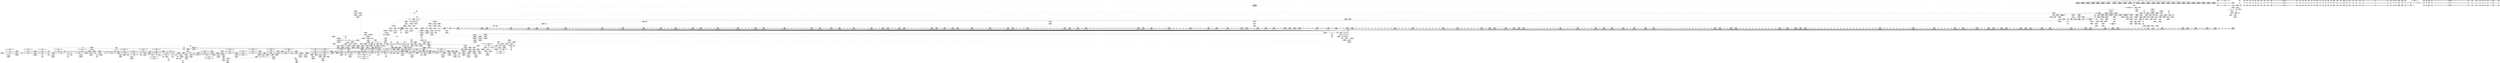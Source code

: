 digraph {
	CE0x4dbe3a0 [shape=record,shape=Mrecord,label="{CE0x4dbe3a0|aa_cred_profile:_tmp10|security/apparmor/include/context.h,100}"]
	CE0x4d5f260 [shape=record,shape=Mrecord,label="{CE0x4d5f260|80:_i64,_:_CRE_1628,1629_}"]
	CE0x4d6a090 [shape=record,shape=Mrecord,label="{CE0x4d6a090|aa_cred_profile:_tmp1|*SummSource*}"]
	CE0x4d66320 [shape=record,shape=Mrecord,label="{CE0x4d66320|80:_i64,_:_CRE_1878,1879_}"]
	CE0x4d83c40 [shape=record,shape=Mrecord,label="{CE0x4d83c40|aa_cred_profile:_tmp3|*SummSink*}"]
	CE0x4d53d00 [shape=record,shape=Mrecord,label="{CE0x4d53d00|80:_i64,_:_CRE_1217,1218_}"]
	CE0x4d55350 [shape=record,shape=Mrecord,label="{CE0x4d55350|80:_i64,_:_CRE_1238,1239_}"]
	CE0x4d38510 [shape=record,shape=Mrecord,label="{CE0x4d38510|apparmor_path_truncate:_tmp20|security/apparmor/lsm.c,289|*SummSink*}"]
	CE0x4d53f20 [shape=record,shape=Mrecord,label="{CE0x4d53f20|80:_i64,_:_CRE_1219,1220_}"]
	CE0x4cef490 [shape=record,shape=Mrecord,label="{CE0x4cef490|i64_1|*Constant*|*SummSource*}"]
	CE0x4dbee80 [shape=record,shape=Mrecord,label="{CE0x4dbee80|44:_i32,_48:_i16,_128:_i8*,_:_SCMRE_52,56_|*MultipleSource*|Function::aa_cred_profile&Arg::cred::|security/apparmor/include/context.h,99|security/apparmor/include/context.h,138}"]
	CE0x4d5f040 [shape=record,shape=Mrecord,label="{CE0x4d5f040|80:_i64,_:_CRE_1626,1627_}"]
	CE0x4d32770 [shape=record,shape=Mrecord,label="{CE0x4d32770|80:_i64,_:_CRE_396,397_}"]
	CE0x4d8b4f0 [shape=record,shape=Mrecord,label="{CE0x4d8b4f0|__aa_current_profile:_if.end}"]
	CE0x4d61570 [shape=record,shape=Mrecord,label="{CE0x4d61570|80:_i64,_:_CRE_1661,1662_}"]
	CE0x4d35190 [shape=record,shape=Mrecord,label="{CE0x4d35190|80:_i64,_:_CRE_436,437_}"]
	CE0x4d4d890 [shape=record,shape=Mrecord,label="{CE0x4d4d890|80:_i64,_:_CRE_572,573_}"]
	CE0x4d7b620 [shape=record,shape=Mrecord,label="{CE0x4d7b620|get_current:_tmp1|*SummSource*}"]
	CE0x4d8d2e0 [shape=record,shape=Mrecord,label="{CE0x4d8d2e0|__aa_current_profile:_tobool1|security/apparmor/include/context.h,138}"]
	CE0x4d53bf0 [shape=record,shape=Mrecord,label="{CE0x4d53bf0|80:_i64,_:_CRE_1216,1217_}"]
	CE0x4db1090 [shape=record,shape=Mrecord,label="{CE0x4db1090|aa_cred_profile:_lnot2|security/apparmor/include/context.h,100}"]
	CE0x4d5d680 [shape=record,shape=Mrecord,label="{CE0x4d5d680|80:_i64,_:_CRE_1536,1568_|*MultipleSource*|security/apparmor/include/apparmor.h,117|*LoadInst*|security/apparmor/include/apparmor.h,117}"]
	CE0x4cef500 [shape=record,shape=Mrecord,label="{CE0x4cef500|apparmor_path_truncate:_tmp1|*SummSource*}"]
	CE0x4d87730 [shape=record,shape=Mrecord,label="{CE0x4d87730|%struct.task_struct*_(%struct.task_struct**)*_asm_movq_%gs:$_1:P_,$0_,_r,im,_dirflag_,_fpsr_,_flags_|*SummSource*}"]
	CE0x4d62de0 [shape=record,shape=Mrecord,label="{CE0x4d62de0|80:_i64,_:_CRE_1684,1685_}"]
	CE0x4d29950 [shape=record,shape=Mrecord,label="{CE0x4d29950|i32_2|*Constant*|*SummSink*}"]
	CE0x4d3cf70 [shape=record,shape=Mrecord,label="{CE0x4d3cf70|common_perm:_mask|Function::common_perm&Arg::mask::|*SummSource*}"]
	CE0x4d90520 [shape=record,shape=Mrecord,label="{CE0x4d90520|aa_cred_profile:_lor.end|*SummSource*}"]
	CE0x4dae900 [shape=record,shape=Mrecord,label="{CE0x4dae900|aa_cred_profile:_tmp27|security/apparmor/include/context.h,100|*SummSource*}"]
	CE0x4d32e80 [shape=record,shape=Mrecord,label="{CE0x4d32e80|80:_i64,_:_CRE_403,404_}"]
	CE0x4da4300 [shape=record,shape=Mrecord,label="{CE0x4da4300|aa_cred_profile:_entry}"]
	CE0x4d57aa0 [shape=record,shape=Mrecord,label="{CE0x4d57aa0|80:_i64,_:_CRE_1275,1276_}"]
	CE0x4d31ad0 [shape=record,shape=Mrecord,label="{CE0x4d31ad0|i64_0|*Constant*|*SummSource*}"]
	CE0x4d88f60 [shape=record,shape=Mrecord,label="{CE0x4d88f60|aa_cred_profile:_do.end10|*SummSink*}"]
	CE0x4d13400 [shape=record,shape=Mrecord,label="{CE0x4d13400|aa_cred_profile:_tmp33|security/apparmor/include/context.h,101|*SummSink*}"]
	CE0x4d4e880 [shape=record,shape=Mrecord,label="{CE0x4d4e880|80:_i64,_:_CRE_587,588_}"]
	CE0x4d68dc0 [shape=record,shape=Mrecord,label="{CE0x4d68dc0|common_perm:_if.end}"]
	CE0x4d5cf10 [shape=record,shape=Mrecord,label="{CE0x4d5cf10|80:_i64,_:_CRE_1373,1374_}"]
	CE0x4d83660 [shape=record,shape=Mrecord,label="{CE0x4d83660|i64*_getelementptr_inbounds_(_11_x_i64_,_11_x_i64_*___llvm_gcov_ctr58,_i64_0,_i64_1)|*Constant*|*SummSink*}"]
	CE0x4d26fa0 [shape=record,shape=Mrecord,label="{CE0x4d26fa0|apparmor_path_truncate:_tmp5|security/apparmor/lsm.c,284|*SummSink*}"]
	CE0x4dbeb90 [shape=record,shape=Mrecord,label="{CE0x4dbeb90|aa_cred_profile:_tmp11|security/apparmor/include/context.h,100|*SummSink*}"]
	CE0x4d4dcd0 [shape=record,shape=Mrecord,label="{CE0x4d4dcd0|80:_i64,_:_CRE_576,577_}"]
	CE0x4d345e0 [shape=record,shape=Mrecord,label="{CE0x4d345e0|80:_i64,_:_CRE_425,426_}"]
	CE0x4d8e100 [shape=record,shape=Mrecord,label="{CE0x4d8e100|aa_cred_profile:_tmp|*SummSink*}"]
	CE0x4d39c70 [shape=record,shape=Mrecord,label="{CE0x4d39c70|apparmor_path_truncate:_tmp23|security/apparmor/lsm.c,291}"]
	CE0x4d2c0c0 [shape=record,shape=Mrecord,label="{CE0x4d2c0c0|common_perm:_tmp2|security/apparmor/lsm.c,169}"]
	CE0x4dca900 [shape=record,shape=Mrecord,label="{CE0x4dca900|aa_cred_profile:_tobool4|security/apparmor/include/context.h,100|*SummSink*}"]
	CE0x4d86e10 [shape=record,shape=Mrecord,label="{CE0x4d86e10|i64*_getelementptr_inbounds_(_16_x_i64_,_16_x_i64_*___llvm_gcov_ctr46,_i64_0,_i64_0)|*Constant*|*SummSource*}"]
	CE0x4d4fed0 [shape=record,shape=Mrecord,label="{CE0x4d4fed0|80:_i64,_:_CRE_608,609_}"]
	CE0x4dce8d0 [shape=record,shape=Mrecord,label="{CE0x4dce8d0|i64_12|*Constant*}"]
	CE0x4d08b80 [shape=record,shape=Mrecord,label="{CE0x4d08b80|i64*_getelementptr_inbounds_(_16_x_i64_,_16_x_i64_*___llvm_gcov_ctr46,_i64_0,_i64_4)|*Constant*}"]
	CE0x4d30e20 [shape=record,shape=Mrecord,label="{CE0x4d30e20|apparmor_path_truncate:_tobool|security/apparmor/lsm.c,288|*SummSink*}"]
	CE0x4d88d40 [shape=record,shape=Mrecord,label="{CE0x4d88d40|aa_cred_profile:_do.end10}"]
	CE0x4d8bb30 [shape=record,shape=Mrecord,label="{CE0x4d8bb30|GLOBAL:___llvm_gcov_ctr58|Global_var:__llvm_gcov_ctr58}"]
	CE0x4d62bc0 [shape=record,shape=Mrecord,label="{CE0x4d62bc0|80:_i64,_:_CRE_1682,1683_}"]
	CE0x4d3d010 [shape=record,shape=Mrecord,label="{CE0x4d3d010|common_perm:_mask|Function::common_perm&Arg::mask::|*SummSink*}"]
	CE0x4d69280 [shape=record,shape=Mrecord,label="{CE0x4d69280|i32_0|*Constant*}"]
	CE0x4d5e250 [shape=record,shape=Mrecord,label="{CE0x4d5e250|80:_i64,_:_CRE_1608,1612_|*MultipleSource*|security/apparmor/include/apparmor.h,117|*LoadInst*|security/apparmor/include/apparmor.h,117}"]
	CE0x4d6a720 [shape=record,shape=Mrecord,label="{CE0x4d6a720|i32_11|*Constant*|*SummSink*}"]
	CE0x4d05680 [shape=record,shape=Mrecord,label="{CE0x4d05680|apparmor_path_truncate:_uid|security/apparmor/lsm.c,284|*SummSink*}"]
	CE0x4d547a0 [shape=record,shape=Mrecord,label="{CE0x4d547a0|80:_i64,_:_CRE_1227,1228_}"]
	CE0x4d4ecc0 [shape=record,shape=Mrecord,label="{CE0x4d4ecc0|80:_i64,_:_CRE_591,592_}"]
	CE0x4dce0e0 [shape=record,shape=Mrecord,label="{CE0x4dce0e0|i64*_getelementptr_inbounds_(_16_x_i64_,_16_x_i64_*___llvm_gcov_ctr46,_i64_0,_i64_9)|*Constant*|*SummSink*}"]
	CE0x4d482f0 [shape=record,shape=Mrecord,label="{CE0x4d482f0|__aa_current_profile:_call3|security/apparmor/include/context.h,138}"]
	CE0x4dcbbc0 [shape=record,shape=Mrecord,label="{CE0x4dcbbc0|aa_cred_profile:_tmp16|security/apparmor/include/context.h,100}"]
	CE0x4d3f6f0 [shape=record,shape=Mrecord,label="{CE0x4d3f6f0|mediated_filesystem:_i_sb|security/apparmor/include/apparmor.h,117|*SummSink*}"]
	CE0x4d56de0 [shape=record,shape=Mrecord,label="{CE0x4d56de0|80:_i64,_:_CRE_1263,1264_}"]
	CE0x4db1c10 [shape=record,shape=Mrecord,label="{CE0x4db1c10|aa_cred_profile:_lnot.ext|security/apparmor/include/context.h,100}"]
	CE0x4dd1d70 [shape=record,shape=Mrecord,label="{CE0x4dd1d70|aa_cred_profile:_tmp21|security/apparmor/include/context.h,100}"]
	CE0x4d23c50 [shape=record,shape=Mrecord,label="{CE0x4d23c50|apparmor_path_truncate:_mnt|security/apparmor/lsm.c,288|*SummSink*}"]
	CE0x4da25b0 [shape=record,shape=Mrecord,label="{CE0x4da25b0|_ret_%struct.task_struct*_%tmp4,_!dbg_!15471|./arch/x86/include/asm/current.h,14|*SummSink*}"]
	CE0x4d2e770 [shape=record,shape=Mrecord,label="{CE0x4d2e770|apparmor_path_truncate:_d_inode4|security/apparmor/lsm.c,288|*SummSink*}"]
	CE0x4d85010 [shape=record,shape=Mrecord,label="{CE0x4d85010|__aa_current_profile:_tmp12|security/apparmor/include/context.h,138}"]
	CE0x4d3ed00 [shape=record,shape=Mrecord,label="{CE0x4d3ed00|mediated_filesystem:_bb|*SummSink*}"]
	CE0x4d0dfe0 [shape=record,shape=Mrecord,label="{CE0x4d0dfe0|apparmor_path_truncate:_d_inode|security/apparmor/lsm.c,284|*SummSink*}"]
	CE0x4d4a660 [shape=record,shape=Mrecord,label="{CE0x4d4a660|get_current:_tmp4|./arch/x86/include/asm/current.h,14}"]
	CE0x4d41300 [shape=record,shape=Mrecord,label="{CE0x4d41300|_ret_i32_%retval.0,_!dbg_!15489|security/apparmor/lsm.c,293|*SummSource*}"]
	CE0x4d89300 [shape=record,shape=Mrecord,label="{CE0x4d89300|__aa_current_profile:_if.then}"]
	CE0x4dbd860 [shape=record,shape=Mrecord,label="{CE0x4dbd860|44:_i32,_48:_i16,_128:_i8*,_:_SCMRE_88,89_|*MultipleSource*|Function::aa_cred_profile&Arg::cred::|security/apparmor/include/context.h,99|security/apparmor/include/context.h,138}"]
	CE0x4d62670 [shape=record,shape=Mrecord,label="{CE0x4d62670|80:_i64,_:_CRE_1677,1678_}"]
	CE0x4ceb120 [shape=record,shape=Mrecord,label="{CE0x4ceb120|apparmor_path_truncate:_bb|*SummSink*}"]
	CE0x4d7dff0 [shape=record,shape=Mrecord,label="{CE0x4d7dff0|i64*_getelementptr_inbounds_(_11_x_i64_,_11_x_i64_*___llvm_gcov_ctr58,_i64_0,_i64_1)|*Constant*}"]
	CE0x4d2a6b0 [shape=record,shape=Mrecord,label="{CE0x4d2a6b0|i64_0|*Constant*}"]
	CE0x4d3a630 [shape=record,shape=Mrecord,label="{CE0x4d3a630|mediated_filesystem:_entry|*SummSource*}"]
	CE0x4d3b090 [shape=record,shape=Mrecord,label="{CE0x4d3b090|i64*_getelementptr_inbounds_(_8_x_i64_,_8_x_i64_*___llvm_gcov_ctr63,_i64_0,_i64_7)|*Constant*|*SummSink*}"]
	CE0x4d436a0 [shape=record,shape=Mrecord,label="{CE0x4d436a0|GLOBAL:_lockdep_rcu_suspicious|*Constant*|*SummSink*}"]
	CE0x4d46530 [shape=record,shape=Mrecord,label="{CE0x4d46530|_call_void_lockdep_rcu_suspicious(i8*_getelementptr_inbounds_(_36_x_i8_,_36_x_i8_*_.str12,_i32_0,_i32_0),_i32_138,_i8*_getelementptr_inbounds_(_45_x_i8_,_45_x_i8_*_.str14,_i32_0,_i32_0))_#7,_!dbg_!15483|security/apparmor/include/context.h,138|*SummSink*}"]
	CE0x4d5ee20 [shape=record,shape=Mrecord,label="{CE0x4d5ee20|80:_i64,_:_CRE_1624,1625_}"]
	CE0x4d75bc0 [shape=record,shape=Mrecord,label="{CE0x4d75bc0|i64*_getelementptr_inbounds_(_11_x_i64_,_11_x_i64_*___llvm_gcov_ctr58,_i64_0,_i64_0)|*Constant*|*SummSource*}"]
	CE0x4d0af20 [shape=record,shape=Mrecord,label="{CE0x4d0af20|80:_i64,_:_CRE_112,120_|*MultipleSource*|security/apparmor/include/apparmor.h,117|*LoadInst*|security/apparmor/include/apparmor.h,117}"]
	CE0x4d378f0 [shape=record,shape=Mrecord,label="{CE0x4d378f0|GLOBAL:___llvm_gcov_ctr57|Global_var:__llvm_gcov_ctr57|*SummSource*}"]
	CE0x4d4aba0 [shape=record,shape=Mrecord,label="{CE0x4d4aba0|i32_0|*Constant*}"]
	CE0x4d5f6a0 [shape=record,shape=Mrecord,label="{CE0x4d5f6a0|80:_i64,_:_CRE_1632,1633_}"]
	CE0x4d46040 [shape=record,shape=Mrecord,label="{CE0x4d46040|i8_1|*Constant*|*SummSink*}"]
	CE0x4d61460 [shape=record,shape=Mrecord,label="{CE0x4d61460|80:_i64,_:_CRE_1660,1661_}"]
	CE0x4d4b1c0 [shape=record,shape=Mrecord,label="{CE0x4d4b1c0|__aa_current_profile:_do.body}"]
	CE0x4d50ca0 [shape=record,shape=Mrecord,label="{CE0x4d50ca0|80:_i64,_:_CRE_621,622_}"]
	CE0x4d871e0 [shape=record,shape=Mrecord,label="{CE0x4d871e0|__aa_current_profile:_tmp7|security/apparmor/include/context.h,138|*SummSink*}"]
	CE0x4d5f9d0 [shape=record,shape=Mrecord,label="{CE0x4d5f9d0|80:_i64,_:_CRE_1635,1636_}"]
	CE0x4d4d560 [shape=record,shape=Mrecord,label="{CE0x4d4d560|80:_i64,_:_CRE_569,570_}"]
	CE0x4d64800 [shape=record,shape=Mrecord,label="{CE0x4d64800|80:_i64,_:_CRE_1792,1800_|*MultipleSource*|security/apparmor/include/apparmor.h,117|*LoadInst*|security/apparmor/include/apparmor.h,117}"]
	CE0x4d5bd00 [shape=record,shape=Mrecord,label="{CE0x4d5bd00|80:_i64,_:_CRE_1356,1357_}"]
	CE0x4d4b680 [shape=record,shape=Mrecord,label="{CE0x4d4b680|80:_i64,_:_CRE_464,472_|*MultipleSource*|security/apparmor/include/apparmor.h,117|*LoadInst*|security/apparmor/include/apparmor.h,117}"]
	CE0x4d51630 [shape=record,shape=Mrecord,label="{CE0x4d51630|80:_i64,_:_CRE_630,631_}"]
	CE0x4d360d0 [shape=record,shape=Mrecord,label="{CE0x4d360d0|%struct.aa_profile*_null|*Constant*|*SummSource*}"]
	CE0x4d05ea0 [shape=record,shape=Mrecord,label="{CE0x4d05ea0|_call_void_mcount()_#2|*SummSink*}"]
	CE0x4d353b0 [shape=record,shape=Mrecord,label="{CE0x4d353b0|80:_i64,_:_CRE_438,439_}"]
	CE0x4d0e270 [shape=record,shape=Mrecord,label="{CE0x4d0e270|apparmor_path_truncate:_cond|security/apparmor/lsm.c, 284}"]
	CE0x4d40330 [shape=record,shape=Mrecord,label="{CE0x4d40330|mediated_filesystem:_s_flags|security/apparmor/include/apparmor.h,117}"]
	CE0x4d50970 [shape=record,shape=Mrecord,label="{CE0x4d50970|80:_i64,_:_CRE_618,619_}"]
	CE0x4d74240 [shape=record,shape=Mrecord,label="{CE0x4d74240|aa_path_perm:_request|Function::aa_path_perm&Arg::request::}"]
	CE0x4d65780 [shape=record,shape=Mrecord,label="{CE0x4d65780|80:_i64,_:_CRE_1856,1864_|*MultipleSource*|security/apparmor/include/apparmor.h,117|*LoadInst*|security/apparmor/include/apparmor.h,117}"]
	CE0x4d3bd70 [shape=record,shape=Mrecord,label="{CE0x4d3bd70|common_perm:_entry|*SummSink*}"]
	CE0x4d5a050 [shape=record,shape=Mrecord,label="{CE0x4d5a050|80:_i64,_:_CRE_1329,1330_}"]
	CE0x4d5e440 [shape=record,shape=Mrecord,label="{CE0x4d5e440|80:_i64,_:_CRE_1616,1617_}"]
	CE0x4dc9900 [shape=record,shape=Mrecord,label="{CE0x4dc9900|aa_cred_profile:_do.body|*SummSource*}"]
	CE0x4d0a080 [shape=record,shape=Mrecord,label="{CE0x4d0a080|80:_i64,_:_CRE_40,48_|*MultipleSource*|security/apparmor/include/apparmor.h,117|*LoadInst*|security/apparmor/include/apparmor.h,117}"]
	CE0x4d8a390 [shape=record,shape=Mrecord,label="{CE0x4d8a390|i32_22|*Constant*|*SummSink*}"]
	CE0x4dca600 [shape=record,shape=Mrecord,label="{CE0x4dca600|aa_cred_profile:_tobool4|security/apparmor/include/context.h,100}"]
	CE0x4dc9f70 [shape=record,shape=Mrecord,label="{CE0x4dc9f70|aa_cred_profile:_tmp30|security/apparmor/include/context.h,100}"]
	CE0x4d67170 [shape=record,shape=Mrecord,label="{CE0x4d67170|80:_i64,_:_CRE_2112,2120_|*MultipleSource*|security/apparmor/include/apparmor.h,117|*LoadInst*|security/apparmor/include/apparmor.h,117}"]
	CE0x4d2fad0 [shape=record,shape=Mrecord,label="{CE0x4d2fad0|apparmor_path_truncate:_mnt|security/apparmor/lsm.c,288|*SummSource*}"]
	CE0x4d45d20 [shape=record,shape=Mrecord,label="{CE0x4d45d20|i8_1|*Constant*}"]
	CE0x4d4e550 [shape=record,shape=Mrecord,label="{CE0x4d4e550|80:_i64,_:_CRE_584,585_}"]
	CE0x4d86bb0 [shape=record,shape=Mrecord,label="{CE0x4d86bb0|aa_cred_profile:_do.cond|*SummSink*}"]
	CE0x4d7e110 [shape=record,shape=Mrecord,label="{CE0x4d7e110|i64*_getelementptr_inbounds_(_11_x_i64_,_11_x_i64_*___llvm_gcov_ctr58,_i64_0,_i64_1)|*Constant*|*SummSource*}"]
	CE0x4d46750 [shape=record,shape=Mrecord,label="{CE0x4d46750|i64*_getelementptr_inbounds_(_11_x_i64_,_11_x_i64_*___llvm_gcov_ctr58,_i64_0,_i64_9)|*Constant*|*SummSink*}"]
	CE0x4d7b870 [shape=record,shape=Mrecord,label="{CE0x4d7b870|common_perm:_tmp1}"]
	CE0x4dc0890 [shape=record,shape=Mrecord,label="{CE0x4dc0890|aa_cred_profile:_expval|security/apparmor/include/context.h,100|*SummSink*}"]
	CE0x4dcb5a0 [shape=record,shape=Mrecord,label="{CE0x4dcb5a0|aa_cred_profile:_tmp15|security/apparmor/include/context.h,100}"]
	CE0x4d22c40 [shape=record,shape=Mrecord,label="{CE0x4d22c40|apparmor_path_truncate:_tmp3|security/apparmor/lsm.c,284|*SummSource*}"]
	CE0x4d4bce0 [shape=record,shape=Mrecord,label="{CE0x4d4bce0|80:_i64,_:_CRE_496,504_|*MultipleSource*|security/apparmor/include/apparmor.h,117|*LoadInst*|security/apparmor/include/apparmor.h,117}"]
	CE0x4d66f80 [shape=record,shape=Mrecord,label="{CE0x4d66f80|80:_i64,_:_CRE_2056,2112_|*MultipleSource*|security/apparmor/include/apparmor.h,117|*LoadInst*|security/apparmor/include/apparmor.h,117}"]
	CE0x4d7c930 [shape=record,shape=Mrecord,label="{CE0x4d7c930|_call_void_mcount()_#2}"]
	CE0x4cf0460 [shape=record,shape=Mrecord,label="{CE0x4cf0460|apparmor_path_truncate:_tmp2|*LoadInst*|security/apparmor/lsm.c,284}"]
	CE0x4d55460 [shape=record,shape=Mrecord,label="{CE0x4d55460|80:_i64,_:_CRE_1239,1240_}"]
	CE0x4d5ac00 [shape=record,shape=Mrecord,label="{CE0x4d5ac00|80:_i64,_:_CRE_1340,1341_}"]
	CE0x4d7b190 [shape=record,shape=Mrecord,label="{CE0x4d7b190|GLOBAL:___llvm_gcov_ctr46|Global_var:__llvm_gcov_ctr46|*SummSink*}"]
	CE0x4d144c0 [shape=record,shape=Mrecord,label="{CE0x4d144c0|aa_cred_profile:_tmp34|security/apparmor/include/context.h,101|*SummSource*}"]
	CE0x4d6e6b0 [shape=record,shape=Mrecord,label="{CE0x4d6e6b0|aa_path_perm:_entry}"]
	CE0x4d71f70 [shape=record,shape=Mrecord,label="{CE0x4d71f70|i64*_getelementptr_inbounds_(_16_x_i64_,_16_x_i64_*___llvm_gcov_ctr46,_i64_0,_i64_12)|*Constant*}"]
	CE0x4d7e360 [shape=record,shape=Mrecord,label="{CE0x4d7e360|common_perm:_tmp2|security/apparmor/lsm.c,169|*SummSink*}"]
	CE0x4d4f430 [shape=record,shape=Mrecord,label="{CE0x4d4f430|80:_i64,_:_CRE_598,599_}"]
	CE0x4d52290 [shape=record,shape=Mrecord,label="{CE0x4d52290|80:_i64,_:_CRE_680,696_|*MultipleSource*|security/apparmor/include/apparmor.h,117|*LoadInst*|security/apparmor/include/apparmor.h,117}"]
	CE0x4d09470 [shape=record,shape=Mrecord,label="{CE0x4d09470|80:_i64,_:_CRE_0,8_|*MultipleSource*|security/apparmor/include/apparmor.h,117|*LoadInst*|security/apparmor/include/apparmor.h,117}"]
	CE0x4d31d90 [shape=record,shape=Mrecord,label="{CE0x4d31d90|80:_i64,_:_CRE_376,380_|*MultipleSource*|security/apparmor/include/apparmor.h,117|*LoadInst*|security/apparmor/include/apparmor.h,117}"]
	CE0x4d5fd00 [shape=record,shape=Mrecord,label="{CE0x4d5fd00|80:_i64,_:_CRE_1638,1639_}"]
	CE0x4d13fd0 [shape=record,shape=Mrecord,label="{CE0x4d13fd0|aa_cred_profile:_profile11|security/apparmor/include/context.h,101|*SummSink*}"]
	CE0x4d58e40 [shape=record,shape=Mrecord,label="{CE0x4d58e40|80:_i64,_:_CRE_1312,1313_}"]
	CE0x4d090e0 [shape=record,shape=Mrecord,label="{CE0x4d090e0|mediated_filesystem:_s_flags|security/apparmor/include/apparmor.h,117|*SummSink*}"]
	CE0x4d20d50 [shape=record,shape=Mrecord,label="{CE0x4d20d50|80:_i64,_:_CRE_328,336_|*MultipleSource*|security/apparmor/include/apparmor.h,117|*LoadInst*|security/apparmor/include/apparmor.h,117}"]
	CE0x4d26930 [shape=record,shape=Mrecord,label="{CE0x4d26930|apparmor_path_truncate:_tmp16|security/apparmor/lsm.c,288|*SummSource*}"]
	CE0x4d3b7d0 [shape=record,shape=Mrecord,label="{CE0x4d3b7d0|GLOBAL:_common_perm|*Constant*|*SummSource*}"]
	CE0x4d0ddd0 [shape=record,shape=Mrecord,label="{CE0x4d0ddd0|aa_cred_profile:_lor.end}"]
	CE0x4d7c090 [shape=record,shape=Mrecord,label="{CE0x4d7c090|i64*_getelementptr_inbounds_(_5_x_i64_,_5_x_i64_*___llvm_gcov_ctr57,_i64_0,_i64_0)|*Constant*}"]
	CE0x4d086c0 [shape=record,shape=Mrecord,label="{CE0x4d086c0|aa_cred_profile:_tmp9|security/apparmor/include/context.h,100|*SummSource*}"]
	CE0x4d8f540 [shape=record,shape=Mrecord,label="{CE0x4d8f540|aa_cred_profile:_tmp6|security/apparmor/include/context.h,100|*SummSource*}"]
	CE0x4d3d550 [shape=record,shape=Mrecord,label="{CE0x4d3d550|common_perm:_cond|Function::common_perm&Arg::cond::|*SummSink*}"]
	CE0x4d377c0 [shape=record,shape=Mrecord,label="{CE0x4d377c0|GLOBAL:___llvm_gcov_ctr57|Global_var:__llvm_gcov_ctr57}"]
	CE0x4d4c0c0 [shape=record,shape=Mrecord,label="{CE0x4d4c0c0|80:_i64,_:_CRE_512,528_|*MultipleSource*|security/apparmor/include/apparmor.h,117|*LoadInst*|security/apparmor/include/apparmor.h,117}"]
	CE0x4d4e440 [shape=record,shape=Mrecord,label="{CE0x4d4e440|80:_i64,_:_CRE_583,584_}"]
	CE0x4d61130 [shape=record,shape=Mrecord,label="{CE0x4d61130|80:_i64,_:_CRE_1657,1658_}"]
	CE0x4dad080 [shape=record,shape=Mrecord,label="{CE0x4dad080|aa_cred_profile:_tmp4|*LoadInst*|security/apparmor/include/context.h,99|*SummSource*}"]
	CE0x4d86160 [shape=record,shape=Mrecord,label="{CE0x4d86160|0:_i8,_:_GCMR___aa_current_profile.__warned_internal_global_i8_0,_section_.data.unlikely_,_align_1:_elem_0:default:}"]
	CE0x4d13010 [shape=record,shape=Mrecord,label="{CE0x4d13010|aa_cred_profile:_tmp32|security/apparmor/include/context.h,101}"]
	CE0x4d22fa0 [shape=record,shape=Mrecord,label="{CE0x4d22fa0|i32_2|*Constant*}"]
	CE0x4cea8b0 [shape=record,shape=Mrecord,label="{CE0x4cea8b0|apparmor_path_truncate:_tmp12|security/apparmor/lsm.c,288}"]
	CE0x4d24930 [shape=record,shape=Mrecord,label="{CE0x4d24930|apparmor_path_truncate:_tmp7|security/apparmor/lsm.c,285}"]
	CE0x4dbe8b0 [shape=record,shape=Mrecord,label="{CE0x4dbe8b0|aa_cred_profile:_tmp11|security/apparmor/include/context.h,100}"]
	CE0x4d70b20 [shape=record,shape=Mrecord,label="{CE0x4d70b20|i64*_getelementptr_inbounds_(_16_x_i64_,_16_x_i64_*___llvm_gcov_ctr46,_i64_0,_i64_15)|*Constant*}"]
	CE0x4d284a0 [shape=record,shape=Mrecord,label="{CE0x4d284a0|apparmor_path_truncate:_tmp19|security/apparmor/lsm.c,288|*SummSource*}"]
	CE0x4dcf350 [shape=record,shape=Mrecord,label="{CE0x4dcf350|i64*_getelementptr_inbounds_(_16_x_i64_,_16_x_i64_*___llvm_gcov_ctr46,_i64_0,_i64_10)|*Constant*|*SummSink*}"]
	CE0x4d7c710 [shape=record,shape=Mrecord,label="{CE0x4d7c710|aa_cred_profile:_lor.rhs|*SummSink*}"]
	CE0x4d77350 [shape=record,shape=Mrecord,label="{CE0x4d77350|common_perm:_tmp9|security/apparmor/lsm.c,172|*SummSink*}"]
	CE0x4d5b8c0 [shape=record,shape=Mrecord,label="{CE0x4d5b8c0|80:_i64,_:_CRE_1352,1353_}"]
	CE0x4d61f00 [shape=record,shape=Mrecord,label="{CE0x4d61f00|80:_i64,_:_CRE_1670,1671_}"]
	CE0x4d24b80 [shape=record,shape=Mrecord,label="{CE0x4d24b80|apparmor_path_truncate:_tmp7|security/apparmor/lsm.c,285|*SummSource*}"]
	CE0x4d61680 [shape=record,shape=Mrecord,label="{CE0x4d61680|80:_i64,_:_CRE_1662,1663_}"]
	CE0x4d695e0 [shape=record,shape=Mrecord,label="{CE0x4d695e0|__aa_current_profile:_entry}"]
	CE0x4d4b790 [shape=record,shape=Mrecord,label="{CE0x4d4b790|80:_i64,_:_CRE_472,480_|*MultipleSource*|security/apparmor/include/apparmor.h,117|*LoadInst*|security/apparmor/include/apparmor.h,117}"]
	CE0x4da38d0 [shape=record,shape=Mrecord,label="{CE0x4da38d0|__aa_current_profile:_call4|security/apparmor/include/context.h,138}"]
	CE0x4db0790 [shape=record,shape=Mrecord,label="{CE0x4db0790|GLOBAL:___llvm_gcov_ctr46|Global_var:__llvm_gcov_ctr46}"]
	CE0x4d2f320 [shape=record,shape=Mrecord,label="{CE0x4d2f320|apparmor_path_truncate:_tmp8|security/apparmor/lsm.c,285}"]
	CE0x4d330a0 [shape=record,shape=Mrecord,label="{CE0x4d330a0|80:_i64,_:_CRE_405,406_}"]
	CE0x4d5f8c0 [shape=record,shape=Mrecord,label="{CE0x4d5f8c0|80:_i64,_:_CRE_1634,1635_}"]
	CE0x4d5eaf0 [shape=record,shape=Mrecord,label="{CE0x4d5eaf0|80:_i64,_:_CRE_1621,1622_}"]
	CE0x4d1e2f0 [shape=record,shape=Mrecord,label="{CE0x4d1e2f0|80:_i64,_:_CRE_144,152_|*MultipleSource*|security/apparmor/include/apparmor.h,117|*LoadInst*|security/apparmor/include/apparmor.h,117}"]
	CE0x4db1640 [shape=record,shape=Mrecord,label="{CE0x4db1640|aa_cred_profile:_lnot3|security/apparmor/include/context.h,100}"]
	CE0x4d8cf10 [shape=record,shape=Mrecord,label="{CE0x4d8cf10|aa_cred_profile:_security|security/apparmor/include/context.h,99|*SummSink*}"]
	CE0x4dce150 [shape=record,shape=Mrecord,label="{CE0x4dce150|i32_100|*Constant*}"]
	CE0x4dcf970 [shape=record,shape=Mrecord,label="{CE0x4dcf970|aa_cred_profile:_tmp23|security/apparmor/include/context.h,100|*SummSink*}"]
	CE0x4d5da90 [shape=record,shape=Mrecord,label="{CE0x4d5da90|80:_i64,_:_CRE_1584,1592_|*MultipleSource*|security/apparmor/include/apparmor.h,117|*LoadInst*|security/apparmor/include/apparmor.h,117}"]
	CE0x4d7bad0 [shape=record,shape=Mrecord,label="{CE0x4d7bad0|common_perm:_tmp1|*SummSink*}"]
	CE0x4d41400 [shape=record,shape=Mrecord,label="{CE0x4d41400|__aa_current_profile:_tmp13|security/apparmor/include/context.h,138|*SummSource*}"]
	CE0x4d35b20 [shape=record,shape=Mrecord,label="{CE0x4d35b20|80:_i64,_:_CRE_445,446_}"]
	CE0x4d12490 [shape=record,shape=Mrecord,label="{CE0x4d12490|i64*_getelementptr_inbounds_(_2_x_i64_,_2_x_i64_*___llvm_gcov_ctr112,_i64_0,_i64_1)|*Constant*|*SummSink*}"]
	CE0x4ce8f90 [shape=record,shape=Mrecord,label="{CE0x4ce8f90|i1_true|*Constant*}"]
	CE0x4d72d40 [shape=record,shape=Mrecord,label="{CE0x4d72d40|44:_i32,_48:_i16,_128:_i8*,_:_SCMRE_136,144_|*MultipleSource*|Function::aa_cred_profile&Arg::cred::|security/apparmor/include/context.h,99|security/apparmor/include/context.h,138}"]
	CE0x4d296b0 [shape=record,shape=Mrecord,label="{CE0x4d296b0|apparmor_path_truncate:_tmp15|security/apparmor/lsm.c,288|*SummSource*}"]
	CE0x4d3c350 [shape=record,shape=Mrecord,label="{CE0x4d3c350|common_perm:_op|Function::common_perm&Arg::op::|*SummSink*}"]
	CE0x4d4adf0 [shape=record,shape=Mrecord,label="{CE0x4d4adf0|_call_void_mcount()_#2}"]
	CE0x4d6eae0 [shape=record,shape=Mrecord,label="{CE0x4d6eae0|aa_path_perm:_op|Function::aa_path_perm&Arg::op::}"]
	CE0x4dafc40 [shape=record,shape=Mrecord,label="{CE0x4dafc40|aa_cred_profile:_tmp29|security/apparmor/include/context.h,100|*SummSource*}"]
	CE0x4d61240 [shape=record,shape=Mrecord,label="{CE0x4d61240|80:_i64,_:_CRE_1658,1659_}"]
	CE0x4d3ee20 [shape=record,shape=Mrecord,label="{CE0x4d3ee20|_call_void_mcount()_#2}"]
	CE0x4d05270 [shape=record,shape=Mrecord,label="{CE0x4d05270|i64*_getelementptr_inbounds_(_2_x_i64_,_2_x_i64_*___llvm_gcov_ctr55,_i64_0,_i64_1)|*Constant*|*SummSource*}"]
	CE0x4d39990 [shape=record,shape=Mrecord,label="{CE0x4d39990|apparmor_path_truncate:_tmp23|security/apparmor/lsm.c,291|*SummSink*}"]
	CE0x4d60140 [shape=record,shape=Mrecord,label="{CE0x4d60140|80:_i64,_:_CRE_1642,1643_}"]
	CE0x4d8a5e0 [shape=record,shape=Mrecord,label="{CE0x4d8a5e0|aa_cred_profile:_security|security/apparmor/include/context.h,99}"]
	CE0x4d095d0 [shape=record,shape=Mrecord,label="{CE0x4d095d0|80:_i64,_:_CRE_8,16_|*MultipleSource*|security/apparmor/include/apparmor.h,117|*LoadInst*|security/apparmor/include/apparmor.h,117}"]
	CE0x4d354c0 [shape=record,shape=Mrecord,label="{CE0x4d354c0|80:_i64,_:_CRE_439,440_}"]
	CE0x4d1ea70 [shape=record,shape=Mrecord,label="{CE0x4d1ea70|80:_i64,_:_CRE_184,188_|*MultipleSource*|security/apparmor/include/apparmor.h,117|*LoadInst*|security/apparmor/include/apparmor.h,117}"]
	CE0x4d136c0 [shape=record,shape=Mrecord,label="{CE0x4d136c0|aa_cred_profile:_tmp33|security/apparmor/include/context.h,101}"]
	CE0x4dce9f0 [shape=record,shape=Mrecord,label="{CE0x4dce9f0|i64_12|*Constant*|*SummSink*}"]
	CE0x4d7c3e0 [shape=record,shape=Mrecord,label="{CE0x4d7c3e0|COLLAPSED:_GCMRE___llvm_gcov_ctr57_internal_global_5_x_i64_zeroinitializer:_elem_0:default:}"]
	CE0x4d64230 [shape=record,shape=Mrecord,label="{CE0x4d64230|80:_i64,_:_CRE_1768,1776_|*MultipleSource*|security/apparmor/include/apparmor.h,117|*LoadInst*|security/apparmor/include/apparmor.h,117}"]
	CE0x4d2bb20 [shape=record,shape=Mrecord,label="{CE0x4d2bb20|common_perm:_mode|security/apparmor/lsm.c,169|*SummSource*}"]
	CE0x4d60cf0 [shape=record,shape=Mrecord,label="{CE0x4d60cf0|80:_i64,_:_CRE_1653,1654_}"]
	CE0x4d62ef0 [shape=record,shape=Mrecord,label="{CE0x4d62ef0|80:_i64,_:_CRE_1685,1686_}"]
	CE0x4d6a550 [shape=record,shape=Mrecord,label="{CE0x4d6a550|i32_11|*Constant*}"]
	CE0x4d50640 [shape=record,shape=Mrecord,label="{CE0x4d50640|80:_i64,_:_CRE_615,616_}"]
	CE0x49dbf60 [shape=record,shape=Mrecord,label="{CE0x49dbf60|apparmor_path_truncate:_dentry|security/apparmor/lsm.c,284}"]
	CE0x4d49a10 [shape=record,shape=Mrecord,label="{CE0x4d49a10|i64*_getelementptr_inbounds_(_5_x_i64_,_5_x_i64_*___llvm_gcov_ctr57,_i64_0,_i64_4)|*Constant*|*SummSource*}"]
	CE0x4d2b060 [shape=record,shape=Mrecord,label="{CE0x4d2b060|_ret_%struct.aa_profile*_%tmp34,_!dbg_!15510|security/apparmor/include/context.h,101}"]
	CE0x4cf6a10 [shape=record,shape=Mrecord,label="{CE0x4cf6a10|apparmor_path_truncate:_tmp3|security/apparmor/lsm.c,284}"]
	CE0x4da1e70 [shape=record,shape=Mrecord,label="{CE0x4da1e70|GLOBAL:_get_current|*Constant*|*SummSink*}"]
	CE0x4ce89d0 [shape=record,shape=Mrecord,label="{CE0x4ce89d0|i64*_getelementptr_inbounds_(_8_x_i64_,_8_x_i64_*___llvm_gcov_ctr63,_i64_0,_i64_0)|*Constant*}"]
	CE0x4d885a0 [shape=record,shape=Mrecord,label="{CE0x4d885a0|44:_i32,_48:_i16,_128:_i8*,_:_SCMRE_4,8_|*MultipleSource*|Function::aa_cred_profile&Arg::cred::|security/apparmor/include/context.h,99|security/apparmor/include/context.h,138}"]
	CE0x4d49d10 [shape=record,shape=Mrecord,label="{CE0x4d49d10|common_perm:_tmp10|security/apparmor/lsm.c,172|*SummSource*}"]
	CE0x4d7f390 [shape=record,shape=Mrecord,label="{CE0x4d7f390|i64_-2147483648|*Constant*|*SummSource*}"]
	CE0x4d538c0 [shape=record,shape=Mrecord,label="{CE0x4d538c0|80:_i64,_:_CRE_1213,1214_}"]
	CE0x4d705f0 [shape=record,shape=Mrecord,label="{CE0x4d705f0|aa_cred_profile:_tmp31|security/apparmor/include/context.h,100|*SummSource*}"]
	CE0x4dad570 [shape=record,shape=Mrecord,label="{CE0x4dad570|aa_cred_profile:_tmp17|security/apparmor/include/context.h,100}"]
	CE0x4d47830 [shape=record,shape=Mrecord,label="{CE0x4d47830|__aa_current_profile:_tmp19|security/apparmor/include/context.h,138|*SummSink*}"]
	CE0x4d37a60 [shape=record,shape=Mrecord,label="{CE0x4d37a60|i64*_getelementptr_inbounds_(_5_x_i64_,_5_x_i64_*___llvm_gcov_ctr57,_i64_0,_i64_3)|*Constant*|*SummSink*}"]
	CE0x4d548b0 [shape=record,shape=Mrecord,label="{CE0x4d548b0|80:_i64,_:_CRE_1228,1229_}"]
	CE0x4d59280 [shape=record,shape=Mrecord,label="{CE0x4d59280|80:_i64,_:_CRE_1316,1317_}"]
	CE0x4d83df0 [shape=record,shape=Mrecord,label="{CE0x4d83df0|__aa_current_profile:_tmp2}"]
	CE0x4d27aa0 [shape=record,shape=Mrecord,label="{CE0x4d27aa0|apparmor_path_truncate:_tmp11|security/apparmor/lsm.c,288}"]
	CE0x4d77c60 [shape=record,shape=Mrecord,label="{CE0x4d77c60|mediated_filesystem:_and|security/apparmor/include/apparmor.h,117}"]
	CE0x4cf4640 [shape=record,shape=Mrecord,label="{CE0x4cf4640|apparmor_path_truncate:_tmp13|security/apparmor/lsm.c,288|*SummSink*}"]
	CE0x4d11f00 [shape=record,shape=Mrecord,label="{CE0x4d11f00|__aa_current_profile:_tmp3|*SummSink*}"]
	CE0x4d558a0 [shape=record,shape=Mrecord,label="{CE0x4d558a0|80:_i64,_:_CRE_1243,1244_}"]
	CE0x4d8c230 [shape=record,shape=Mrecord,label="{CE0x4d8c230|__aa_current_profile:_land.lhs.true2}"]
	CE0x4dcb010 [shape=record,shape=Mrecord,label="{CE0x4dcb010|i64_5|*Constant*}"]
	CE0x4ce1b70 [shape=record,shape=Mrecord,label="{CE0x4ce1b70|apparmor_path_truncate:_bb}"]
	CE0x4cea4f0 [shape=record,shape=Mrecord,label="{CE0x4cea4f0|apparmor_path_truncate:_tmp1}"]
	CE0x4d3a5c0 [shape=record,shape=Mrecord,label="{CE0x4d3a5c0|mediated_filesystem:_entry}"]
	CE0x4d113a0 [shape=record,shape=Mrecord,label="{CE0x4d113a0|common_perm:_tmp|*SummSource*}"]
	CE0x4d71340 [shape=record,shape=Mrecord,label="{CE0x4d71340|aa_cred_profile:_tmp24|security/apparmor/include/context.h,100}"]
	CE0x4d5ef30 [shape=record,shape=Mrecord,label="{CE0x4d5ef30|80:_i64,_:_CRE_1625,1626_}"]
	CE0x4d6b3d0 [shape=record,shape=Mrecord,label="{CE0x4d6b3d0|i64*_getelementptr_inbounds_(_16_x_i64_,_16_x_i64_*___llvm_gcov_ctr46,_i64_0,_i64_1)|*Constant*|*SummSource*}"]
	CE0x4d464c0 [shape=record,shape=Mrecord,label="{CE0x4d464c0|_call_void_lockdep_rcu_suspicious(i8*_getelementptr_inbounds_(_36_x_i8_,_36_x_i8_*_.str12,_i32_0,_i32_0),_i32_138,_i8*_getelementptr_inbounds_(_45_x_i8_,_45_x_i8_*_.str14,_i32_0,_i32_0))_#7,_!dbg_!15483|security/apparmor/include/context.h,138|*SummSource*}"]
	CE0x4db17c0 [shape=record,shape=Mrecord,label="{CE0x4db17c0|aa_cred_profile:_lnot3|security/apparmor/include/context.h,100|*SummSource*}"]
	CE0x4d608b0 [shape=record,shape=Mrecord,label="{CE0x4d608b0|80:_i64,_:_CRE_1649,1650_}"]
	CE0x4d76b80 [shape=record,shape=Mrecord,label="{CE0x4d76b80|__aa_current_profile:_tmp9|security/apparmor/include/context.h,138|*SummSink*}"]
	CE0x4d09a80 [shape=record,shape=Mrecord,label="{CE0x4d09a80|80:_i64,_:_CRE_20,21_|*MultipleSource*|security/apparmor/include/apparmor.h,117|*LoadInst*|security/apparmor/include/apparmor.h,117}"]
	CE0x4d08d00 [shape=record,shape=Mrecord,label="{CE0x4d08d00|i64*_getelementptr_inbounds_(_16_x_i64_,_16_x_i64_*___llvm_gcov_ctr46,_i64_0,_i64_4)|*Constant*|*SummSource*}"]
	CE0x4d7c100 [shape=record,shape=Mrecord,label="{CE0x4d7c100|i64*_getelementptr_inbounds_(_5_x_i64_,_5_x_i64_*___llvm_gcov_ctr57,_i64_0,_i64_0)|*Constant*|*SummSource*}"]
	CE0x4d70ca0 [shape=record,shape=Mrecord,label="{CE0x4d70ca0|i64*_getelementptr_inbounds_(_16_x_i64_,_16_x_i64_*___llvm_gcov_ctr46,_i64_0,_i64_15)|*Constant*|*SummSource*}"]
	CE0x4d3c740 [shape=record,shape=Mrecord,label="{CE0x4d3c740|common_perm:_path|Function::common_perm&Arg::path::|*SummSource*}"]
	CE0x4d7ec70 [shape=record,shape=Mrecord,label="{CE0x4d7ec70|i64*_getelementptr_inbounds_(_2_x_i64_,_2_x_i64_*___llvm_gcov_ctr112,_i64_0,_i64_1)|*Constant*|*SummSource*}"]
	CE0x4dcc0b0 [shape=record,shape=Mrecord,label="{CE0x4dcc0b0|aa_cred_profile:_if.end}"]
	CE0x4d90330 [shape=record,shape=Mrecord,label="{CE0x4d90330|__aa_current_profile:_tobool1|security/apparmor/include/context.h,138|*SummSink*}"]
	CE0x4d08540 [shape=record,shape=Mrecord,label="{CE0x4d08540|aa_cred_profile:_tmp9|security/apparmor/include/context.h,100}"]
	CE0x4db2630 [shape=record,shape=Mrecord,label="{CE0x4db2630|44:_i32,_48:_i16,_128:_i8*,_:_SCMRE_20,24_|*MultipleSource*|Function::aa_cred_profile&Arg::cred::|security/apparmor/include/context.h,99|security/apparmor/include/context.h,138}"]
	CE0x4d30aa0 [shape=record,shape=Mrecord,label="{CE0x4d30aa0|%struct.vfsmount*_null|*Constant*|*SummSource*}"]
	CE0x4d7b0c0 [shape=record,shape=Mrecord,label="{CE0x4d7b0c0|aa_cred_profile:_tmp6|security/apparmor/include/context.h,100}"]
	CE0x4d4fba0 [shape=record,shape=Mrecord,label="{CE0x4d4fba0|80:_i64,_:_CRE_605,606_}"]
	CE0x4d34e60 [shape=record,shape=Mrecord,label="{CE0x4d34e60|80:_i64,_:_CRE_433,434_}"]
	CE0x4d87600 [shape=record,shape=Mrecord,label="{CE0x4d87600|%struct.task_struct*_(%struct.task_struct**)*_asm_movq_%gs:$_1:P_,$0_,_r,im,_dirflag_,_fpsr_,_flags_}"]
	CE0x4d77270 [shape=record,shape=Mrecord,label="{CE0x4d77270|common_perm:_tmp9|security/apparmor/lsm.c,172}"]
	CE0x4d56ef0 [shape=record,shape=Mrecord,label="{CE0x4d56ef0|80:_i64,_:_CRE_1264,1265_}"]
	CE0x4d69350 [shape=record,shape=Mrecord,label="{CE0x4d69350|GLOBAL:___aa_current_profile|*Constant*|*SummSource*}"]
	CE0x4dbe9d0 [shape=record,shape=Mrecord,label="{CE0x4dbe9d0|aa_cred_profile:_tmp11|security/apparmor/include/context.h,100|*SummSource*}"]
	CE0x4d4e660 [shape=record,shape=Mrecord,label="{CE0x4d4e660|80:_i64,_:_CRE_585,586_}"]
	CE0x4d4a910 [shape=record,shape=Mrecord,label="{CE0x4d4a910|__aa_current_profile:_tobool|security/apparmor/include/context.h,138|*SummSink*}"]
	CE0x4d7f460 [shape=record,shape=Mrecord,label="{CE0x4d7f460|i64_-2147483648|*Constant*|*SummSink*}"]
	CE0x4da4390 [shape=record,shape=Mrecord,label="{CE0x4da4390|aa_cred_profile:_entry|*SummSink*}"]
	CE0x4d55bd0 [shape=record,shape=Mrecord,label="{CE0x4d55bd0|80:_i64,_:_CRE_1246,1247_}"]
	CE0x4d39780 [shape=record,shape=Mrecord,label="{CE0x4d39780|apparmor_path_truncate:_tmp22|security/apparmor/lsm.c,291|*SummSink*}"]
	CE0x4d1e4a0 [shape=record,shape=Mrecord,label="{CE0x4d1e4a0|80:_i64,_:_CRE_152,160_|*MultipleSource*|security/apparmor/include/apparmor.h,117|*LoadInst*|security/apparmor/include/apparmor.h,117}"]
	CE0x4d201b0 [shape=record,shape=Mrecord,label="{CE0x4d201b0|80:_i64,_:_CRE_280,288_|*MultipleSource*|security/apparmor/include/apparmor.h,117|*LoadInst*|security/apparmor/include/apparmor.h,117}"]
	CE0x4d489c0 [shape=record,shape=Mrecord,label="{CE0x4d489c0|GLOBAL:_get_current|*Constant*}"]
	CE0x4d6ccc0 [shape=record,shape=Mrecord,label="{CE0x4d6ccc0|i64*_getelementptr_inbounds_(_5_x_i64_,_5_x_i64_*___llvm_gcov_ctr57,_i64_0,_i64_3)|*Constant*|*SummSource*}"]
	CE0x4d40140 [shape=record,shape=Mrecord,label="{CE0x4d40140|i32_10|*Constant*|*SummSink*}"]
	CE0x4d690b0 [shape=record,shape=Mrecord,label="{CE0x4d690b0|aa_cred_profile:_tmp2}"]
	CE0x4d5c360 [shape=record,shape=Mrecord,label="{CE0x4d5c360|80:_i64,_:_CRE_1362,1363_}"]
	CE0x4d41780 [shape=record,shape=Mrecord,label="{CE0x4d41780|i64*_getelementptr_inbounds_(_11_x_i64_,_11_x_i64_*___llvm_gcov_ctr58,_i64_0,_i64_8)|*Constant*|*SummSink*}"]
	CE0x4dcec70 [shape=record,shape=Mrecord,label="{CE0x4dcec70|i64*_getelementptr_inbounds_(_16_x_i64_,_16_x_i64_*___llvm_gcov_ctr46,_i64_0,_i64_9)|*Constant*}"]
	CE0x4dd1800 [shape=record,shape=Mrecord,label="{CE0x4dd1800|aa_cred_profile:_tmp20|security/apparmor/include/context.h,100|*SummSource*}"]
	CE0x4d09d40 [shape=record,shape=Mrecord,label="{CE0x4d09d40|80:_i64,_:_CRE_24,32_|*MultipleSource*|security/apparmor/include/apparmor.h,117|*LoadInst*|security/apparmor/include/apparmor.h,117}"]
	CE0x4d62890 [shape=record,shape=Mrecord,label="{CE0x4d62890|80:_i64,_:_CRE_1679,1680_}"]
	CE0x4d66160 [shape=record,shape=Mrecord,label="{CE0x4d66160|80:_i64,_:_CRE_1876,1877_}"]
	CE0x4d5d240 [shape=record,shape=Mrecord,label="{CE0x4d5d240|80:_i64,_:_CRE_1376,1384_|*MultipleSource*|security/apparmor/include/apparmor.h,117|*LoadInst*|security/apparmor/include/apparmor.h,117}"]
	CE0x4d38720 [shape=record,shape=Mrecord,label="{CE0x4d38720|apparmor_path_truncate:_tmp21|security/apparmor/lsm.c,289|*SummSink*}"]
	CE0x4d34910 [shape=record,shape=Mrecord,label="{CE0x4d34910|80:_i64,_:_CRE_428,429_}"]
	CE0x4d64be0 [shape=record,shape=Mrecord,label="{CE0x4d64be0|80:_i64,_:_CRE_1808,1816_|*MultipleSource*|security/apparmor/include/apparmor.h,117|*LoadInst*|security/apparmor/include/apparmor.h,117}"]
	CE0x4d5b6a0 [shape=record,shape=Mrecord,label="{CE0x4d5b6a0|80:_i64,_:_CRE_1350,1351_}"]
	CE0x4d44130 [shape=record,shape=Mrecord,label="{CE0x4d44130|i32_138|*Constant*|*SummSink*}"]
	CE0x4d2ef00 [shape=record,shape=Mrecord,label="{CE0x4d2ef00|apparmor_path_truncate:_i_mode|security/apparmor/lsm.c,285|*SummSink*}"]
	CE0x4cee960 [shape=record,shape=Mrecord,label="{CE0x4cee960|0:_i16,_4:_i32,_8:_i16,_40:_%struct.super_block*,_72:_i32,_:_SCMRE_0,4_|*MultipleSource*|security/apparmor/lsm.c, 284|security/apparmor/lsm.c,284}"]
	CE0x4d2bf40 [shape=record,shape=Mrecord,label="{CE0x4d2bf40|COLLAPSED:_CRE:_elem_0::|security/apparmor/lsm.c,169}"]
	CE0x4d68850 [shape=record,shape=Mrecord,label="{CE0x4d68850|i64_3|*Constant*}"]
	CE0x4d61020 [shape=record,shape=Mrecord,label="{CE0x4d61020|80:_i64,_:_CRE_1656,1657_}"]
	CE0x4ce87e0 [shape=record,shape=Mrecord,label="{CE0x4ce87e0|apparmor_path_truncate:_if.end}"]
	CE0x4d51410 [shape=record,shape=Mrecord,label="{CE0x4d51410|80:_i64,_:_CRE_628,629_}"]
	CE0x4d54030 [shape=record,shape=Mrecord,label="{CE0x4d54030|80:_i64,_:_CRE_1220,1221_}"]
	CE0x4d88340 [shape=record,shape=Mrecord,label="{CE0x4d88340|__aa_current_profile:_do.end|*SummSource*}"]
	CE0x4d8bd10 [shape=record,shape=Mrecord,label="{CE0x4d8bd10|GLOBAL:___llvm_gcov_ctr58|Global_var:__llvm_gcov_ctr58|*SummSource*}"]
	CE0x4cee140 [shape=record,shape=Mrecord,label="{CE0x4cee140|apparmor_path_truncate:_mode|security/apparmor/lsm.c,284}"]
	CE0x4d2b1d0 [shape=record,shape=Mrecord,label="{CE0x4d2b1d0|_ret_%struct.aa_profile*_%tmp34,_!dbg_!15510|security/apparmor/include/context.h,101|*SummSink*}"]
	CE0x4d5be10 [shape=record,shape=Mrecord,label="{CE0x4d5be10|80:_i64,_:_CRE_1357,1358_}"]
	CE0x4d6f140 [shape=record,shape=Mrecord,label="{CE0x4d6f140|__aa_current_profile:_tmp4|security/apparmor/include/context.h,138|*SummSink*}"]
	CE0x4d47750 [shape=record,shape=Mrecord,label="{CE0x4d47750|__aa_current_profile:_tmp19|security/apparmor/include/context.h,138}"]
	CE0x4d21320 [shape=record,shape=Mrecord,label="{CE0x4d21320|80:_i64,_:_CRE_352,360_|*MultipleSource*|security/apparmor/include/apparmor.h,117|*LoadInst*|security/apparmor/include/apparmor.h,117}"]
	CE0x4d6deb0 [shape=record,shape=Mrecord,label="{CE0x4d6deb0|common_perm:_call1|security/apparmor/lsm.c,170|*SummSource*}"]
	CE0x4d30d20 [shape=record,shape=Mrecord,label="{CE0x4d30d20|%struct.vfsmount*_null|*Constant*|*SummSink*}"]
	CE0x4d3f620 [shape=record,shape=Mrecord,label="{CE0x4d3f620|mediated_filesystem:_i_sb|security/apparmor/include/apparmor.h,117|*SummSource*}"]
	CE0x4d25890 [shape=record,shape=Mrecord,label="{CE0x4d25890|80:_i64,_:_CRE_458,459_}"]
	CE0x4d55020 [shape=record,shape=Mrecord,label="{CE0x4d55020|80:_i64,_:_CRE_1235,1236_}"]
	CE0x4d33e70 [shape=record,shape=Mrecord,label="{CE0x4d33e70|80:_i64,_:_CRE_418,419_}"]
	CE0x4d6f070 [shape=record,shape=Mrecord,label="{CE0x4d6f070|__aa_current_profile:_tmp4|security/apparmor/include/context.h,138|*SummSource*}"]
	CE0x4d38430 [shape=record,shape=Mrecord,label="{CE0x4d38430|apparmor_path_truncate:_tmp20|security/apparmor/lsm.c,289}"]
	CE0x4cfdf50 [shape=record,shape=Mrecord,label="{CE0x4cfdf50|apparmor_path_truncate:_tmp14|*LoadInst*|security/apparmor/lsm.c,288|*SummSink*}"]
	CE0x4d3b980 [shape=record,shape=Mrecord,label="{CE0x4d3b980|GLOBAL:_common_perm|*Constant*|*SummSink*}"]
	CE0x4d55790 [shape=record,shape=Mrecord,label="{CE0x4d55790|80:_i64,_:_CRE_1242,1243_}"]
	CE0x4d11330 [shape=record,shape=Mrecord,label="{CE0x4d11330|apparmor_path_truncate:_path|Function::apparmor_path_truncate&Arg::path::|*SummSink*}"]
	CE0x4cee8c0 [shape=record,shape=Mrecord,label="{CE0x4cee8c0|apparmor_path_truncate:_dentry1|security/apparmor/lsm.c,285}"]
	CE0x4d74e80 [shape=record,shape=Mrecord,label="{CE0x4d74e80|_ret_i32_%call17,_!dbg_!15526|security/apparmor/file.c,307|*SummSink*}"]
	CE0x4dca050 [shape=record,shape=Mrecord,label="{CE0x4dca050|aa_cred_profile:_tmp30|security/apparmor/include/context.h,100|*SummSink*}"]
	CE0x4d904b0 [shape=record,shape=Mrecord,label="{CE0x4d904b0|__aa_current_profile:_tmp8|security/apparmor/include/context.h,138}"]
	CE0x4d32a40 [shape=record,shape=Mrecord,label="{CE0x4d32a40|80:_i64,_:_CRE_399,400_}"]
	CE0x4d59390 [shape=record,shape=Mrecord,label="{CE0x4d59390|80:_i64,_:_CRE_1317,1318_}"]
	CE0x4d67b20 [shape=record,shape=Mrecord,label="{CE0x4d67b20|80:_i64,_:_CRE_2268,2304_|*MultipleSource*|security/apparmor/include/apparmor.h,117|*LoadInst*|security/apparmor/include/apparmor.h,117}"]
	CE0x4d48f10 [shape=record,shape=Mrecord,label="{CE0x4d48f10|__aa_current_profile:_tmp17|security/apparmor/include/context.h,138|*SummSink*}"]
	CE0x4d38be0 [shape=record,shape=Mrecord,label="{CE0x4d38be0|apparmor_path_truncate:_tmp21|security/apparmor/lsm.c,289|*SummSource*}"]
	CE0x4d51850 [shape=record,shape=Mrecord,label="{CE0x4d51850|80:_i64,_:_CRE_632,640_|*MultipleSource*|security/apparmor/include/apparmor.h,117|*LoadInst*|security/apparmor/include/apparmor.h,117}"]
	CE0x4d84380 [shape=record,shape=Mrecord,label="{CE0x4d84380|aa_cred_profile:_do.body6}"]
	CE0x4dcc8b0 [shape=record,shape=Mrecord,label="{CE0x4dcc8b0|44:_i32,_48:_i16,_128:_i8*,_:_SCMRE_112,120_|*MultipleSource*|Function::aa_cred_profile&Arg::cred::|security/apparmor/include/context.h,99|security/apparmor/include/context.h,138}"]
	CE0x4d739e0 [shape=record,shape=Mrecord,label="{CE0x4d739e0|aa_path_perm:_path|Function::aa_path_perm&Arg::path::|*SummSource*}"]
	CE0x4d35c30 [shape=record,shape=Mrecord,label="{CE0x4d35c30|80:_i64,_:_CRE_446,447_}"]
	CE0x4d69bd0 [shape=record,shape=Mrecord,label="{CE0x4d69bd0|_ret_%struct.aa_profile*_%call4,_!dbg_!15494|security/apparmor/include/context.h,138}"]
	CE0x4d880e0 [shape=record,shape=Mrecord,label="{CE0x4d880e0|__aa_current_profile:_if.then|*SummSink*}"]
	CE0x4d55130 [shape=record,shape=Mrecord,label="{CE0x4d55130|80:_i64,_:_CRE_1236,1237_}"]
	CE0x4d85ee0 [shape=record,shape=Mrecord,label="{CE0x4d85ee0|__aa_current_profile:_tmp5|security/apparmor/include/context.h,138|*SummSource*}"]
	CE0x4d83ed0 [shape=record,shape=Mrecord,label="{CE0x4d83ed0|__aa_current_profile:_tmp2|*SummSink*}"]
	CE0x4da3280 [shape=record,shape=Mrecord,label="{CE0x4da3280|__aa_current_profile:_tmp21|security/apparmor/include/context.h,138}"]
	CE0x4d535f0 [shape=record,shape=Mrecord,label="{CE0x4d535f0|80:_i64,_:_CRE_1210,1211_}"]
	CE0x4d22df0 [shape=record,shape=Mrecord,label="{CE0x4d22df0|apparmor_path_truncate:_tmp3|security/apparmor/lsm.c,284|*SummSink*}"]
	CE0x4d29a50 [shape=record,shape=Mrecord,label="{CE0x4d29a50|apparmor_path_truncate:_i_uid|security/apparmor/lsm.c,284}"]
	CE0x4d259a0 [shape=record,shape=Mrecord,label="{CE0x4d259a0|80:_i64,_:_CRE_459,460_}"]
	CE0x4d27d30 [shape=record,shape=Mrecord,label="{CE0x4d27d30|apparmor_path_truncate:_tmp7|security/apparmor/lsm.c,285|*SummSink*}"]
	CE0x4d607a0 [shape=record,shape=Mrecord,label="{CE0x4d607a0|80:_i64,_:_CRE_1648,1649_}"]
	CE0x4d5ea40 [shape=record,shape=Mrecord,label="{CE0x4d5ea40|80:_i64,_:_CRE_1620,1621_}"]
	CE0x4d41980 [shape=record,shape=Mrecord,label="{CE0x4d41980|__aa_current_profile:_tmp14|security/apparmor/include/context.h,138}"]
	CE0x4d44df0 [shape=record,shape=Mrecord,label="{CE0x4d44df0|i64*_getelementptr_inbounds_(_11_x_i64_,_11_x_i64_*___llvm_gcov_ctr58,_i64_0,_i64_9)|*Constant*|*SummSource*}"]
	CE0x4d707b0 [shape=record,shape=Mrecord,label="{CE0x4d707b0|aa_cred_profile:_tmp31|security/apparmor/include/context.h,100|*SummSink*}"]
	CE0x4d6d1d0 [shape=record,shape=Mrecord,label="{CE0x4d6d1d0|common_perm:_tmp7|security/apparmor/lsm.c,170}"]
	CE0x4cf0670 [shape=record,shape=Mrecord,label="{CE0x4cf0670|apparmor_path_truncate:_return|*SummSource*}"]
	CE0x4d67550 [shape=record,shape=Mrecord,label="{CE0x4d67550|80:_i64,_:_CRE_2248,2256_|*MultipleSource*|security/apparmor/include/apparmor.h,117|*LoadInst*|security/apparmor/include/apparmor.h,117}"]
	CE0x4d3f2c0 [shape=record,shape=Mrecord,label="{CE0x4d3f2c0|i32_8|*Constant*|*SummSink*}"]
	CE0x4d680f0 [shape=record,shape=Mrecord,label="{CE0x4d680f0|mediated_filesystem:_tmp5|security/apparmor/include/apparmor.h,117|*SummSink*}"]
	CE0x4d65f40 [shape=record,shape=Mrecord,label="{CE0x4d65f40|80:_i64,_:_CRE_1874,1875_}"]
	CE0x4d05420 [shape=record,shape=Mrecord,label="{CE0x4d05420|apparmor_path_truncate:_tmp2|*LoadInst*|security/apparmor/lsm.c,284|*SummSink*}"]
	CE0x4dbf7d0 [shape=record,shape=Mrecord,label="{CE0x4dbf7d0|44:_i32,_48:_i16,_128:_i8*,_:_SCMRE_104,112_|*MultipleSource*|Function::aa_cred_profile&Arg::cred::|security/apparmor/include/context.h,99|security/apparmor/include/context.h,138}"]
	CE0x4d3a740 [shape=record,shape=Mrecord,label="{CE0x4d3a740|mediated_filesystem:_entry|*SummSink*}"]
	CE0x4d57990 [shape=record,shape=Mrecord,label="{CE0x4d57990|80:_i64,_:_CRE_1274,1275_}"]
	CE0x4d6a190 [shape=record,shape=Mrecord,label="{CE0x4d6a190|aa_cred_profile:_tmp1|*SummSink*}"]
	CE0x4dccd30 [shape=record,shape=Mrecord,label="{CE0x4dccd30|44:_i32,_48:_i16,_128:_i8*,_:_SCMRE_128,136_|*MultipleSource*|Function::aa_cred_profile&Arg::cred::|security/apparmor/include/context.h,99|security/apparmor/include/context.h,138}"]
	CE0x4d5f480 [shape=record,shape=Mrecord,label="{CE0x4d5f480|80:_i64,_:_CRE_1630,1631_}"]
	CE0x4d26450 [shape=record,shape=Mrecord,label="{CE0x4d26450|common_perm:_if.then|*SummSource*}"]
	CE0x4d24ce0 [shape=record,shape=Mrecord,label="{CE0x4d24ce0|80:_i64,_:_CRE_447,448_}"]
	CE0x4d30890 [shape=record,shape=Mrecord,label="{CE0x4d30890|apparmor_path_truncate:_tobool|security/apparmor/lsm.c,288}"]
	CE0x4d66ba0 [shape=record,shape=Mrecord,label="{CE0x4d66ba0|80:_i64,_:_CRE_1920,1928_|*MultipleSource*|security/apparmor/include/apparmor.h,117|*LoadInst*|security/apparmor/include/apparmor.h,117}"]
	CE0x4d86860 [shape=record,shape=Mrecord,label="{CE0x4d86860|GLOBAL:___aa_current_profile.__warned|Global_var:__aa_current_profile.__warned|*SummSink*}"]
	CE0x4d245b0 [shape=record,shape=Mrecord,label="{CE0x4d245b0|apparmor_path_truncate:_d_inode2|security/apparmor/lsm.c,285|*SummSink*}"]
	CE0x4db1150 [shape=record,shape=Mrecord,label="{CE0x4db1150|aa_cred_profile:_lnot2|security/apparmor/include/context.h,100|*SummSource*}"]
	CE0x4d7b8e0 [shape=record,shape=Mrecord,label="{CE0x4d7b8e0|common_perm:_tmp1|*SummSource*}"]
	CE0x4cf42c0 [shape=record,shape=Mrecord,label="{CE0x4cf42c0|__aa_current_profile:_tmp1|*SummSource*}"]
	CE0x4ce88b0 [shape=record,shape=Mrecord,label="{CE0x4ce88b0|apparmor_path_truncate:_if.end|*SummSource*}"]
	CE0x4d60f10 [shape=record,shape=Mrecord,label="{CE0x4d60f10|80:_i64,_:_CRE_1655,1656_}"]
	CE0x4d31f80 [shape=record,shape=Mrecord,label="{CE0x4d31f80|80:_i64,_:_CRE_384,388_|*MultipleSource*|security/apparmor/include/apparmor.h,117|*LoadInst*|security/apparmor/include/apparmor.h,117}"]
	CE0x4d6c3d0 [shape=record,shape=Mrecord,label="{CE0x4d6c3d0|common_perm:_tmp5|security/apparmor/lsm.c,169|*SummSink*}"]
	CE0x4d306d0 [shape=record,shape=Mrecord,label="{CE0x4d306d0|%struct.vfsmount*_null|*Constant*}"]
	CE0x4d50ec0 [shape=record,shape=Mrecord,label="{CE0x4d50ec0|80:_i64,_:_CRE_623,624_}"]
	CE0x4dcb0f0 [shape=record,shape=Mrecord,label="{CE0x4dcb0f0|aa_cred_profile:_tmp14|security/apparmor/include/context.h,100|*SummSource*}"]
	CE0x4dcdd80 [shape=record,shape=Mrecord,label="{CE0x4dcdd80|void_(i8*,_i32,_i64)*_asm_sideeffect_1:_09ud2_0A.pushsection___bug_table,_22a_22_0A2:_09.long_1b_-_2b,_$_0:c_-_2b_0A_09.word_$_1:c_,_0_0A_09.org_2b+$_2:c_0A.popsection_,_i,i,i,_dirflag_,_fpsr_,_flags_|*SummSource*}"]
	CE0x4d51520 [shape=record,shape=Mrecord,label="{CE0x4d51520|80:_i64,_:_CRE_629,630_}"]
	CE0x4d40720 [shape=record,shape=Mrecord,label="{CE0x4d40720|apparmor_path_truncate:_tmp24|security/apparmor/lsm.c,293|*SummSource*}"]
	CE0x4dae7e0 [shape=record,shape=Mrecord,label="{CE0x4dae7e0|aa_cred_profile:_tmp27|security/apparmor/include/context.h,100}"]
	CE0x4d66540 [shape=record,shape=Mrecord,label="{CE0x4d66540|80:_i64,_:_CRE_1880,1884_|*MultipleSource*|security/apparmor/include/apparmor.h,117|*LoadInst*|security/apparmor/include/apparmor.h,117}"]
	CE0x4d53760 [shape=record,shape=Mrecord,label="{CE0x4d53760|80:_i64,_:_CRE_1211,1212_}"]
	CE0x4d8a570 [shape=record,shape=Mrecord,label="{CE0x4d8a570|aa_cred_profile:_tmp4|*LoadInst*|security/apparmor/include/context.h,99|*SummSink*}"]
	CE0x4d70310 [shape=record,shape=Mrecord,label="{CE0x4d70310|i64*_getelementptr_inbounds_(_16_x_i64_,_16_x_i64_*___llvm_gcov_ctr46,_i64_0,_i64_15)|*Constant*|*SummSink*}"]
	CE0x4d56ab0 [shape=record,shape=Mrecord,label="{CE0x4d56ab0|80:_i64,_:_CRE_1260,1261_}"]
	CE0x4d67f00 [shape=record,shape=Mrecord,label="{CE0x4d67f00|mediated_filesystem:_tmp5|security/apparmor/include/apparmor.h,117|*SummSource*}"]
	CE0x4d5f7b0 [shape=record,shape=Mrecord,label="{CE0x4d5f7b0|80:_i64,_:_CRE_1633,1634_}"]
	CE0x4d89fe0 [shape=record,shape=Mrecord,label="{CE0x4d89fe0|__aa_current_profile:_tmp11|security/apparmor/include/context.h,138|*SummSink*}"]
	CE0x4d3e2d0 [shape=record,shape=Mrecord,label="{CE0x4d3e2d0|i64*_getelementptr_inbounds_(_8_x_i64_,_8_x_i64_*___llvm_gcov_ctr63,_i64_0,_i64_7)|*Constant*|*SummSource*}"]
	CE0x4d3c270 [shape=record,shape=Mrecord,label="{CE0x4d3c270|common_perm:_op|Function::common_perm&Arg::op::}"]
	CE0x4dcf0d0 [shape=record,shape=Mrecord,label="{CE0x4dcf0d0|aa_cred_profile:_tmp22|security/apparmor/include/context.h,100|*SummSink*}"]
	CE0x4d85170 [shape=record,shape=Mrecord,label="{CE0x4d85170|__aa_current_profile:_tmp12|security/apparmor/include/context.h,138|*SummSink*}"]
	CE0x4d0f940 [shape=record,shape=Mrecord,label="{CE0x4d0f940|i32_1|*Constant*}"]
	CE0x4d8c480 [shape=record,shape=Mrecord,label="{CE0x4d8c480|__aa_current_profile:_land.lhs.true2|*SummSink*}"]
	CE0x4da3120 [shape=record,shape=Mrecord,label="{CE0x4da3120|COLLAPSED:_GCRE_current_task_external_global_%struct.task_struct*:_elem_0::|security/apparmor/include/context.h,138}"]
	CE0x4d357f0 [shape=record,shape=Mrecord,label="{CE0x4d357f0|80:_i64,_:_CRE_442,443_}"]
	CE0x4d64610 [shape=record,shape=Mrecord,label="{CE0x4d64610|80:_i64,_:_CRE_1784,1792_|*MultipleSource*|security/apparmor/include/apparmor.h,117|*LoadInst*|security/apparmor/include/apparmor.h,117}"]
	CE0x4dbd190 [shape=record,shape=Mrecord,label="{CE0x4dbd190|aa_cred_profile:_tobool1|security/apparmor/include/context.h,100|*SummSink*}"]
	CE0x4d5aaf0 [shape=record,shape=Mrecord,label="{CE0x4d5aaf0|80:_i64,_:_CRE_1339,1340_}"]
	CE0x4d33c50 [shape=record,shape=Mrecord,label="{CE0x4d33c50|80:_i64,_:_CRE_416,417_}"]
	CE0x4dc02c0 [shape=record,shape=Mrecord,label="{CE0x4dc02c0|GLOBAL:_llvm.expect.i64|*Constant*}"]
	CE0x4d4eff0 [shape=record,shape=Mrecord,label="{CE0x4d4eff0|80:_i64,_:_CRE_594,595_}"]
	CE0x4d5ccf0 [shape=record,shape=Mrecord,label="{CE0x4d5ccf0|80:_i64,_:_CRE_1371,1372_}"]
	CE0x4d4e990 [shape=record,shape=Mrecord,label="{CE0x4d4e990|80:_i64,_:_CRE_588,589_}"]
	CE0x4d68400 [shape=record,shape=Mrecord,label="{CE0x4d68400|common_perm:_call|security/apparmor/lsm.c,168|*SummSource*}"]
	CE0x4d5c470 [shape=record,shape=Mrecord,label="{CE0x4d5c470|80:_i64,_:_CRE_1363,1364_}"]
	CE0x4d77cd0 [shape=record,shape=Mrecord,label="{CE0x4d77cd0|mediated_filesystem:_and|security/apparmor/include/apparmor.h,117|*SummSource*}"]
	CE0x4d499a0 [shape=record,shape=Mrecord,label="{CE0x4d499a0|i64*_getelementptr_inbounds_(_5_x_i64_,_5_x_i64_*___llvm_gcov_ctr57,_i64_0,_i64_4)|*Constant*}"]
	CE0x4d54e00 [shape=record,shape=Mrecord,label="{CE0x4d54e00|80:_i64,_:_CRE_1233,1234_}"]
	CE0x4d5b150 [shape=record,shape=Mrecord,label="{CE0x4d5b150|80:_i64,_:_CRE_1345,1346_}"]
	CE0x4d27150 [shape=record,shape=Mrecord,label="{CE0x4d27150|i64_4|*Constant*}"]
	CE0x4d33b40 [shape=record,shape=Mrecord,label="{CE0x4d33b40|80:_i64,_:_CRE_415,416_}"]
	CE0x4db1980 [shape=record,shape=Mrecord,label="{CE0x4db1980|aa_cred_profile:_lnot3|security/apparmor/include/context.h,100|*SummSink*}"]
	CE0x4d3dbf0 [shape=record,shape=Mrecord,label="{CE0x4d3dbf0|apparmor_path_truncate:_retval.0}"]
	CE0x4d55df0 [shape=record,shape=Mrecord,label="{CE0x4d55df0|80:_i64,_:_CRE_1248,1249_}"]
	CE0x4d040c0 [shape=record,shape=Mrecord,label="{CE0x4d040c0|_call_void_mcount()_#2|*SummSource*}"]
	CE0x4da2af0 [shape=record,shape=Mrecord,label="{CE0x4da2af0|aa_cred_profile:_entry|*SummSource*}"]
	CE0x4d85330 [shape=record,shape=Mrecord,label="{CE0x4d85330|i64*_getelementptr_inbounds_(_11_x_i64_,_11_x_i64_*___llvm_gcov_ctr58,_i64_0,_i64_6)|*Constant*}"]
	CE0x4d26790 [shape=record,shape=Mrecord,label="{CE0x4d26790|i64_3|*Constant*|*SummSink*}"]
	CE0x4d58210 [shape=record,shape=Mrecord,label="{CE0x4d58210|80:_i64,_:_CRE_1296,1300_|*MultipleSource*|security/apparmor/include/apparmor.h,117|*LoadInst*|security/apparmor/include/apparmor.h,117}"]
	CE0x4d73fd0 [shape=record,shape=Mrecord,label="{CE0x4d73fd0|aa_path_perm:_flags|Function::aa_path_perm&Arg::flags::|*SummSink*}"]
	CE0x4dcbd40 [shape=record,shape=Mrecord,label="{CE0x4dcbd40|aa_cred_profile:_tmp16|security/apparmor/include/context.h,100|*SummSource*}"]
	CE0x4d24430 [shape=record,shape=Mrecord,label="{CE0x4d24430|apparmor_path_truncate:_d_inode2|security/apparmor/lsm.c,285|*SummSource*}"]
	CE0x4d8a780 [shape=record,shape=Mrecord,label="{CE0x4d8a780|_call_void_mcount()_#2|*SummSource*}"]
	CE0x4d40e70 [shape=record,shape=Mrecord,label="{CE0x4d40e70|apparmor_path_truncate:_tmp25|security/apparmor/lsm.c,293|*SummSource*}"]
	CE0x4dd04a0 [shape=record,shape=Mrecord,label="{CE0x4dd04a0|aa_cred_profile:_tmp18|security/apparmor/include/context.h,100}"]
	CE0x4d4def0 [shape=record,shape=Mrecord,label="{CE0x4d4def0|80:_i64,_:_CRE_578,579_}"]
	CE0x4d40d00 [shape=record,shape=Mrecord,label="{CE0x4d40d00|apparmor_path_truncate:_tmp25|security/apparmor/lsm.c,293}"]
	CE0x4d26290 [shape=record,shape=Mrecord,label="{CE0x4d26290|common_perm:_if.then}"]
	CE0x4d43f40 [shape=record,shape=Mrecord,label="{CE0x4d43f40|i32_138|*Constant*}"]
	CE0x4da2400 [shape=record,shape=Mrecord,label="{CE0x4da2400|_ret_%struct.task_struct*_%tmp4,_!dbg_!15471|./arch/x86/include/asm/current.h,14|*SummSource*}"]
	CE0x4d4dbc0 [shape=record,shape=Mrecord,label="{CE0x4d4dbc0|80:_i64,_:_CRE_575,576_}"]
	CE0x4d41fa0 [shape=record,shape=Mrecord,label="{CE0x4d41fa0|i1_true|*Constant*}"]
	CE0x4d03cb0 [shape=record,shape=Mrecord,label="{CE0x4d03cb0|mediated_filesystem:_tmp3|*SummSink*}"]
	CE0x4d4f540 [shape=record,shape=Mrecord,label="{CE0x4d4f540|80:_i64,_:_CRE_599,600_}"]
	CE0x4d687e0 [shape=record,shape=Mrecord,label="{CE0x4d687e0|GLOBAL:___llvm_gcov_ctr58|Global_var:__llvm_gcov_ctr58|*SummSink*}"]
	CE0x4d3b100 [shape=record,shape=Mrecord,label="{CE0x4d3b100|apparmor_path_truncate:_call5|security/apparmor/lsm.c,291}"]
	CE0x4dabc00 [shape=record,shape=Mrecord,label="{CE0x4dabc00|aa_cred_profile:_profile|security/apparmor/include/context.h,100|*SummSource*}"]
	CE0x4d5ce00 [shape=record,shape=Mrecord,label="{CE0x4d5ce00|80:_i64,_:_CRE_1372,1373_}"]
	CE0x4d430e0 [shape=record,shape=Mrecord,label="{CE0x4d430e0|GLOBAL:_lockdep_rcu_suspicious|*Constant*}"]
	CE0x4dafb20 [shape=record,shape=Mrecord,label="{CE0x4dafb20|aa_cred_profile:_tmp29|security/apparmor/include/context.h,100}"]
	CE0x4d609c0 [shape=record,shape=Mrecord,label="{CE0x4d609c0|80:_i64,_:_CRE_1650,1651_}"]
	CE0x4d27f10 [shape=record,shape=Mrecord,label="{CE0x4d27f10|apparmor_path_truncate:_tmp18|security/apparmor/lsm.c,288}"]
	CE0x4d1dc00 [shape=record,shape=Mrecord,label="{CE0x4d1dc00|80:_i64,_:_CRE_120,128_|*MultipleSource*|security/apparmor/include/apparmor.h,117|*LoadInst*|security/apparmor/include/apparmor.h,117}"]
	CE0x4d57770 [shape=record,shape=Mrecord,label="{CE0x4d57770|80:_i64,_:_CRE_1272,1273_}"]
	CE0x4d12550 [shape=record,shape=Mrecord,label="{CE0x4d12550|get_current:_tmp3|*SummSink*}"]
	CE0x4d57330 [shape=record,shape=Mrecord,label="{CE0x4d57330|80:_i64,_:_CRE_1268,1269_}"]
	CE0x4d32f90 [shape=record,shape=Mrecord,label="{CE0x4d32f90|80:_i64,_:_CRE_404,405_}"]
	CE0x4d90630 [shape=record,shape=Mrecord,label="{CE0x4d90630|aa_cred_profile:_lor.end|*SummSink*}"]
	CE0x4d55570 [shape=record,shape=Mrecord,label="{CE0x4d55570|80:_i64,_:_CRE_1240,1241_}"]
	CE0x4d4d230 [shape=record,shape=Mrecord,label="{CE0x4d4d230|80:_i64,_:_CRE_566,567_}"]
	CE0x4d3cf00 [shape=record,shape=Mrecord,label="{CE0x4d3cf00|common_perm:_mask|Function::common_perm&Arg::mask::}"]
	CE0x4ce9460 [shape=record,shape=Mrecord,label="{CE0x4ce9460|apparmor_path_truncate:_tmp15|security/apparmor/lsm.c,288|*SummSink*}"]
	CE0x4d29b30 [shape=record,shape=Mrecord,label="{CE0x4d29b30|apparmor_path_truncate:_i_uid|security/apparmor/lsm.c,284|*SummSink*}"]
	CE0x4d1fbe0 [shape=record,shape=Mrecord,label="{CE0x4d1fbe0|80:_i64,_:_CRE_264,268_|*MultipleSource*|security/apparmor/include/apparmor.h,117|*LoadInst*|security/apparmor/include/apparmor.h,117}"]
	CE0x4d3f4e0 [shape=record,shape=Mrecord,label="{CE0x4d3f4e0|mediated_filesystem:_tmp4|*LoadInst*|security/apparmor/include/apparmor.h,117|*SummSink*}"]
	CE0x4d4f210 [shape=record,shape=Mrecord,label="{CE0x4d4f210|80:_i64,_:_CRE_596,597_}"]
	CE0x4cef0d0 [shape=record,shape=Mrecord,label="{CE0x4cef0d0|i64*_getelementptr_inbounds_(_8_x_i64_,_8_x_i64_*___llvm_gcov_ctr63,_i64_0,_i64_0)|*Constant*|*SummSink*}"]
	CE0x4ce5090 [shape=record,shape=Mrecord,label="{CE0x4ce5090|apparmor_path_truncate:_entry|*SummSource*}"]
	CE0x4d6ec90 [shape=record,shape=Mrecord,label="{CE0x4d6ec90|aa_path_perm:_op|Function::aa_path_perm&Arg::op::|*SummSink*}"]
	CE0x4d88c30 [shape=record,shape=Mrecord,label="{CE0x4d88c30|aa_cred_profile:_do.body6|*SummSink*}"]
	CE0x4daf5b0 [shape=record,shape=Mrecord,label="{CE0x4daf5b0|aa_cred_profile:_tmp28|security/apparmor/include/context.h,100|*SummSource*}"]
	CE0x4d35900 [shape=record,shape=Mrecord,label="{CE0x4d35900|80:_i64,_:_CRE_443,444_}"]
	CE0x4d34c40 [shape=record,shape=Mrecord,label="{CE0x4d34c40|80:_i64,_:_CRE_431,432_}"]
	CE0x4dceff0 [shape=record,shape=Mrecord,label="{CE0x4dceff0|aa_cred_profile:_tmp22|security/apparmor/include/context.h,100}"]
	CE0x4ce9120 [shape=record,shape=Mrecord,label="{CE0x4ce9120|i1_true|*Constant*|*SummSource*}"]
	CE0x4d5fbf0 [shape=record,shape=Mrecord,label="{CE0x4d5fbf0|80:_i64,_:_CRE_1637,1638_}"]
	CE0x4d67930 [shape=record,shape=Mrecord,label="{CE0x4d67930|80:_i64,_:_CRE_2264,2268_|*MultipleSource*|security/apparmor/include/apparmor.h,117|*LoadInst*|security/apparmor/include/apparmor.h,117}"]
	CE0x4d79f50 [shape=record,shape=Mrecord,label="{CE0x4d79f50|get_current:_bb|*SummSource*}"]
	CE0x4d28610 [shape=record,shape=Mrecord,label="{CE0x4d28610|apparmor_path_truncate:_tmp19|security/apparmor/lsm.c,288|*SummSink*}"]
	CE0x4d103f0 [shape=record,shape=Mrecord,label="{CE0x4d103f0|__aa_current_profile:_call|security/apparmor/include/context.h,138|*SummSink*}"]
	CE0x4d5b7b0 [shape=record,shape=Mrecord,label="{CE0x4d5b7b0|80:_i64,_:_CRE_1351,1352_}"]
	CE0x4d54be0 [shape=record,shape=Mrecord,label="{CE0x4d54be0|80:_i64,_:_CRE_1231,1232_}"]
	CE0x4d23200 [shape=record,shape=Mrecord,label="{CE0x4d23200|apparmor_path_truncate:_dentry3|security/apparmor/lsm.c,288}"]
	CE0x4d6eb80 [shape=record,shape=Mrecord,label="{CE0x4d6eb80|aa_path_perm:_op|Function::aa_path_perm&Arg::op::|*SummSource*}"]
	CE0x4d5fe10 [shape=record,shape=Mrecord,label="{CE0x4d5fe10|80:_i64,_:_CRE_1639,1640_}"]
	CE0x4d3ea50 [shape=record,shape=Mrecord,label="{CE0x4d3ea50|mediated_filesystem:_bb}"]
	CE0x4d0a8a0 [shape=record,shape=Mrecord,label="{CE0x4d0a8a0|80:_i64,_:_CRE_80,88_|*MultipleSource*|security/apparmor/include/apparmor.h,117|*LoadInst*|security/apparmor/include/apparmor.h,117}"]
	CE0x4d49670 [shape=record,shape=Mrecord,label="{CE0x4d49670|common_perm:_error.0|*SummSink*}"]
	CE0x4d46c70 [shape=record,shape=Mrecord,label="{CE0x4d46c70|__aa_current_profile:_tmp18|security/apparmor/include/context.h,138|*SummSink*}"]
	CE0x4d09750 [shape=record,shape=Mrecord,label="{CE0x4d09750|80:_i64,_:_CRE_16,20_|*MultipleSource*|security/apparmor/include/apparmor.h,117|*LoadInst*|security/apparmor/include/apparmor.h,117}"]
	CE0x4d2a840 [shape=record,shape=Mrecord,label="{CE0x4d2a840|mediated_filesystem:_tobool|security/apparmor/include/apparmor.h,117}"]
	CE0x4d3a970 [shape=record,shape=Mrecord,label="{CE0x4d3a970|mediated_filesystem:_inode|Function::mediated_filesystem&Arg::inode::}"]
	CE0x4d50860 [shape=record,shape=Mrecord,label="{CE0x4d50860|80:_i64,_:_CRE_617,618_}"]
	CE0x4d3d890 [shape=record,shape=Mrecord,label="{CE0x4d3d890|_ret_i32_%error.0,_!dbg_!15483|security/apparmor/lsm.c,172|*SummSource*}"]
	CE0x4d333d0 [shape=record,shape=Mrecord,label="{CE0x4d333d0|80:_i64,_:_CRE_408,409_}"]
	CE0x4d7e2b0 [shape=record,shape=Mrecord,label="{CE0x4d7e2b0|common_perm:_tmp2|security/apparmor/lsm.c,169|*SummSource*}"]
	CE0x4d73e30 [shape=record,shape=Mrecord,label="{CE0x4d73e30|aa_path_perm:_flags|Function::aa_path_perm&Arg::flags::|*SummSource*}"]
	CE0x4cea560 [shape=record,shape=Mrecord,label="{CE0x4cea560|apparmor_path_truncate:_tmp1|*SummSink*}"]
	CE0x4d83e60 [shape=record,shape=Mrecord,label="{CE0x4d83e60|__aa_current_profile:_tmp2|*SummSource*}"]
	CE0x4d08840 [shape=record,shape=Mrecord,label="{CE0x4d08840|aa_cred_profile:_tmp9|security/apparmor/include/context.h,100|*SummSink*}"]
	CE0x4d14360 [shape=record,shape=Mrecord,label="{CE0x4d14360|aa_cred_profile:_tmp34|security/apparmor/include/context.h,101}"]
	CE0x4dc9fe0 [shape=record,shape=Mrecord,label="{CE0x4dc9fe0|aa_cred_profile:_tmp30|security/apparmor/include/context.h,100|*SummSource*}"]
	CE0x4d84a20 [shape=record,shape=Mrecord,label="{CE0x4d84a20|aa_cred_profile:_bb|*SummSource*}"]
	CE0x4d43420 [shape=record,shape=Mrecord,label="{CE0x4d43420|GLOBAL:_lockdep_rcu_suspicious|*Constant*|*SummSource*}"]
	CE0x4cef660 [shape=record,shape=Mrecord,label="{CE0x4cef660|apparmor_path_truncate:_cond|security/apparmor/lsm.c, 284|*SummSource*}"]
	CE0x4dac1b0 [shape=record,shape=Mrecord,label="{CE0x4dac1b0|0:_%struct.aa_profile*,_:_CMRE_0,8_|*MultipleSource*|security/apparmor/include/context.h,99|*LoadInst*|security/apparmor/include/context.h,99|security/apparmor/include/context.h,100}"]
	CE0x4d4cfc0 [shape=record,shape=Mrecord,label="{CE0x4d4cfc0|80:_i64,_:_CRE_563,564_}"]
	CE0x4d5a7c0 [shape=record,shape=Mrecord,label="{CE0x4d5a7c0|80:_i64,_:_CRE_1336,1337_}"]
	CE0x4d1fdd0 [shape=record,shape=Mrecord,label="{CE0x4d1fdd0|80:_i64,_:_CRE_268,272_|*MultipleSource*|security/apparmor/include/apparmor.h,117|*LoadInst*|security/apparmor/include/apparmor.h,117}"]
	CE0x4d25da0 [shape=record,shape=Mrecord,label="{CE0x4d25da0|mediated_filesystem:_lnot|security/apparmor/include/apparmor.h,117|*SummSource*}"]
	CE0x4d3a200 [shape=record,shape=Mrecord,label="{CE0x4d3a200|GLOBAL:_mediated_filesystem|*Constant*}"]
	CE0x4d051a0 [shape=record,shape=Mrecord,label="{CE0x4d051a0|i64*_getelementptr_inbounds_(_2_x_i64_,_2_x_i64_*___llvm_gcov_ctr55,_i64_0,_i64_1)|*Constant*}"]
	CE0x4d4b150 [shape=record,shape=Mrecord,label="{CE0x4d4b150|i64*_getelementptr_inbounds_(_11_x_i64_,_11_x_i64_*___llvm_gcov_ctr58,_i64_0,_i64_0)|*Constant*|*SummSink*}"]
	CE0x4d4b460 [shape=record,shape=Mrecord,label="{CE0x4d4b460|80:_i64,_:_CRE_462,463_}"]
	CE0x4d52860 [shape=record,shape=Mrecord,label="{CE0x4d52860|80:_i64,_:_CRE_712,720_|*MultipleSource*|security/apparmor/include/apparmor.h,117|*LoadInst*|security/apparmor/include/apparmor.h,117}"]
	CE0x4d11bc0 [shape=record,shape=Mrecord,label="{CE0x4d11bc0|__aa_current_profile:_call|security/apparmor/include/context.h,138}"]
	CE0x4d879a0 [shape=record,shape=Mrecord,label="{CE0x4d879a0|__aa_current_profile:_tobool|security/apparmor/include/context.h,138}"]
	CE0x4dd0580 [shape=record,shape=Mrecord,label="{CE0x4dd0580|aa_cred_profile:_tmp18|security/apparmor/include/context.h,100|*SummSink*}"]
	CE0x4d315f0 [shape=record,shape=Mrecord,label="{CE0x4d315f0|apparmor_path_truncate:_tmp10|security/apparmor/lsm.c,288|*SummSource*}"]
	CE0x4d37dd0 [shape=record,shape=Mrecord,label="{CE0x4d37dd0|_ret_i1_%lnot,_!dbg_!15473|security/apparmor/include/apparmor.h,117|*SummSource*}"]
	CE0x4da3ec0 [shape=record,shape=Mrecord,label="{CE0x4da3ec0|GLOBAL:_aa_cred_profile|*Constant*}"]
	CE0x4d37640 [shape=record,shape=Mrecord,label="{CE0x4d37640|common_perm:_tmp4|security/apparmor/lsm.c,169}"]
	CE0x4d26610 [shape=record,shape=Mrecord,label="{CE0x4d26610|i64_3|*Constant*|*SummSource*}"]
	CE0x4d3ab50 [shape=record,shape=Mrecord,label="{CE0x4d3ab50|mediated_filesystem:_inode|Function::mediated_filesystem&Arg::inode::|*SummSink*}"]
	CE0x4d8b2a0 [shape=record,shape=Mrecord,label="{CE0x4d8b2a0|__aa_current_profile:_bb|*SummSource*}"]
	CE0x4d34800 [shape=record,shape=Mrecord,label="{CE0x4d34800|80:_i64,_:_CRE_427,428_}"]
	CE0x4d352a0 [shape=record,shape=Mrecord,label="{CE0x4d352a0|80:_i64,_:_CRE_437,438_}"]
	CE0x4d4d120 [shape=record,shape=Mrecord,label="{CE0x4d4d120|80:_i64,_:_CRE_565,566_}"]
	CE0x4d07760 [shape=record,shape=Mrecord,label="{CE0x4d07760|_ret_%struct.aa_profile*_%call4,_!dbg_!15494|security/apparmor/include/context.h,138|*SummSink*}"]
	CE0x4d855e0 [shape=record,shape=Mrecord,label="{CE0x4d855e0|__aa_current_profile:_tmp12|security/apparmor/include/context.h,138|*SummSource*}"]
	CE0x4dbd620 [shape=record,shape=Mrecord,label="{CE0x4dbd620|44:_i32,_48:_i16,_128:_i8*,_:_SCMRE_80,88_|*MultipleSource*|Function::aa_cred_profile&Arg::cred::|security/apparmor/include/context.h,99|security/apparmor/include/context.h,138}"]
	CE0x4d6a6b0 [shape=record,shape=Mrecord,label="{CE0x4d6a6b0|GLOBAL:___llvm_gcov_ctr57|Global_var:__llvm_gcov_ctr57|*SummSink*}"]
	CE0x4d44d80 [shape=record,shape=Mrecord,label="{CE0x4d44d80|i64*_getelementptr_inbounds_(_11_x_i64_,_11_x_i64_*___llvm_gcov_ctr58,_i64_0,_i64_9)|*Constant*}"]
	CE0x4d27fd0 [shape=record,shape=Mrecord,label="{CE0x4d27fd0|apparmor_path_truncate:_tmp18|security/apparmor/lsm.c,288|*SummSource*}"]
	CE0x4d4f870 [shape=record,shape=Mrecord,label="{CE0x4d4f870|80:_i64,_:_CRE_602,603_}"]
	CE0x4daeac0 [shape=record,shape=Mrecord,label="{CE0x4daeac0|aa_cred_profile:_tmp27|security/apparmor/include/context.h,100|*SummSink*}"]
	CE0x49dbfd0 [shape=record,shape=Mrecord,label="{CE0x49dbfd0|apparmor_path_truncate:_dentry|security/apparmor/lsm.c,284|*SummSource*}"]
	CE0x4d21510 [shape=record,shape=Mrecord,label="{CE0x4d21510|80:_i64,_:_CRE_360,368_|*MultipleSource*|security/apparmor/include/apparmor.h,117|*LoadInst*|security/apparmor/include/apparmor.h,117}"]
	CE0x4d34f70 [shape=record,shape=Mrecord,label="{CE0x4d34f70|80:_i64,_:_CRE_434,435_}"]
	CE0x4da28b0 [shape=record,shape=Mrecord,label="{CE0x4da28b0|i32_78|*Constant*|*SummSink*}"]
	CE0x4d4d780 [shape=record,shape=Mrecord,label="{CE0x4d4d780|80:_i64,_:_CRE_571,572_}"]
	CE0x4d73b50 [shape=record,shape=Mrecord,label="{CE0x4d73b50|aa_path_perm:_path|Function::aa_path_perm&Arg::path::|*SummSink*}"]
	CE0x4d53e10 [shape=record,shape=Mrecord,label="{CE0x4d53e10|80:_i64,_:_CRE_1218,1219_}"]
	CE0x4d84270 [shape=record,shape=Mrecord,label="{CE0x4d84270|aa_cred_profile:_do.body|*SummSink*}"]
	CE0x4ce3f90 [shape=record,shape=Mrecord,label="{CE0x4ce3f90|apparmor_path_truncate:_tmp|*SummSource*}"]
	CE0x4d25ab0 [shape=record,shape=Mrecord,label="{CE0x4d25ab0|80:_i64,_:_CRE_460,461_}"]
	CE0x4d74ce0 [shape=record,shape=Mrecord,label="{CE0x4d74ce0|_ret_i32_%call17,_!dbg_!15526|security/apparmor/file.c,307|*SummSource*}"]
	CE0x4d85c40 [shape=record,shape=Mrecord,label="{CE0x4d85c40|44:_i32,_48:_i16,_128:_i8*,_:_SCMRE_168,176_|*MultipleSource*|Function::aa_cred_profile&Arg::cred::|security/apparmor/include/context.h,99|security/apparmor/include/context.h,138}"]
	CE0x4d07930 [shape=record,shape=Mrecord,label="{CE0x4d07930|__aa_current_profile:_tmp}"]
	CE0x4db02f0 [shape=record,shape=Mrecord,label="{CE0x4db02f0|i64*_getelementptr_inbounds_(_16_x_i64_,_16_x_i64_*___llvm_gcov_ctr46,_i64_0,_i64_14)|*Constant*|*SummSource*}"]
	CE0x4d32c60 [shape=record,shape=Mrecord,label="{CE0x4d32c60|80:_i64,_:_CRE_401,402_}"]
	CE0x4dccaf0 [shape=record,shape=Mrecord,label="{CE0x4dccaf0|44:_i32,_48:_i16,_128:_i8*,_:_SCMRE_120,128_|*MultipleSource*|Function::aa_cred_profile&Arg::cred::|security/apparmor/include/context.h,99|security/apparmor/include/context.h,138}"]
	CE0x4d313c0 [shape=record,shape=Mrecord,label="{CE0x4d313c0|i64_2|*Constant*|*SummSink*}"]
	CE0x4d09ee0 [shape=record,shape=Mrecord,label="{CE0x4d09ee0|80:_i64,_:_CRE_32,40_|*MultipleSource*|security/apparmor/include/apparmor.h,117|*LoadInst*|security/apparmor/include/apparmor.h,117}"]
	CE0x4d8dad0 [shape=record,shape=Mrecord,label="{CE0x4d8dad0|__aa_current_profile:_tmp6|security/apparmor/include/context.h,138|*SummSink*}"]
	CE0x4d595b0 [shape=record,shape=Mrecord,label="{CE0x4d595b0|80:_i64,_:_CRE_1319,1320_}"]
	CE0x4d2ba00 [shape=record,shape=Mrecord,label="{CE0x4d2ba00|common_perm:_mode|security/apparmor/lsm.c,169}"]
	CE0x4d457c0 [shape=record,shape=Mrecord,label="{CE0x4d457c0|__aa_current_profile:_tmp16|security/apparmor/include/context.h,138|*SummSource*}"]
	CE0x4d90220 [shape=record,shape=Mrecord,label="{CE0x4d90220|__aa_current_profile:_tobool1|security/apparmor/include/context.h,138|*SummSource*}"]
	CE0x4d43ac0 [shape=record,shape=Mrecord,label="{CE0x4d43ac0|i8*_getelementptr_inbounds_(_36_x_i8_,_36_x_i8_*_.str12,_i32_0,_i32_0)|*Constant*|*SummSource*}"]
	CE0x4d42910 [shape=record,shape=Mrecord,label="{CE0x4d42910|i64*_getelementptr_inbounds_(_11_x_i64_,_11_x_i64_*___llvm_gcov_ctr58,_i64_0,_i64_8)|*Constant*}"]
	CE0x4d5af30 [shape=record,shape=Mrecord,label="{CE0x4d5af30|80:_i64,_:_CRE_1343,1344_}"]
	CE0x4cf26f0 [shape=record,shape=Mrecord,label="{CE0x4cf26f0|mediated_filesystem:_tmp1|*SummSource*}"]
	"CONST[source:0(mediator),value:2(dynamic)][purpose:{subject}]"
	CE0x4d28140 [shape=record,shape=Mrecord,label="{CE0x4d28140|apparmor_path_truncate:_tmp18|security/apparmor/lsm.c,288|*SummSink*}"]
	CE0x4dcc730 [shape=record,shape=Mrecord,label="{CE0x4dcc730|aa_cred_profile:_do.end8|*SummSink*}"]
	CE0x4d67d10 [shape=record,shape=Mrecord,label="{CE0x4d67d10|mediated_filesystem:_tmp5|security/apparmor/include/apparmor.h,117}"]
	CE0x4d8fa50 [shape=record,shape=Mrecord,label="{CE0x4d8fa50|aa_cred_profile:_tmp5|security/apparmor/include/context.h,99|*SummSource*}"]
	CE0x4dc9840 [shape=record,shape=Mrecord,label="{CE0x4dc9840|aa_cred_profile:_do.body}"]
	CE0x4d456c0 [shape=record,shape=Mrecord,label="{CE0x4d456c0|__aa_current_profile:_tmp16|security/apparmor/include/context.h,138}"]
	CE0x4dc96f0 [shape=record,shape=Mrecord,label="{CE0x4dc96f0|aa_cred_profile:_if.end|*SummSink*}"]
	CE0x4d8a1f0 [shape=record,shape=Mrecord,label="{CE0x4d8a1f0|i64*_getelementptr_inbounds_(_2_x_i64_,_2_x_i64_*___llvm_gcov_ctr112,_i64_0,_i64_1)|*Constant*}"]
	CE0x4d31bf0 [shape=record,shape=Mrecord,label="{CE0x4d31bf0|i64_0|*Constant*|*SummSink*}"]
	CE0x4d0fbb0 [shape=record,shape=Mrecord,label="{CE0x4d0fbb0|COLLAPSED:_GCMRE___llvm_gcov_ctr55_internal_global_2_x_i64_zeroinitializer:_elem_0:default:}"]
	CE0x4d37250 [shape=record,shape=Mrecord,label="{CE0x4d37250|common_perm:_tmp3|security/apparmor/lsm.c,169|*SummSource*}"]
	CE0x4d4dde0 [shape=record,shape=Mrecord,label="{CE0x4d4dde0|80:_i64,_:_CRE_577,578_}"]
	CE0x4d3aa40 [shape=record,shape=Mrecord,label="{CE0x4d3aa40|mediated_filesystem:_inode|Function::mediated_filesystem&Arg::inode::|*SummSource*}"]
	CE0x4dcab30 [shape=record,shape=Mrecord,label="{CE0x4dcab30|i64_6|*Constant*}"]
	CE0x4d4d450 [shape=record,shape=Mrecord,label="{CE0x4d4d450|80:_i64,_:_CRE_568,569_}"]
	CE0x4d5e060 [shape=record,shape=Mrecord,label="{CE0x4d5e060|80:_i64,_:_CRE_1600,1604_|*MultipleSource*|security/apparmor/include/apparmor.h,117|*LoadInst*|security/apparmor/include/apparmor.h,117}"]
	CE0x4ce3f20 [shape=record,shape=Mrecord,label="{CE0x4ce3f20|apparmor_path_truncate:_tmp}"]
	CE0x4d75ab0 [shape=record,shape=Mrecord,label="{CE0x4d75ab0|i64*_getelementptr_inbounds_(_11_x_i64_,_11_x_i64_*___llvm_gcov_ctr58,_i64_0,_i64_0)|*Constant*}"]
	CE0x4d2a480 [shape=record,shape=Mrecord,label="{CE0x4d2a480|apparmor_path_truncate:_tmp13|security/apparmor/lsm.c,288}"]
	CE0x4d4b2a0 [shape=record,shape=Mrecord,label="{CE0x4d4b2a0|__aa_current_profile:_do.body|*SummSource*}"]
	CE0x4d5fae0 [shape=record,shape=Mrecord,label="{CE0x4d5fae0|80:_i64,_:_CRE_1636,1637_}"]
	CE0x4d52c40 [shape=record,shape=Mrecord,label="{CE0x4d52c40|80:_i64,_:_CRE_736,880_|*MultipleSource*|security/apparmor/include/apparmor.h,117|*LoadInst*|security/apparmor/include/apparmor.h,117}"]
	CE0x4d50530 [shape=record,shape=Mrecord,label="{CE0x4d50530|80:_i64,_:_CRE_614,615_}"]
	CE0x4d69120 [shape=record,shape=Mrecord,label="{CE0x4d69120|aa_cred_profile:_tmp2|*SummSource*}"]
	CE0x4d46ab0 [shape=record,shape=Mrecord,label="{CE0x4d46ab0|i64*_getelementptr_inbounds_(_11_x_i64_,_11_x_i64_*___llvm_gcov_ctr58,_i64_0,_i64_10)|*Constant*|*SummSink*}"]
	CE0x4cfdde0 [shape=record,shape=Mrecord,label="{CE0x4cfdde0|apparmor_path_truncate:_tmp14|*LoadInst*|security/apparmor/lsm.c,288|*SummSource*}"]
	CE0x4d110d0 [shape=record,shape=Mrecord,label="{CE0x4d110d0|apparmor_path_truncate:_tmp11|security/apparmor/lsm.c,288|*SummSink*}"]
	CE0x4ce92a0 [shape=record,shape=Mrecord,label="{CE0x4ce92a0|i1_true|*Constant*|*SummSink*}"]
	CE0x4d58c20 [shape=record,shape=Mrecord,label="{CE0x4d58c20|80:_i64,_:_CRE_1310,1311_}"]
	CE0x4d56340 [shape=record,shape=Mrecord,label="{CE0x4d56340|80:_i64,_:_CRE_1253,1254_}"]
	CE0x4d10380 [shape=record,shape=Mrecord,label="{CE0x4d10380|__aa_current_profile:_call|security/apparmor/include/context.h,138|*SummSource*}"]
	CE0x4d57cc0 [shape=record,shape=Mrecord,label="{CE0x4d57cc0|80:_i64,_:_CRE_1277,1278_}"]
	CE0x4d283e0 [shape=record,shape=Mrecord,label="{CE0x4d283e0|apparmor_path_truncate:_tmp19|security/apparmor/lsm.c,288}"]
	CE0x4da39a0 [shape=record,shape=Mrecord,label="{CE0x4da39a0|__aa_current_profile:_call4|security/apparmor/include/context.h,138|*SummSource*}"]
	CE0x4d13c90 [shape=record,shape=Mrecord,label="{CE0x4d13c90|aa_cred_profile:_profile11|security/apparmor/include/context.h,101}"]
	CE0x4d03640 [shape=record,shape=Mrecord,label="{CE0x4d03640|mediated_filesystem:_tmp2|*SummSink*}"]
	CE0x4d90f50 [shape=record,shape=Mrecord,label="{CE0x4d90f50|i64_5|*Constant*}"]
	CE0x4d32360 [shape=record,shape=Mrecord,label="{CE0x4d32360|80:_i64,_:_CRE_393,394_}"]
	CE0x4d3e5f0 [shape=record,shape=Mrecord,label="{CE0x4d3e5f0|_ret_i32_%retval.0,_!dbg_!15489|security/apparmor/lsm.c,293|*SummSink*}"]
	CE0x4d10980 [shape=record,shape=Mrecord,label="{CE0x4d10980|0:_i16,_4:_i32,_8:_i16,_40:_%struct.super_block*,_72:_i32,_:_SCMRE_4,6_|*MultipleSource*|security/apparmor/lsm.c, 284|security/apparmor/lsm.c,284}"]
	CE0x4d2df80 [shape=record,shape=Mrecord,label="{CE0x4d2df80|44:_i32,_48:_i16,_128:_i8*,_:_SCMRE_32,36_|*MultipleSource*|Function::aa_cred_profile&Arg::cred::|security/apparmor/include/context.h,99|security/apparmor/include/context.h,138}"]
	CE0x4d63a70 [shape=record,shape=Mrecord,label="{CE0x4d63a70|80:_i64,_:_CRE_1728,1736_|*MultipleSource*|security/apparmor/include/apparmor.h,117|*LoadInst*|security/apparmor/include/apparmor.h,117}"]
	CE0x4d29ac0 [shape=record,shape=Mrecord,label="{CE0x4d29ac0|apparmor_path_truncate:_i_uid|security/apparmor/lsm.c,284|*SummSource*}"]
	CE0x4d4ce50 [shape=record,shape=Mrecord,label="{CE0x4d4ce50|80:_i64,_:_CRE_562,563_}"]
	CE0x4d356e0 [shape=record,shape=Mrecord,label="{CE0x4d356e0|80:_i64,_:_CRE_441,442_}"]
	CE0x4dbcfc0 [shape=record,shape=Mrecord,label="{CE0x4dbcfc0|aa_cred_profile:_tmp12|security/apparmor/include/context.h,100|*SummSink*}"]
	CE0x4daf620 [shape=record,shape=Mrecord,label="{CE0x4daf620|aa_cred_profile:_tmp28|security/apparmor/include/context.h,100|*SummSink*}"]
	CE0x4dd1e90 [shape=record,shape=Mrecord,label="{CE0x4dd1e90|aa_cred_profile:_tmp21|security/apparmor/include/context.h,100|*SummSource*}"]
	CE0x4d37ad0 [shape=record,shape=Mrecord,label="{CE0x4d37ad0|common_perm:_tmp4|security/apparmor/lsm.c,169|*SummSource*}"]
	CE0x4d4afa0 [shape=record,shape=Mrecord,label="{CE0x4d4afa0|_call_void_mcount()_#2|*SummSink*}"]
	CE0x4db0170 [shape=record,shape=Mrecord,label="{CE0x4db0170|i64*_getelementptr_inbounds_(_16_x_i64_,_16_x_i64_*___llvm_gcov_ctr46,_i64_0,_i64_14)|*Constant*}"]
	CE0x4d58840 [shape=record,shape=Mrecord,label="{CE0x4d58840|80:_i64,_:_CRE_1306,1307_}"]
	CE0x4d5d130 [shape=record,shape=Mrecord,label="{CE0x4d5d130|80:_i64,_:_CRE_1375,1376_}"]
	CE0x4d316c0 [shape=record,shape=Mrecord,label="{CE0x4d316c0|apparmor_path_truncate:_tmp10|security/apparmor/lsm.c,288|*SummSink*}"]
	CE0x4cedf70 [shape=record,shape=Mrecord,label="{CE0x4cedf70|i32_4|*Constant*|*SummSource*}"]
	CE0x4d54ad0 [shape=record,shape=Mrecord,label="{CE0x4d54ad0|80:_i64,_:_CRE_1230,1231_}"]
	CE0x4d50200 [shape=record,shape=Mrecord,label="{CE0x4d50200|80:_i64,_:_CRE_611,612_}"]
	CE0x4d38fb0 [shape=record,shape=Mrecord,label="{CE0x4d38fb0|i64*_getelementptr_inbounds_(_8_x_i64_,_8_x_i64_*___llvm_gcov_ctr63,_i64_0,_i64_6)|*Constant*}"]
	CE0x4d88e50 [shape=record,shape=Mrecord,label="{CE0x4d88e50|aa_cred_profile:_do.end10|*SummSource*}"]
	CE0x4d59170 [shape=record,shape=Mrecord,label="{CE0x4d59170|80:_i64,_:_CRE_1315,1316_}"]
	CE0x4d63440 [shape=record,shape=Mrecord,label="{CE0x4d63440|80:_i64,_:_CRE_1704,1712_|*MultipleSource*|security/apparmor/include/apparmor.h,117|*LoadInst*|security/apparmor/include/apparmor.h,117}"]
	CE0x4d5f150 [shape=record,shape=Mrecord,label="{CE0x4d5f150|80:_i64,_:_CRE_1627,1628_}"]
	CE0x4cee9d0 [shape=record,shape=Mrecord,label="{CE0x4cee9d0|apparmor_path_truncate:_path|Function::apparmor_path_truncate&Arg::path::|*SummSource*}"]
	CE0x4d1e140 [shape=record,shape=Mrecord,label="{CE0x4d1e140|80:_i64,_:_CRE_136,140_|*MultipleSource*|security/apparmor/include/apparmor.h,117|*LoadInst*|security/apparmor/include/apparmor.h,117}"]
	CE0x4d57660 [shape=record,shape=Mrecord,label="{CE0x4d57660|80:_i64,_:_CRE_1271,1272_}"]
	CE0x4d61df0 [shape=record,shape=Mrecord,label="{CE0x4d61df0|80:_i64,_:_CRE_1669,1670_}"]
	CE0x4d65970 [shape=record,shape=Mrecord,label="{CE0x4d65970|80:_i64,_:_CRE_1864,1872_|*MultipleSource*|security/apparmor/include/apparmor.h,117|*LoadInst*|security/apparmor/include/apparmor.h,117}"]
	CE0x4d5f590 [shape=record,shape=Mrecord,label="{CE0x4d5f590|80:_i64,_:_CRE_1631,1632_}"]
	CE0x4d6e490 [shape=record,shape=Mrecord,label="{CE0x4d6e490|GLOBAL:_aa_path_perm|*Constant*|*SummSource*}"]
	CE0x4d2e4c0 [shape=record,shape=Mrecord,label="{CE0x4d2e4c0|apparmor_path_truncate:_d_inode4|security/apparmor/lsm.c,288}"]
	CE0x4d1f800 [shape=record,shape=Mrecord,label="{CE0x4d1f800|80:_i64,_:_CRE_248,252_|*MultipleSource*|security/apparmor/include/apparmor.h,117|*LoadInst*|security/apparmor/include/apparmor.h,117}"]
	CE0x4d5e630 [shape=record,shape=Mrecord,label="{CE0x4d5e630|80:_i64,_:_CRE_1617,1618_}"]
	CE0x4da3be0 [shape=record,shape=Mrecord,label="{CE0x4da3be0|__aa_current_profile:_call4|security/apparmor/include/context.h,138|*SummSink*}"]
	CE0x4d72830 [shape=record,shape=Mrecord,label="{CE0x4d72830|aa_cred_profile:_tmp26|security/apparmor/include/context.h,100|*SummSink*}"]
	CE0x4d326c0 [shape=record,shape=Mrecord,label="{CE0x4d326c0|80:_i64,_:_CRE_395,396_}"]
	CE0x4d35080 [shape=record,shape=Mrecord,label="{CE0x4d35080|80:_i64,_:_CRE_435,436_}"]
	CE0x4dca2b0 [shape=record,shape=Mrecord,label="{CE0x4dca2b0|aa_cred_profile:_tmp7|security/apparmor/include/context.h,100|*SummSink*}"]
	CE0x4d88bc0 [shape=record,shape=Mrecord,label="{CE0x4d88bc0|__aa_current_profile:_tmp8|security/apparmor/include/context.h,138|*SummSource*}"]
	CE0x4d6e930 [shape=record,shape=Mrecord,label="{CE0x4d6e930|aa_path_perm:_entry|*SummSink*}"]
	CE0x4d2a030 [shape=record,shape=Mrecord,label="{CE0x4d2a030|apparmor_path_truncate:_tmp4|security/apparmor/lsm.c,284|*SummSink*}"]
	CE0x4d52670 [shape=record,shape=Mrecord,label="{CE0x4d52670|80:_i64,_:_CRE_704,708_|*MultipleSource*|security/apparmor/include/apparmor.h,117|*LoadInst*|security/apparmor/include/apparmor.h,117}"]
	CE0x4d5bae0 [shape=record,shape=Mrecord,label="{CE0x4d5bae0|80:_i64,_:_CRE_1354,1355_}"]
	CE0x4d39710 [shape=record,shape=Mrecord,label="{CE0x4d39710|apparmor_path_truncate:_tmp22|security/apparmor/lsm.c,291|*SummSource*}"]
	CE0x4d75930 [shape=record,shape=Mrecord,label="{CE0x4d75930|__aa_current_profile:_do.end|*SummSink*}"]
	CE0x4d50310 [shape=record,shape=Mrecord,label="{CE0x4d50310|80:_i64,_:_CRE_612,613_}"]
	CE0x4d5b040 [shape=record,shape=Mrecord,label="{CE0x4d5b040|80:_i64,_:_CRE_1344,1345_}"]
	CE0x4d8b9d0 [shape=record,shape=Mrecord,label="{CE0x4d8b9d0|__aa_current_profile:_tmp5|security/apparmor/include/context.h,138}"]
	CE0x4d8a840 [shape=record,shape=Mrecord,label="{CE0x4d8a840|_call_void_mcount()_#2|*SummSink*}"]
	CE0x4d54360 [shape=record,shape=Mrecord,label="{CE0x4d54360|80:_i64,_:_CRE_1223,1224_}"]
	CE0x4cf40e0 [shape=record,shape=Mrecord,label="{CE0x4cf40e0|__aa_current_profile:_tmp1}"]
	CE0x4d46450 [shape=record,shape=Mrecord,label="{CE0x4d46450|_call_void_lockdep_rcu_suspicious(i8*_getelementptr_inbounds_(_36_x_i8_,_36_x_i8_*_.str12,_i32_0,_i32_0),_i32_138,_i8*_getelementptr_inbounds_(_45_x_i8_,_45_x_i8_*_.str14,_i32_0,_i32_0))_#7,_!dbg_!15483|security/apparmor/include/context.h,138}"]
	CE0x4d66760 [shape=record,shape=Mrecord,label="{CE0x4d66760|80:_i64,_:_CRE_1896,1904_|*MultipleSource*|security/apparmor/include/apparmor.h,117|*LoadInst*|security/apparmor/include/apparmor.h,117}"]
	CE0x4d56010 [shape=record,shape=Mrecord,label="{CE0x4d56010|80:_i64,_:_CRE_1250,1251_}"]
	CE0x4d400d0 [shape=record,shape=Mrecord,label="{CE0x4d400d0|common_perm:_if.then|*SummSink*}"]
	CE0x4d8eb20 [shape=record,shape=Mrecord,label="{CE0x4d8eb20|i64*_getelementptr_inbounds_(_11_x_i64_,_11_x_i64_*___llvm_gcov_ctr58,_i64_0,_i64_6)|*Constant*|*SummSink*}"]
	CE0x4d0dc30 [shape=record,shape=Mrecord,label="{CE0x4d0dc30|aa_cred_profile:_if.then|*SummSource*}"]
	CE0x4d75840 [shape=record,shape=Mrecord,label="{CE0x4d75840|GLOBAL:_current_task|Global_var:current_task|*SummSource*}"]
	CE0x4d0ded0 [shape=record,shape=Mrecord,label="{CE0x4d0ded0|apparmor_path_truncate:_d_inode|security/apparmor/lsm.c,284|*SummSource*}"]
	CE0x4d62450 [shape=record,shape=Mrecord,label="{CE0x4d62450|80:_i64,_:_CRE_1675,1676_}"]
	CE0x4d51a70 [shape=record,shape=Mrecord,label="{CE0x4d51a70|80:_i64,_:_CRE_648,656_|*MultipleSource*|security/apparmor/include/apparmor.h,117|*LoadInst*|security/apparmor/include/apparmor.h,117}"]
	CE0x4d1ec60 [shape=record,shape=Mrecord,label="{CE0x4d1ec60|80:_i64,_:_CRE_192,200_|*MultipleSource*|security/apparmor/include/apparmor.h,117|*LoadInst*|security/apparmor/include/apparmor.h,117}"]
	CE0x4dcfce0 [shape=record,shape=Mrecord,label="{CE0x4dcfce0|i64*_getelementptr_inbounds_(_16_x_i64_,_16_x_i64_*___llvm_gcov_ctr46,_i64_0,_i64_10)|*Constant*}"]
	CE0x4dbfd40 [shape=record,shape=Mrecord,label="{CE0x4dbfd40|aa_cred_profile:_conv|security/apparmor/include/context.h,100}"]
	CE0x4d36a00 [shape=record,shape=Mrecord,label="{CE0x4d36a00|aa_cred_profile:_lnot|security/apparmor/include/context.h,100|*SummSink*}"]
	CE0x4d24300 [shape=record,shape=Mrecord,label="{CE0x4d24300|apparmor_path_truncate:_d_inode2|security/apparmor/lsm.c,285}"]
	CE0x4d5c030 [shape=record,shape=Mrecord,label="{CE0x4d5c030|80:_i64,_:_CRE_1359,1360_}"]
	CE0x4d54690 [shape=record,shape=Mrecord,label="{CE0x4d54690|80:_i64,_:_CRE_1226,1227_}"]
	CE0x4d1f040 [shape=record,shape=Mrecord,label="{CE0x4d1f040|80:_i64,_:_CRE_208,216_|*MultipleSource*|security/apparmor/include/apparmor.h,117|*LoadInst*|security/apparmor/include/apparmor.h,117}"]
	CE0x4d689b0 [shape=record,shape=Mrecord,label="{CE0x4d689b0|i64_2|*Constant*}"]
	CE0x4d4c4a0 [shape=record,shape=Mrecord,label="{CE0x4d4c4a0|80:_i64,_:_CRE_536,540_|*MultipleSource*|security/apparmor/include/apparmor.h,117|*LoadInst*|security/apparmor/include/apparmor.h,117}"]
	CE0x4d0e4d0 [shape=record,shape=Mrecord,label="{CE0x4d0e4d0|mediated_filesystem:_tmp|*SummSink*}"]
	CE0x4d6c580 [shape=record,shape=Mrecord,label="{CE0x4d6c580|common_perm:_tmp6|security/apparmor/lsm.c,169}"]
	CE0x4dd2700 [shape=record,shape=Mrecord,label="{CE0x4dd2700|_call_void_asm_sideeffect_1:_09ud2_0A.pushsection___bug_table,_22a_22_0A2:_09.long_1b_-_2b,_$_0:c_-_2b_0A_09.word_$_1:c_,_0_0A_09.org_2b+$_2:c_0A.popsection_,_i,i,i,_dirflag_,_fpsr_,_flags_(i8*_getelementptr_inbounds_(_36_x_i8_,_36_x_i8_*_.str12,_i32_0,_i32_0),_i32_100,_i64_12)_#2,_!dbg_!15490,_!srcloc_!15493|security/apparmor/include/context.h,100|*SummSink*}"]
	CE0x4d7c370 [shape=record,shape=Mrecord,label="{CE0x4d7c370|common_perm:_tmp}"]
	CE0x4d43fb0 [shape=record,shape=Mrecord,label="{CE0x4d43fb0|i32_138|*Constant*|*SummSource*}"]
	CE0x4d31250 [shape=record,shape=Mrecord,label="{CE0x4d31250|i64_2|*Constant*|*SummSource*}"]
	CE0x4ce2080 [shape=record,shape=Mrecord,label="{CE0x4ce2080|apparmor_path_truncate:_if.then|*SummSink*}"]
	CE0x4daee30 [shape=record,shape=Mrecord,label="{CE0x4daee30|i64*_getelementptr_inbounds_(_16_x_i64_,_16_x_i64_*___llvm_gcov_ctr46,_i64_0,_i64_13)|*Constant*}"]
	CE0x4d629a0 [shape=record,shape=Mrecord,label="{CE0x4d629a0|80:_i64,_:_CRE_1680,1681_}"]
	CE0x4d56450 [shape=record,shape=Mrecord,label="{CE0x4d56450|80:_i64,_:_CRE_1254,1255_}"]
	CE0x4d8a500 [shape=record,shape=Mrecord,label="{CE0x4d8a500|i32_22|*Constant*|*SummSource*}"]
	CE0x4cf2480 [shape=record,shape=Mrecord,label="{CE0x4cf2480|mediated_filesystem:_tmp1}"]
	CE0x4d0f480 [shape=record,shape=Mrecord,label="{CE0x4d0f480|common_perm:_call|security/apparmor/lsm.c,168}"]
	CE0x4d13880 [shape=record,shape=Mrecord,label="{CE0x4d13880|aa_cred_profile:_tmp33|security/apparmor/include/context.h,101|*SummSource*}"]
	CE0x4d750b0 [shape=record,shape=Mrecord,label="{CE0x4d750b0|i64_1|*Constant*}"]
	CE0x4dabdc0 [shape=record,shape=Mrecord,label="{CE0x4dabdc0|aa_cred_profile:_profile|security/apparmor/include/context.h,100|*SummSink*}"]
	CE0x4d5a160 [shape=record,shape=Mrecord,label="{CE0x4d5a160|80:_i64,_:_CRE_1330,1331_}"]
	CE0x4d63000 [shape=record,shape=Mrecord,label="{CE0x4d63000|80:_i64,_:_CRE_1686,1687_}"]
	CE0x4d32820 [shape=record,shape=Mrecord,label="{CE0x4d32820|80:_i64,_:_CRE_397,398_}"]
	CE0x4d84d70 [shape=record,shape=Mrecord,label="{CE0x4d84d70|aa_cred_profile:_do.cond|*SummSource*}"]
	CE0x4d3bf50 [shape=record,shape=Mrecord,label="{CE0x4d3bf50|i32_7|*Constant*}"]
	CE0x4d4a2c0 [shape=record,shape=Mrecord,label="{CE0x4d4a2c0|__aa_current_profile:_land.lhs.true}"]
	CE0x4d7a7a0 [shape=record,shape=Mrecord,label="{CE0x4d7a7a0|aa_cred_profile:_tobool|security/apparmor/include/context.h,100|*SummSource*}"]
	CE0x4d57000 [shape=record,shape=Mrecord,label="{CE0x4d57000|80:_i64,_:_CRE_1265,1266_}"]
	CE0x4d5c9c0 [shape=record,shape=Mrecord,label="{CE0x4d5c9c0|80:_i64,_:_CRE_1368,1369_}"]
	CE0x4d3a310 [shape=record,shape=Mrecord,label="{CE0x4d3a310|GLOBAL:_mediated_filesystem|*Constant*|*SummSource*}"]
	CE0x4d0a220 [shape=record,shape=Mrecord,label="{CE0x4d0a220|80:_i64,_:_CRE_48,56_|*MultipleSource*|security/apparmor/include/apparmor.h,117|*LoadInst*|security/apparmor/include/apparmor.h,117}"]
	CE0x4dcb720 [shape=record,shape=Mrecord,label="{CE0x4dcb720|aa_cred_profile:_tmp15|security/apparmor/include/context.h,100|*SummSource*}"]
	CE0x4d3fa10 [shape=record,shape=Mrecord,label="{CE0x4d3fa10|i32_10|*Constant*}"]
	CE0x4d74710 [shape=record,shape=Mrecord,label="{CE0x4d74710|aa_path_perm:_cond|Function::aa_path_perm&Arg::cond::}"]
	CE0x4d51eb0 [shape=record,shape=Mrecord,label="{CE0x4d51eb0|80:_i64,_:_CRE_664,672_|*MultipleSource*|security/apparmor/include/apparmor.h,117|*LoadInst*|security/apparmor/include/apparmor.h,117}"]
	CE0x4d2c370 [shape=record,shape=Mrecord,label="{CE0x4d2c370|apparmor_path_truncate:_tmp17|security/apparmor/lsm.c,288|*SummSource*}"]
	CE0x4d079a0 [shape=record,shape=Mrecord,label="{CE0x4d079a0|COLLAPSED:_GCMRE___llvm_gcov_ctr58_internal_global_11_x_i64_zeroinitializer:_elem_0:default:}"]
	CE0x4d26540 [shape=record,shape=Mrecord,label="{CE0x4d26540|i64_3|*Constant*}"]
	CE0x4d775d0 [shape=record,shape=Mrecord,label="{CE0x4d775d0|common_perm:_tmp10|security/apparmor/lsm.c,172|*SummSink*}"]
	CE0x4d51300 [shape=record,shape=Mrecord,label="{CE0x4d51300|80:_i64,_:_CRE_627,628_}"]
	CE0x4d41a80 [shape=record,shape=Mrecord,label="{CE0x4d41a80|__aa_current_profile:_tmp14|security/apparmor/include/context.h,138|*SummSource*}"]
	CE0x4d520a0 [shape=record,shape=Mrecord,label="{CE0x4d520a0|80:_i64,_:_CRE_672,680_|*MultipleSource*|security/apparmor/include/apparmor.h,117|*LoadInst*|security/apparmor/include/apparmor.h,117}"]
	CE0x4d7e850 [shape=record,shape=Mrecord,label="{CE0x4d7e850|common_perm:_cmp|security/apparmor/lsm.c,169|*SummSource*}"]
	CE0x4d91400 [shape=record,shape=Mrecord,label="{CE0x4d91400|aa_cred_profile:_tmp7|security/apparmor/include/context.h,100|*SummSource*}"]
	CE0x4d0e0e0 [shape=record,shape=Mrecord,label="{CE0x4d0e0e0|i32_1|*Constant*|*SummSink*}"]
	CE0x4d62780 [shape=record,shape=Mrecord,label="{CE0x4d62780|80:_i64,_:_CRE_1678,1679_}"]
	CE0x4d84b30 [shape=record,shape=Mrecord,label="{CE0x4d84b30|aa_cred_profile:_bb|*SummSink*}"]
	CE0x4ce56e0 [shape=record,shape=Mrecord,label="{CE0x4ce56e0|apparmor_path_truncate:_lor.lhs.false}"]
	CE0x4d23ff0 [shape=record,shape=Mrecord,label="{CE0x4d23ff0|apparmor_path_truncate:_tmp6|*LoadInst*|security/apparmor/lsm.c,285|*SummSink*}"]
	CE0x4dcb1f0 [shape=record,shape=Mrecord,label="{CE0x4dcb1f0|aa_cred_profile:_tmp14|security/apparmor/include/context.h,100|*SummSink*}"]
	"CONST[source:0(mediator),value:2(dynamic)][purpose:{object}]"
	CE0x4d1f610 [shape=record,shape=Mrecord,label="{CE0x4d1f610|80:_i64,_:_CRE_240,248_|*MultipleSource*|security/apparmor/include/apparmor.h,117|*LoadInst*|security/apparmor/include/apparmor.h,117}"]
	CE0x4d5d8a0 [shape=record,shape=Mrecord,label="{CE0x4d5d8a0|80:_i64,_:_CRE_1568,1584_|*MultipleSource*|security/apparmor/include/apparmor.h,117|*LoadInst*|security/apparmor/include/apparmor.h,117}"]
	CE0x4d32930 [shape=record,shape=Mrecord,label="{CE0x4d32930|80:_i64,_:_CRE_398,399_}"]
	CE0x4d55680 [shape=record,shape=Mrecord,label="{CE0x4d55680|80:_i64,_:_CRE_1241,1242_}"]
	CE0x4cf0af0 [shape=record,shape=Mrecord,label="{CE0x4cf0af0|i32_0|*Constant*|*SummSource*}"]
	CE0x4d439c0 [shape=record,shape=Mrecord,label="{CE0x4d439c0|i8*_getelementptr_inbounds_(_36_x_i8_,_36_x_i8_*_.str12,_i32_0,_i32_0)|*Constant*}"]
	CE0x4d7f2c0 [shape=record,shape=Mrecord,label="{CE0x4d7f2c0|i64_-2147483648|*Constant*}"]
	CE0x4d45140 [shape=record,shape=Mrecord,label="{CE0x4d45140|__aa_current_profile:_tmp15|security/apparmor/include/context.h,138|*SummSource*}"]
	CE0x4d450d0 [shape=record,shape=Mrecord,label="{CE0x4d450d0|__aa_current_profile:_tmp15|security/apparmor/include/context.h,138}"]
	CE0x4d61bd0 [shape=record,shape=Mrecord,label="{CE0x4d61bd0|80:_i64,_:_CRE_1667,1668_}"]
	CE0x4d52480 [shape=record,shape=Mrecord,label="{CE0x4d52480|80:_i64,_:_CRE_696,704_|*MultipleSource*|security/apparmor/include/apparmor.h,117|*LoadInst*|security/apparmor/include/apparmor.h,117}"]
	CE0x4cefe90 [shape=record,shape=Mrecord,label="{CE0x4cefe90|apparmor_path_truncate:_entry}"]
	CE0x4d5a270 [shape=record,shape=Mrecord,label="{CE0x4d5a270|80:_i64,_:_CRE_1331,1332_}"]
	CE0x4d3b710 [shape=record,shape=Mrecord,label="{CE0x4d3b710|GLOBAL:_common_perm|*Constant*}"]
	CE0x4d7dcd0 [shape=record,shape=Mrecord,label="{CE0x4d7dcd0|GLOBAL:___aa_current_profile|*Constant*}"]
	CE0x4ce95e0 [shape=record,shape=Mrecord,label="{CE0x4ce95e0|apparmor_path_truncate:_if.end|*SummSink*}"]
	CE0x4d6c830 [shape=record,shape=Mrecord,label="{CE0x4d6c830|common_perm:_tmp6|security/apparmor/lsm.c,169|*SummSink*}"]
	CE0x4d3cad0 [shape=record,shape=Mrecord,label="{CE0x4d3cad0|i32_66|*Constant*}"]
	CE0x4d90960 [shape=record,shape=Mrecord,label="{CE0x4d90960|44:_i32,_48:_i16,_128:_i8*,_:_SCMRE_44,48_|*MultipleSource*|Function::aa_cred_profile&Arg::cred::|security/apparmor/include/context.h,99|security/apparmor/include/context.h,138}"]
	CE0x4d56670 [shape=record,shape=Mrecord,label="{CE0x4d56670|80:_i64,_:_CRE_1256,1257_}"]
	CE0x4d594a0 [shape=record,shape=Mrecord,label="{CE0x4d594a0|80:_i64,_:_CRE_1318,1319_}"]
	CE0x4d8a6e0 [shape=record,shape=Mrecord,label="{CE0x4d8a6e0|_call_void_mcount()_#2}"]
	CE0x4d599f0 [shape=record,shape=Mrecord,label="{CE0x4d599f0|80:_i64,_:_CRE_1323,1324_}"]
	CE0x4dbe690 [shape=record,shape=Mrecord,label="{CE0x4dbe690|aa_cred_profile:_tobool1|security/apparmor/include/context.h,100|*SummSource*}"]
	CE0x4d651b0 [shape=record,shape=Mrecord,label="{CE0x4d651b0|80:_i64,_:_CRE_1832,1840_|*MultipleSource*|security/apparmor/include/apparmor.h,117|*LoadInst*|security/apparmor/include/apparmor.h,117}"]
	CE0x4d25780 [shape=record,shape=Mrecord,label="{CE0x4d25780|80:_i64,_:_CRE_457,458_}"]
	CE0x4dc0090 [shape=record,shape=Mrecord,label="{CE0x4dc0090|aa_cred_profile:_conv|security/apparmor/include/context.h,100|*SummSink*}"]
	CE0x4d55240 [shape=record,shape=Mrecord,label="{CE0x4d55240|80:_i64,_:_CRE_1237,1238_}"]
	CE0x4d28ac0 [shape=record,shape=Mrecord,label="{CE0x4d28ac0|i64*_getelementptr_inbounds_(_8_x_i64_,_8_x_i64_*___llvm_gcov_ctr63,_i64_0,_i64_5)|*Constant*|*SummSource*}"]
	CE0x4d57ee0 [shape=record,shape=Mrecord,label="{CE0x4d57ee0|80:_i64,_:_CRE_1279,1280_}"]
	CE0x4d29e20 [shape=record,shape=Mrecord,label="{CE0x4d29e20|apparmor_path_truncate:_tmp4|security/apparmor/lsm.c,284}"]
	CE0x4d5b9d0 [shape=record,shape=Mrecord,label="{CE0x4d5b9d0|80:_i64,_:_CRE_1353,1354_}"]
	CE0x4d0e560 [shape=record,shape=Mrecord,label="{CE0x4d0e560|i64*_getelementptr_inbounds_(_2_x_i64_,_2_x_i64_*___llvm_gcov_ctr55,_i64_0,_i64_1)|*Constant*|*SummSink*}"]
	CE0x4d3fef0 [shape=record,shape=Mrecord,label="{CE0x4d3fef0|i32_10|*Constant*|*SummSource*}"]
	CE0x4d6bec0 [shape=record,shape=Mrecord,label="{CE0x4d6bec0|common_perm:_tmp5|security/apparmor/lsm.c,169}"]
	CE0x4d1f230 [shape=record,shape=Mrecord,label="{CE0x4d1f230|80:_i64,_:_CRE_216,224_|*MultipleSource*|security/apparmor/include/apparmor.h,117|*LoadInst*|security/apparmor/include/apparmor.h,117}"]
	CE0x4d2ee20 [shape=record,shape=Mrecord,label="{CE0x4d2ee20|apparmor_path_truncate:_i_mode|security/apparmor/lsm.c,285|*SummSource*}"]
	CE0x4d5d460 [shape=record,shape=Mrecord,label="{CE0x4d5d460|80:_i64,_:_CRE_1392,1536_|*MultipleSource*|security/apparmor/include/apparmor.h,117|*LoadInst*|security/apparmor/include/apparmor.h,117}"]
	CE0x4dcc650 [shape=record,shape=Mrecord,label="{CE0x4dcc650|aa_cred_profile:_if.then|*SummSink*}"]
	CE0x4d10a90 [shape=record,shape=Mrecord,label="{CE0x4d10a90|apparmor_path_truncate:_path|Function::apparmor_path_truncate&Arg::path::}"]
	CE0x4cf4070 [shape=record,shape=Mrecord,label="{CE0x4cf4070|i64_1|*Constant*}"]
	CE0x4d54250 [shape=record,shape=Mrecord,label="{CE0x4d54250|80:_i64,_:_CRE_1222,1223_}"]
	CE0x4ce8a70 [shape=record,shape=Mrecord,label="{CE0x4ce8a70|i64*_getelementptr_inbounds_(_8_x_i64_,_8_x_i64_*___llvm_gcov_ctr63,_i64_0,_i64_0)|*Constant*|*SummSource*}"]
	CE0x4cee040 [shape=record,shape=Mrecord,label="{CE0x4cee040|i32_4|*Constant*|*SummSink*}"]
	CE0x4d58650 [shape=record,shape=Mrecord,label="{CE0x4d58650|80:_i64,_:_CRE_1305,1306_}"]
	CE0x4d84480 [shape=record,shape=Mrecord,label="{CE0x4d84480|aa_cred_profile:_do.body6|*SummSource*}"]
	CE0x4d59f40 [shape=record,shape=Mrecord,label="{CE0x4d59f40|80:_i64,_:_CRE_1328,1329_}"]
	CE0x4d3ad30 [shape=record,shape=Mrecord,label="{CE0x4d3ad30|apparmor_path_truncate:_tmp23|security/apparmor/lsm.c,291|*SummSource*}"]
	CE0x4d23460 [shape=record,shape=Mrecord,label="{CE0x4d23460|apparmor_path_truncate:_dentry3|security/apparmor/lsm.c,288|*SummSink*}"]
	CE0x4d895f0 [shape=record,shape=Mrecord,label="{CE0x4d895f0|aa_cred_profile:_do.end|*SummSink*}"]
	CE0x4db23b0 [shape=record,shape=Mrecord,label="{CE0x4db23b0|44:_i32,_48:_i16,_128:_i8*,_:_SCMRE_16,20_|*MultipleSource*|Function::aa_cred_profile&Arg::cred::|security/apparmor/include/context.h,99|security/apparmor/include/context.h,138}"]
	CE0x4d7d2c0 [shape=record,shape=Mrecord,label="{CE0x4d7d2c0|common_perm:_bb|*SummSource*}"]
	CE0x4d64dd0 [shape=record,shape=Mrecord,label="{CE0x4d64dd0|80:_i64,_:_CRE_1816,1824_|*MultipleSource*|security/apparmor/include/apparmor.h,117|*LoadInst*|security/apparmor/include/apparmor.h,117}"]
	CE0x4dd0a30 [shape=record,shape=Mrecord,label="{CE0x4dd0a30|aa_cred_profile:_tmp19|security/apparmor/include/context.h,100}"]
	CE0x4da3400 [shape=record,shape=Mrecord,label="{CE0x4da3400|__aa_current_profile:_tmp21|security/apparmor/include/context.h,138|*SummSource*}"]
	CE0x4d30050 [shape=record,shape=Mrecord,label="{CE0x4d30050|apparmor_path_truncate:_tobool|security/apparmor/lsm.c,288|*SummSource*}"]
	CE0x4d48ea0 [shape=record,shape=Mrecord,label="{CE0x4d48ea0|__aa_current_profile:_tmp17|security/apparmor/include/context.h,138|*SummSource*}"]
	CE0x4d6e360 [shape=record,shape=Mrecord,label="{CE0x4d6e360|GLOBAL:_aa_path_perm|*Constant*}"]
	CE0x4d4cc60 [shape=record,shape=Mrecord,label="{CE0x4d4cc60|80:_i64,_:_CRE_561,562_}"]
	CE0x4d36840 [shape=record,shape=Mrecord,label="{CE0x4d36840|aa_cred_profile:_lnot|security/apparmor/include/context.h,100|*SummSource*}"]
	CE0x4d55ac0 [shape=record,shape=Mrecord,label="{CE0x4d55ac0|80:_i64,_:_CRE_1245,1246_}"]
	CE0x4d85a00 [shape=record,shape=Mrecord,label="{CE0x4d85a00|44:_i32,_48:_i16,_128:_i8*,_:_SCMRE_160,168_|*MultipleSource*|Function::aa_cred_profile&Arg::cred::|security/apparmor/include/context.h,99|security/apparmor/include/context.h,138}"]
	CE0x4ce2140 [shape=record,shape=Mrecord,label="{CE0x4ce2140|apparmor_path_truncate:_entry|*SummSink*}"]
	CE0x4d60360 [shape=record,shape=Mrecord,label="{CE0x4d60360|80:_i64,_:_CRE_1644,1645_}"]
	CE0x4d619b0 [shape=record,shape=Mrecord,label="{CE0x4d619b0|80:_i64,_:_CRE_1665,1666_}"]
	CE0x4dad8b0 [shape=record,shape=Mrecord,label="{CE0x4dad8b0|aa_cred_profile:_tmp17|security/apparmor/include/context.h,100|*SummSink*}"]
	CE0x4d38a30 [shape=record,shape=Mrecord,label="{CE0x4d38a30|apparmor_path_truncate:_tmp21|security/apparmor/lsm.c,289}"]
	CE0x4ce5670 [shape=record,shape=Mrecord,label="{CE0x4ce5670|apparmor_path_truncate:_return|*SummSink*}"]
	CE0x4d13080 [shape=record,shape=Mrecord,label="{CE0x4d13080|aa_cred_profile:_tmp32|security/apparmor/include/context.h,101|*SummSource*}"]
	CE0x4dd0510 [shape=record,shape=Mrecord,label="{CE0x4dd0510|aa_cred_profile:_tmp18|security/apparmor/include/context.h,100|*SummSource*}"]
	CE0x4d2ae80 [shape=record,shape=Mrecord,label="{CE0x4d2ae80|_ret_%struct.aa_profile*_%tmp34,_!dbg_!15510|security/apparmor/include/context.h,101|*SummSource*}"]
	CE0x4d10e10 [shape=record,shape=Mrecord,label="{CE0x4d10e10|44:_i32,_48:_i16,_128:_i8*,_:_SCMRE_28,32_|*MultipleSource*|Function::aa_cred_profile&Arg::cred::|security/apparmor/include/context.h,99|security/apparmor/include/context.h,138}"]
	CE0x4d597d0 [shape=record,shape=Mrecord,label="{CE0x4d597d0|80:_i64,_:_CRE_1321,1322_}"]
	CE0x4d704d0 [shape=record,shape=Mrecord,label="{CE0x4d704d0|aa_cred_profile:_tmp31|security/apparmor/include/context.h,100}"]
	CE0x4d25560 [shape=record,shape=Mrecord,label="{CE0x4d25560|80:_i64,_:_CRE_455,456_}"]
	CE0x4d3c5a0 [shape=record,shape=Mrecord,label="{CE0x4d3c5a0|common_perm:_path|Function::common_perm&Arg::path::}"]
	CE0x4d5cbe0 [shape=record,shape=Mrecord,label="{CE0x4d5cbe0|80:_i64,_:_CRE_1370,1371_}"]
	CE0x4da1fd0 [shape=record,shape=Mrecord,label="{CE0x4da1fd0|get_current:_entry}"]
	CE0x4d30eb0 [shape=record,shape=Mrecord,label="{CE0x4d30eb0|GLOBAL:___llvm_gcov_ctr63|Global_var:__llvm_gcov_ctr63|*SummSink*}"]
	CE0x4d59b00 [shape=record,shape=Mrecord,label="{CE0x4d59b00|80:_i64,_:_CRE_1324,1325_}"]
	CE0x4dadda0 [shape=record,shape=Mrecord,label="{CE0x4dadda0|i64*_getelementptr_inbounds_(_16_x_i64_,_16_x_i64_*___llvm_gcov_ctr46,_i64_0,_i64_7)|*Constant*|*SummSource*}"]
	"CONST[source:2(external),value:0(static)][purpose:{object}]"
	CE0x4d71730 [shape=record,shape=Mrecord,label="{CE0x4d71730|i64*_getelementptr_inbounds_(_16_x_i64_,_16_x_i64_*___llvm_gcov_ctr46,_i64_0,_i64_12)|*Constant*|*SummSink*}"]
	CE0x4d26890 [shape=record,shape=Mrecord,label="{CE0x4d26890|apparmor_path_truncate:_tmp16|security/apparmor/lsm.c,288}"]
	CE0x4d7df00 [shape=record,shape=Mrecord,label="{CE0x4d7df00|__aa_current_profile:_tmp1|*SummSink*}"]
	CE0x4d5c140 [shape=record,shape=Mrecord,label="{CE0x4d5c140|80:_i64,_:_CRE_1360,1361_}"]
	CE0x4d894e0 [shape=record,shape=Mrecord,label="{CE0x4d894e0|aa_cred_profile:_do.end|*SummSource*}"]
	CE0x4d73d00 [shape=record,shape=Mrecord,label="{CE0x4d73d00|aa_path_perm:_flags|Function::aa_path_perm&Arg::flags::}"]
	CE0x4d107c0 [shape=record,shape=Mrecord,label="{CE0x4d107c0|apparmor_path_truncate:_tmp12|security/apparmor/lsm.c,288|*SummSource*}"]
	CE0x4d6dcc0 [shape=record,shape=Mrecord,label="{CE0x4d6dcc0|i64*_getelementptr_inbounds_(_5_x_i64_,_5_x_i64_*___llvm_gcov_ctr57,_i64_0,_i64_4)|*Constant*|*SummSink*}"]
	CE0x4d58b10 [shape=record,shape=Mrecord,label="{CE0x4d58b10|80:_i64,_:_CRE_1309,1310_}"]
	CE0x4dc0600 [shape=record,shape=Mrecord,label="{CE0x4dc0600|GLOBAL:_llvm.expect.i64|*Constant*|*SummSource*}"]
	CE0x49ce070 [shape=record,shape=Mrecord,label="{CE0x49ce070|0:_%struct.vfsmount*,_8:_%struct.dentry*,_:_CRE_0,8_|*MultipleSource*|Function::apparmor_path_truncate&Arg::path::|security/apparmor/lsm.c,284}"]
	CE0x4cee310 [shape=record,shape=Mrecord,label="{CE0x4cee310|apparmor_path_truncate:_mode|security/apparmor/lsm.c,284|*SummSink*}"]
	CE0x4d8f820 [shape=record,shape=Mrecord,label="{CE0x4d8f820|%struct.aa_task_cxt*_null|*Constant*|*SummSource*}"]
	CE0x4d51960 [shape=record,shape=Mrecord,label="{CE0x4d51960|80:_i64,_:_CRE_640,648_|*MultipleSource*|security/apparmor/include/apparmor.h,117|*LoadInst*|security/apparmor/include/apparmor.h,117}"]
	CE0x4d73890 [shape=record,shape=Mrecord,label="{CE0x4d73890|aa_path_perm:_path|Function::aa_path_perm&Arg::path::}"]
	CE0x4d76080 [shape=record,shape=Mrecord,label="{CE0x4d76080|i64*_getelementptr_inbounds_(_2_x_i64_,_2_x_i64_*___llvm_gcov_ctr112,_i64_0,_i64_0)|*Constant*|*SummSource*}"]
	CE0x4d301d0 [shape=record,shape=Mrecord,label="{CE0x4d301d0|apparmor_path_truncate:_tmp9|*LoadInst*|security/apparmor/lsm.c,288|*SummSource*}"]
	CE0x4db0b50 [shape=record,shape=Mrecord,label="{CE0x4db0b50|aa_cred_profile:_do.body5|*SummSink*}"]
	CE0x4d20970 [shape=record,shape=Mrecord,label="{CE0x4d20970|80:_i64,_:_CRE_312,320_|*MultipleSource*|security/apparmor/include/apparmor.h,117|*LoadInst*|security/apparmor/include/apparmor.h,117}"]
	CE0x4d57bb0 [shape=record,shape=Mrecord,label="{CE0x4d57bb0|80:_i64,_:_CRE_1276,1277_}"]
	CE0x4d3b370 [shape=record,shape=Mrecord,label="{CE0x4d3b370|apparmor_path_truncate:_call5|security/apparmor/lsm.c,291|*SummSink*}"]
	CE0x4d21130 [shape=record,shape=Mrecord,label="{CE0x4d21130|80:_i64,_:_CRE_344,352_|*MultipleSource*|security/apparmor/include/apparmor.h,117|*LoadInst*|security/apparmor/include/apparmor.h,117}"]
	CE0x4d300c0 [shape=record,shape=Mrecord,label="{CE0x4d300c0|apparmor_path_truncate:_tmp9|*LoadInst*|security/apparmor/lsm.c,288}"]
	CE0x4d0fa30 [shape=record,shape=Mrecord,label="{CE0x4d0fa30|i32_1|*Constant*|*SummSource*}"]
	CE0x4d68d50 [shape=record,shape=Mrecord,label="{CE0x4d68d50|i64*_getelementptr_inbounds_(_5_x_i64_,_5_x_i64_*___llvm_gcov_ctr57,_i64_0,_i64_0)|*Constant*|*SummSink*}"]
	CE0x4d27290 [shape=record,shape=Mrecord,label="{CE0x4d27290|i64_4|*Constant*|*SummSource*}"]
	CE0x4d41470 [shape=record,shape=Mrecord,label="{CE0x4d41470|__aa_current_profile:_tmp13|security/apparmor/include/context.h,138|*SummSink*}"]
	CE0x4d42ad0 [shape=record,shape=Mrecord,label="{CE0x4d42ad0|i64*_getelementptr_inbounds_(_11_x_i64_,_11_x_i64_*___llvm_gcov_ctr58,_i64_0,_i64_8)|*Constant*|*SummSource*}"]
	CE0x4d618a0 [shape=record,shape=Mrecord,label="{CE0x4d618a0|80:_i64,_:_CRE_1664,1665_}"]
	CE0x4da2a80 [shape=record,shape=Mrecord,label="{CE0x4da2a80|__aa_current_profile:_cred|security/apparmor/include/context.h,138}"]
	CE0x4d03950 [shape=record,shape=Mrecord,label="{CE0x4d03950|i32_0|*Constant*}"]
	CE0x4d1ffc0 [shape=record,shape=Mrecord,label="{CE0x4d1ffc0|80:_i64,_:_CRE_272,280_|*MultipleSource*|security/apparmor/include/apparmor.h,117|*LoadInst*|security/apparmor/include/apparmor.h,117}"]
	CE0x4d60be0 [shape=record,shape=Mrecord,label="{CE0x4d60be0|80:_i64,_:_CRE_1652,1653_}"]
	CE0x4d79fc0 [shape=record,shape=Mrecord,label="{CE0x4d79fc0|get_current:_bb|*SummSink*}"]
	CE0x4d60580 [shape=record,shape=Mrecord,label="{CE0x4d60580|80:_i64,_:_CRE_1646,1647_}"]
	CE0x4d2eae0 [shape=record,shape=Mrecord,label="{CE0x4d2eae0|apparmor_path_truncate:_tmp15|security/apparmor/lsm.c,288}"]
	CE0x4d3bff0 [shape=record,shape=Mrecord,label="{CE0x4d3bff0|i32_7|*Constant*|*SummSource*}"]
	CE0x4d8dd30 [shape=record,shape=Mrecord,label="{CE0x4d8dd30|__aa_current_profile:_tmp7|security/apparmor/include/context.h,138}"]
	CE0x4d4a520 [shape=record,shape=Mrecord,label="{CE0x4d4a520|get_current:_tmp2|*SummSource*}"]
	CE0x4d884d0 [shape=record,shape=Mrecord,label="{CE0x4d884d0|44:_i32,_48:_i16,_128:_i8*,_:_SCMRE_0,4_|*MultipleSource*|Function::aa_cred_profile&Arg::cred::|security/apparmor/include/context.h,99|security/apparmor/include/context.h,138}"]
	CE0x4ce42f0 [shape=record,shape=Mrecord,label="{CE0x4ce42f0|apparmor_path_truncate:_if.then}"]
	CE0x4d34b30 [shape=record,shape=Mrecord,label="{CE0x4d34b30|80:_i64,_:_CRE_430,431_}"]
	CE0x4d332c0 [shape=record,shape=Mrecord,label="{CE0x4d332c0|80:_i64,_:_CRE_407,408_}"]
	CE0x4d25010 [shape=record,shape=Mrecord,label="{CE0x4d25010|80:_i64,_:_CRE_450,451_}"]
	CE0x4d6a470 [shape=record,shape=Mrecord,label="{CE0x4d6a470|i32_11|*Constant*|*SummSource*}"]
	CE0x4d53400 [shape=record,shape=Mrecord,label="{CE0x4d53400|80:_i64,_:_CRE_1209,1210_}"]
	CE0x4d33920 [shape=record,shape=Mrecord,label="{CE0x4d33920|80:_i64,_:_CRE_413,414_}"]
	CE0x4d87b20 [shape=record,shape=Mrecord,label="{CE0x4d87b20|__aa_current_profile:_tobool|security/apparmor/include/context.h,138|*SummSource*}"]
	CE0x4d346f0 [shape=record,shape=Mrecord,label="{CE0x4d346f0|80:_i64,_:_CRE_426,427_}"]
	CE0x4d8c360 [shape=record,shape=Mrecord,label="{CE0x4d8c360|__aa_current_profile:_land.lhs.true2|*SummSource*}"]
	CE0x4d38f40 [shape=record,shape=Mrecord,label="{CE0x4d38f40|i64*_getelementptr_inbounds_(_8_x_i64_,_8_x_i64_*___llvm_gcov_ctr63,_i64_0,_i64_6)|*Constant*|*SummSink*}"]
	CE0x4d27430 [shape=record,shape=Mrecord,label="{CE0x4d27430|i64_4|*Constant*|*SummSink*}"]
	CE0x4d3cc00 [shape=record,shape=Mrecord,label="{CE0x4d3cc00|i32_66|*Constant*|*SummSource*}"]
	CE0x4d27b10 [shape=record,shape=Mrecord,label="{CE0x4d27b10|GLOBAL:___llvm_gcov_ctr63|Global_var:__llvm_gcov_ctr63}"]
	CE0x49dc5b0 [shape=record,shape=Mrecord,label="{CE0x49dc5b0|apparmor_path_truncate:_dentry|security/apparmor/lsm.c,284|*SummSink*}"]
	CE0x4d5c690 [shape=record,shape=Mrecord,label="{CE0x4d5c690|80:_i64,_:_CRE_1365,1366_}"]
	CE0x4d44890 [shape=record,shape=Mrecord,label="{CE0x4d44890|i8*_getelementptr_inbounds_(_45_x_i8_,_45_x_i8_*_.str14,_i32_0,_i32_0)|*Constant*}"]
	CE0x4d8af20 [shape=record,shape=Mrecord,label="{CE0x4d8af20|get_current:_tmp4|./arch/x86/include/asm/current.h,14|*SummSink*}"]
	CE0x4d5c7a0 [shape=record,shape=Mrecord,label="{CE0x4d5c7a0|80:_i64,_:_CRE_1366,1367_}"]
	CE0x4d51740 [shape=record,shape=Mrecord,label="{CE0x4d51740|80:_i64,_:_CRE_631,632_}"]
	CE0x4d511f0 [shape=record,shape=Mrecord,label="{CE0x4d511f0|80:_i64,_:_CRE_626,627_}"]
	CE0x4d36ff0 [shape=record,shape=Mrecord,label="{CE0x4d36ff0|i64_2|*Constant*}"]
	CE0x4d57dd0 [shape=record,shape=Mrecord,label="{CE0x4d57dd0|80:_i64,_:_CRE_1278,1279_}"]
	"CONST[source:0(mediator),value:0(static)][purpose:{operation}]"
	CE0x4d3c900 [shape=record,shape=Mrecord,label="{CE0x4d3c900|common_perm:_path|Function::common_perm&Arg::path::|*SummSink*}"]
	CE0x4d87d70 [shape=record,shape=Mrecord,label="{CE0x4d87d70|get_current:_tmp3|*SummSource*}"]
	CE0x4dbf590 [shape=record,shape=Mrecord,label="{CE0x4dbf590|44:_i32,_48:_i16,_128:_i8*,_:_SCMRE_96,104_|*MultipleSource*|Function::aa_cred_profile&Arg::cred::|security/apparmor/include/context.h,99|security/apparmor/include/context.h,138}"]
	CE0x4cea770 [shape=record,shape=Mrecord,label="{CE0x4cea770|GLOBAL:___llvm_gcov_ctr63|Global_var:__llvm_gcov_ctr63|*SummSource*}"]
	CE0x4d48610 [shape=record,shape=Mrecord,label="{CE0x4d48610|__aa_current_profile:_call3|security/apparmor/include/context.h,138|*SummSink*}"]
	CE0x4d57220 [shape=record,shape=Mrecord,label="{CE0x4d57220|80:_i64,_:_CRE_1267,1268_}"]
	CE0x4d5ae20 [shape=record,shape=Mrecord,label="{CE0x4d5ae20|80:_i64,_:_CRE_1342,1343_}"]
	CE0x4d5dc80 [shape=record,shape=Mrecord,label="{CE0x4d5dc80|80:_i64,_:_CRE_1592,1596_|*MultipleSource*|security/apparmor/include/apparmor.h,117|*LoadInst*|security/apparmor/include/apparmor.h,117}"]
	CE0x4d7bc80 [shape=record,shape=Mrecord,label="{CE0x4d7bc80|_call_void_mcount()_#2|*SummSink*}"]
	CE0x4d89a20 [shape=record,shape=Mrecord,label="{CE0x4d89a20|__aa_current_profile:_tmp10|security/apparmor/include/context.h,138|*SummSink*}"]
	CE0x4d720f0 [shape=record,shape=Mrecord,label="{CE0x4d720f0|i64*_getelementptr_inbounds_(_16_x_i64_,_16_x_i64_*___llvm_gcov_ctr46,_i64_0,_i64_12)|*Constant*|*SummSource*}"]
	CE0x4d20b60 [shape=record,shape=Mrecord,label="{CE0x4d20b60|80:_i64,_:_CRE_320,328_|*MultipleSource*|security/apparmor/include/apparmor.h,117|*LoadInst*|security/apparmor/include/apparmor.h,117}"]
	CE0x4d7e5a0 [shape=record,shape=Mrecord,label="{CE0x4d7e5a0|i64_3|*Constant*}"]
	CE0x4d6c700 [shape=record,shape=Mrecord,label="{CE0x4d6c700|common_perm:_tmp6|security/apparmor/lsm.c,169|*SummSource*}"]
	CE0x4ce4540 [shape=record,shape=Mrecord,label="{CE0x4ce4540|apparmor_path_truncate:_return}"]
	CE0x4d66210 [shape=record,shape=Mrecord,label="{CE0x4d66210|80:_i64,_:_CRE_1877,1878_}"]
	CE0x4d74490 [shape=record,shape=Mrecord,label="{CE0x4d74490|aa_path_perm:_request|Function::aa_path_perm&Arg::request::|*SummSink*}"]
	CE0x4d7cf90 [shape=record,shape=Mrecord,label="{CE0x4d7cf90|_call_void_mcount()_#2|*SummSource*}"]
	CE0x4d47010 [shape=record,shape=Mrecord,label="{CE0x4d47010|i64*_getelementptr_inbounds_(_11_x_i64_,_11_x_i64_*___llvm_gcov_ctr58,_i64_0,_i64_10)|*Constant*}"]
	CE0x4d2a230 [shape=record,shape=Mrecord,label="{CE0x4d2a230|apparmor_path_truncate:_tmp12|security/apparmor/lsm.c,288|*SummSink*}"]
	CE0x4d769b0 [shape=record,shape=Mrecord,label="{CE0x4d769b0|__aa_current_profile:_tmp9|security/apparmor/include/context.h,138}"]
	CE0x4d7d840 [shape=record,shape=Mrecord,label="{CE0x4d7d840|GLOBAL:_current_task|Global_var:current_task|*SummSink*}"]
	CE0x4d7d980 [shape=record,shape=Mrecord,label="{CE0x4d7d980|get_current:_tmp}"]
	CE0x4dafe00 [shape=record,shape=Mrecord,label="{CE0x4dafe00|aa_cred_profile:_tmp29|security/apparmor/include/context.h,100|*SummSink*}"]
	CE0x4d232c0 [shape=record,shape=Mrecord,label="{CE0x4d232c0|apparmor_path_truncate:_dentry3|security/apparmor/lsm.c,288|*SummSource*}"]
	CE0x4cf2410 [shape=record,shape=Mrecord,label="{CE0x4cf2410|i64_1|*Constant*}"]
	CE0x4d6cb40 [shape=record,shape=Mrecord,label="{CE0x4d6cb40|i64*_getelementptr_inbounds_(_5_x_i64_,_5_x_i64_*___llvm_gcov_ctr57,_i64_0,_i64_3)|*Constant*}"]
	CE0x4d89070 [shape=record,shape=Mrecord,label="{CE0x4d89070|__aa_current_profile:_if.end|*SummSource*}"]
	CE0x4dd0150 [shape=record,shape=Mrecord,label="{CE0x4dd0150|aa_cred_profile:_do.end8}"]
	CE0x4dbcbe0 [shape=record,shape=Mrecord,label="{CE0x4dbcbe0|aa_cred_profile:_tmp12|security/apparmor/include/context.h,100}"]
	CE0x4d63c60 [shape=record,shape=Mrecord,label="{CE0x4d63c60|80:_i64,_:_CRE_1736,1752_|*MultipleSource*|security/apparmor/include/apparmor.h,117|*LoadInst*|security/apparmor/include/apparmor.h,117}"]
	CE0x4d5b370 [shape=record,shape=Mrecord,label="{CE0x4d5b370|80:_i64,_:_CRE_1347,1348_}"]
	CE0x4d7aa40 [shape=record,shape=Mrecord,label="{CE0x4d7aa40|i64_3|*Constant*}"]
	CE0x4d5e820 [shape=record,shape=Mrecord,label="{CE0x4d5e820|80:_i64,_:_CRE_1618,1619_}"]
	CE0x4dadc20 [shape=record,shape=Mrecord,label="{CE0x4dadc20|i64*_getelementptr_inbounds_(_16_x_i64_,_16_x_i64_*___llvm_gcov_ctr46,_i64_0,_i64_7)|*Constant*}"]
	CE0x4d772e0 [shape=record,shape=Mrecord,label="{CE0x4d772e0|common_perm:_tmp9|security/apparmor/lsm.c,172|*SummSource*}"]
	CE0x4d56bc0 [shape=record,shape=Mrecord,label="{CE0x4d56bc0|80:_i64,_:_CRE_1261,1262_}"]
	CE0x4d91880 [shape=record,shape=Mrecord,label="{CE0x4d91880|aa_cred_profile:_tmp8|security/apparmor/include/context.h,100|*SummSource*}"]
	CE0x4d342b0 [shape=record,shape=Mrecord,label="{CE0x4d342b0|80:_i64,_:_CRE_422,423_}"]
	CE0x4d58100 [shape=record,shape=Mrecord,label="{CE0x4d58100|80:_i64,_:_CRE_1288,1296_|*MultipleSource*|security/apparmor/include/apparmor.h,117|*LoadInst*|security/apparmor/include/apparmor.h,117}"]
	CE0x4d58f50 [shape=record,shape=Mrecord,label="{CE0x4d58f50|80:_i64,_:_CRE_1313,1314_}"]
	CE0x4d04130 [shape=record,shape=Mrecord,label="{CE0x4d04130|_call_void_mcount()_#2}"]
	CE0x4d85ff0 [shape=record,shape=Mrecord,label="{CE0x4d85ff0|__aa_current_profile:_tmp5|security/apparmor/include/context.h,138|*SummSink*}"]
	CE0x4d11d20 [shape=record,shape=Mrecord,label="{CE0x4d11d20|__aa_current_profile:_tmp3}"]
	CE0x4d5a6b0 [shape=record,shape=Mrecord,label="{CE0x4d5a6b0|80:_i64,_:_CRE_1335,1336_}"]
	CE0x4d60690 [shape=record,shape=Mrecord,label="{CE0x4d60690|80:_i64,_:_CRE_1647,1648_}"]
	CE0x4d29ee0 [shape=record,shape=Mrecord,label="{CE0x4d29ee0|apparmor_path_truncate:_tmp4|security/apparmor/lsm.c,284|*SummSource*}"]
	CE0x4d7ca00 [shape=record,shape=Mrecord,label="{CE0x4d7ca00|_call_void_mcount()_#2|*SummSource*}"]
	CE0x4d36530 [shape=record,shape=Mrecord,label="{CE0x4d36530|i1_true|*Constant*}"]
	CE0x4d53810 [shape=record,shape=Mrecord,label="{CE0x4d53810|80:_i64,_:_CRE_1212,1213_}"]
	CE0x4d559b0 [shape=record,shape=Mrecord,label="{CE0x4d559b0|80:_i64,_:_CRE_1244,1245_}"]
	CE0x4d67740 [shape=record,shape=Mrecord,label="{CE0x4d67740|80:_i64,_:_CRE_2256,2264_|*MultipleSource*|security/apparmor/include/apparmor.h,117|*LoadInst*|security/apparmor/include/apparmor.h,117}"]
	CE0x4d5a8d0 [shape=record,shape=Mrecord,label="{CE0x4d5a8d0|80:_i64,_:_CRE_1337,1338_}"]
	CE0x4d57110 [shape=record,shape=Mrecord,label="{CE0x4d57110|80:_i64,_:_CRE_1266,1267_}"]
	CE0x4d7da20 [shape=record,shape=Mrecord,label="{CE0x4d7da20|common_perm:_call|security/apparmor/lsm.c,168|*SummSink*}"]
	CE0x4d3d760 [shape=record,shape=Mrecord,label="{CE0x4d3d760|_ret_i32_%error.0,_!dbg_!15483|security/apparmor/lsm.c,172}"]
	CE0x4d5ed10 [shape=record,shape=Mrecord,label="{CE0x4d5ed10|80:_i64,_:_CRE_1623,1624_}"]
	CE0x4d589b0 [shape=record,shape=Mrecord,label="{CE0x4d589b0|80:_i64,_:_CRE_1307,1308_}"]
	CE0x4d4c690 [shape=record,shape=Mrecord,label="{CE0x4d4c690|80:_i64,_:_CRE_544,552_|*MultipleSource*|security/apparmor/include/apparmor.h,117|*LoadInst*|security/apparmor/include/apparmor.h,117}"]
	CE0x4d56780 [shape=record,shape=Mrecord,label="{CE0x4d56780|80:_i64,_:_CRE_1257,1258_}"]
	CE0x4d4c2b0 [shape=record,shape=Mrecord,label="{CE0x4d4c2b0|80:_i64,_:_CRE_528,536_|*MultipleSource*|security/apparmor/include/apparmor.h,117|*LoadInst*|security/apparmor/include/apparmor.h,117}"]
	CE0x4d7b200 [shape=record,shape=Mrecord,label="{CE0x4d7b200|aa_cred_profile:_tmp6|security/apparmor/include/context.h,100|*SummSink*}"]
	CE0x4d2e0c0 [shape=record,shape=Mrecord,label="{CE0x4d2e0c0|44:_i32,_48:_i16,_128:_i8*,_:_SCMRE_36,40_|*MultipleSource*|Function::aa_cred_profile&Arg::cred::|security/apparmor/include/context.h,99|security/apparmor/include/context.h,138}"]
	CE0x4d510e0 [shape=record,shape=Mrecord,label="{CE0x4d510e0|80:_i64,_:_CRE_625,626_}"]
	CE0x4d89180 [shape=record,shape=Mrecord,label="{CE0x4d89180|__aa_current_profile:_if.end|*SummSink*}"]
	CE0x4d4ebb0 [shape=record,shape=Mrecord,label="{CE0x4d4ebb0|80:_i64,_:_CRE_590,591_}"]
	CE0x4d0a700 [shape=record,shape=Mrecord,label="{CE0x4d0a700|80:_i64,_:_CRE_72,80_|*MultipleSource*|security/apparmor/include/apparmor.h,117|*LoadInst*|security/apparmor/include/apparmor.h,117}"]
	CE0x4ce16a0 [shape=record,shape=Mrecord,label="{CE0x4ce16a0|i64_1|*Constant*|*SummSink*}"]
	CE0x4d25670 [shape=record,shape=Mrecord,label="{CE0x4d25670|80:_i64,_:_CRE_456,457_}"]
	CE0x4d5c580 [shape=record,shape=Mrecord,label="{CE0x4d5c580|80:_i64,_:_CRE_1364,1365_}"]
	CE0x4db0d90 [shape=record,shape=Mrecord,label="{CE0x4db0d90|aa_cred_profile:_tmp13|*SummSource*}"]
	CE0x4daefb0 [shape=record,shape=Mrecord,label="{CE0x4daefb0|i64*_getelementptr_inbounds_(_16_x_i64_,_16_x_i64_*___llvm_gcov_ctr46,_i64_0,_i64_13)|*Constant*|*SummSource*}"]
	CE0x4d31a10 [shape=record,shape=Mrecord,label="{CE0x4d31a10|i64_0|*Constant*}"]
	CE0x4dae5c0 [shape=record,shape=Mrecord,label="{CE0x4dae5c0|i64*_getelementptr_inbounds_(_16_x_i64_,_16_x_i64_*___llvm_gcov_ctr46,_i64_0,_i64_13)|*Constant*|*SummSink*}"]
	CE0x4d87020 [shape=record,shape=Mrecord,label="{CE0x4d87020|__aa_current_profile:_tmp7|security/apparmor/include/context.h,138|*SummSource*}"]
	CE0x4d2aa10 [shape=record,shape=Mrecord,label="{CE0x4d2aa10|aa_cred_profile:_cred|Function::aa_cred_profile&Arg::cred::}"]
	CE0x4d4ca70 [shape=record,shape=Mrecord,label="{CE0x4d4ca70|80:_i64,_:_CRE_560,561_}"]
	CE0x4dc0440 [shape=record,shape=Mrecord,label="{CE0x4dc0440|GLOBAL:_llvm.expect.i64|*Constant*|*SummSink*}"]
	CE0x4d64fc0 [shape=record,shape=Mrecord,label="{CE0x4d64fc0|80:_i64,_:_CRE_1824,1828_|*MultipleSource*|security/apparmor/include/apparmor.h,117|*LoadInst*|security/apparmor/include/apparmor.h,117}"]
	CE0x4d2abe0 [shape=record,shape=Mrecord,label="{CE0x4d2abe0|aa_cred_profile:_cred|Function::aa_cred_profile&Arg::cred::|*SummSink*}"]
	CE0x4db0610 [shape=record,shape=Mrecord,label="{CE0x4db0610|aa_cred_profile:_tmp7|security/apparmor/include/context.h,100}"]
	CE0x4d67360 [shape=record,shape=Mrecord,label="{CE0x4d67360|80:_i64,_:_CRE_2120,2248_|*MultipleSource*|security/apparmor/include/apparmor.h,117|*LoadInst*|security/apparmor/include/apparmor.h,117}"]
	CE0x4d30db0 [shape=record,shape=Mrecord,label="{CE0x4d30db0|i64_2|*Constant*}"]
	CE0x4ce1d50 [shape=record,shape=Mrecord,label="{CE0x4ce1d50|apparmor_path_truncate:_uid|security/apparmor/lsm.c,284|*SummSource*}"]
	CE0x4dbdb20 [shape=record,shape=Mrecord,label="{CE0x4dbdb20|aa_cred_profile:_do.end8|*SummSource*}"]
	CE0x4d33d60 [shape=record,shape=Mrecord,label="{CE0x4d33d60|80:_i64,_:_CRE_417,418_}"]
	CE0x4d7d1f0 [shape=record,shape=Mrecord,label="{CE0x4d7d1f0|common_perm:_bb}"]
	CE0x4d44970 [shape=record,shape=Mrecord,label="{CE0x4d44970|i8*_getelementptr_inbounds_(_45_x_i8_,_45_x_i8_*_.str14,_i32_0,_i32_0)|*Constant*|*SummSink*}"]
	CE0x4ce4000 [shape=record,shape=Mrecord,label="{CE0x4ce4000|COLLAPSED:_GCMRE___llvm_gcov_ctr63_internal_global_8_x_i64_zeroinitializer:_elem_0:default:}"]
	CE0x4d45980 [shape=record,shape=Mrecord,label="{CE0x4d45980|__aa_current_profile:_tmp16|security/apparmor/include/context.h,138|*SummSink*}"]
	CE0x4d25450 [shape=record,shape=Mrecord,label="{CE0x4d25450|80:_i64,_:_CRE_454,455_}"]
	CE0x4daf540 [shape=record,shape=Mrecord,label="{CE0x4daf540|aa_cred_profile:_tmp28|security/apparmor/include/context.h,100}"]
	CE0x4d1ee50 [shape=record,shape=Mrecord,label="{CE0x4d1ee50|80:_i64,_:_CRE_200,204_|*MultipleSource*|security/apparmor/include/apparmor.h,117|*LoadInst*|security/apparmor/include/apparmor.h,117}"]
	CE0x4d63110 [shape=record,shape=Mrecord,label="{CE0x4d63110|80:_i64,_:_CRE_1687,1688_}"]
	CE0x4d4a4b0 [shape=record,shape=Mrecord,label="{CE0x4d4a4b0|get_current:_tmp2}"]
	CE0x4d52e30 [shape=record,shape=Mrecord,label="{CE0x4d52e30|80:_i64,_:_CRE_880,896_|*MultipleSource*|security/apparmor/include/apparmor.h,117|*LoadInst*|security/apparmor/include/apparmor.h,117}"]
	CE0x4d5a380 [shape=record,shape=Mrecord,label="{CE0x4d5a380|80:_i64,_:_CRE_1332,1333_}"]
	CE0x4d37120 [shape=record,shape=Mrecord,label="{CE0x4d37120|common_perm:_tmp3|security/apparmor/lsm.c,169}"]
	CE0x4d88210 [shape=record,shape=Mrecord,label="{CE0x4d88210|__aa_current_profile:_do.end}"]
	CE0x4dd1080 [shape=record,shape=Mrecord,label="{CE0x4dd1080|i64*_getelementptr_inbounds_(_16_x_i64_,_16_x_i64_*___llvm_gcov_ctr46,_i64_0,_i64_8)|*Constant*}"]
	CE0x4d31580 [shape=record,shape=Mrecord,label="{CE0x4d31580|apparmor_path_truncate:_tmp10|security/apparmor/lsm.c,288}"]
	CE0x4d63e50 [shape=record,shape=Mrecord,label="{CE0x4d63e50|80:_i64,_:_CRE_1752,1760_|*MultipleSource*|security/apparmor/include/apparmor.h,117|*LoadInst*|security/apparmor/include/apparmor.h,117}"]
	CE0x4d4eaa0 [shape=record,shape=Mrecord,label="{CE0x4d4eaa0|80:_i64,_:_CRE_589,590_}"]
	CE0x4d873d0 [shape=record,shape=Mrecord,label="{CE0x4d873d0|COLLAPSED:_GCMRE___llvm_gcov_ctr112_internal_global_2_x_i64_zeroinitializer:_elem_0:default:}"]
	CE0x4d06600 [shape=record,shape=Mrecord,label="{CE0x4d06600|72:_%struct.hlist_bl_node**,_80:_%struct.dentry*,_104:_%struct.inode*,_:_CRE_104,112_|*MultipleSource*|*LoadInst*|security/apparmor/lsm.c,284|security/apparmor/lsm.c,284}"]
	CE0x4d47f50 [shape=record,shape=Mrecord,label="{CE0x4d47f50|__aa_current_profile:_tmp20|security/apparmor/include/context.h,138|*SummSink*}"]
	CE0x4ce8c50 [shape=record,shape=Mrecord,label="{CE0x4ce8c50|mediated_filesystem:_tobool|security/apparmor/include/apparmor.h,117|*SummSource*}"]
	CE0x4d341a0 [shape=record,shape=Mrecord,label="{CE0x4d341a0|80:_i64,_:_CRE_421,422_}"]
	CE0x4d69190 [shape=record,shape=Mrecord,label="{CE0x4d69190|aa_cred_profile:_tmp2|*SummSink*}"]
	CE0x4d7e720 [shape=record,shape=Mrecord,label="{CE0x4d7e720|common_perm:_cmp|security/apparmor/lsm.c,169}"]
	CE0x4d20590 [shape=record,shape=Mrecord,label="{CE0x4d20590|80:_i64,_:_CRE_296,304_|*MultipleSource*|security/apparmor/include/apparmor.h,117|*LoadInst*|security/apparmor/include/apparmor.h,117}"]
	CE0x4d734e0 [shape=record,shape=Mrecord,label="{CE0x4d734e0|aa_path_perm:_profile|Function::aa_path_perm&Arg::profile::|*SummSource*}"]
	CE0x4d4b8a0 [shape=record,shape=Mrecord,label="{CE0x4d4b8a0|80:_i64,_:_CRE_480,488_|*MultipleSource*|security/apparmor/include/apparmor.h,117|*LoadInst*|security/apparmor/include/apparmor.h,117}"]
	CE0x4da3630 [shape=record,shape=Mrecord,label="{CE0x4da3630|__aa_current_profile:_tmp21|security/apparmor/include/context.h,138|*SummSink*}"]
	CE0x4d36bf0 [shape=record,shape=Mrecord,label="{CE0x4d36bf0|aa_cred_profile:_tmp13}"]
	CE0x4d66980 [shape=record,shape=Mrecord,label="{CE0x4d66980|80:_i64,_:_CRE_1904,1920_|*MultipleSource*|security/apparmor/include/apparmor.h,117|*LoadInst*|security/apparmor/include/apparmor.h,117}"]
	CE0x4d5de70 [shape=record,shape=Mrecord,label="{CE0x4d5de70|80:_i64,_:_CRE_1596,1600_|*MultipleSource*|security/apparmor/include/apparmor.h,117|*LoadInst*|security/apparmor/include/apparmor.h,117}"]
	CE0x4d50750 [shape=record,shape=Mrecord,label="{CE0x4d50750|80:_i64,_:_CRE_616,617_}"]
	CE0x4d7af20 [shape=record,shape=Mrecord,label="{CE0x4d7af20|i64_2|*Constant*}"]
	CE0x4d3c2e0 [shape=record,shape=Mrecord,label="{CE0x4d3c2e0|common_perm:_op|Function::common_perm&Arg::op::|*SummSource*}"]
	CE0x4d5b260 [shape=record,shape=Mrecord,label="{CE0x4d5b260|80:_i64,_:_CRE_1346,1347_}"]
	CE0x4d35e60 [shape=record,shape=Mrecord,label="{CE0x4d35e60|%struct.aa_profile*_null|*Constant*}"]
	CE0x4cef1c0 [shape=record,shape=Mrecord,label="{CE0x4cef1c0|apparmor_path_truncate:_lor.lhs.false|*SummSource*}"]
	CE0x4d72f80 [shape=record,shape=Mrecord,label="{CE0x4d72f80|44:_i32,_48:_i16,_128:_i8*,_:_SCMRE_144,152_|*MultipleSource*|Function::aa_cred_profile&Arg::cred::|security/apparmor/include/context.h,99|security/apparmor/include/context.h,138}"]
	CE0x4d343c0 [shape=record,shape=Mrecord,label="{CE0x4d343c0|80:_i64,_:_CRE_423,424_}"]
	CE0x4d7a190 [shape=record,shape=Mrecord,label="{CE0x4d7a190|i64*_getelementptr_inbounds_(_2_x_i64_,_2_x_i64_*___llvm_gcov_ctr112,_i64_0,_i64_0)|*Constant*|*SummSink*}"]
	CE0x4d0d950 [shape=record,shape=Mrecord,label="{CE0x4d0d950|0:_%struct.vfsmount*,_8:_%struct.dentry*,_:_CRE_8,16_|*MultipleSource*|Function::apparmor_path_truncate&Arg::path::|security/apparmor/lsm.c,284}"]
	CE0x4d62ab0 [shape=record,shape=Mrecord,label="{CE0x4d62ab0|80:_i64,_:_CRE_1681,1682_}"]
	CE0x4d203a0 [shape=record,shape=Mrecord,label="{CE0x4d203a0|80:_i64,_:_CRE_288,296_|*MultipleSource*|security/apparmor/include/apparmor.h,117|*LoadInst*|security/apparmor/include/apparmor.h,117}"]
	CE0x4d60e00 [shape=record,shape=Mrecord,label="{CE0x4d60e00|80:_i64,_:_CRE_1654,1655_}"]
	CE0x4d32170 [shape=record,shape=Mrecord,label="{CE0x4d32170|80:_i64,_:_CRE_392,393_}"]
	CE0x4d53020 [shape=record,shape=Mrecord,label="{CE0x4d53020|80:_i64,_:_CRE_896,1208_|*MultipleSource*|security/apparmor/include/apparmor.h,117|*LoadInst*|security/apparmor/include/apparmor.h,117}"]
	CE0x4d384a0 [shape=record,shape=Mrecord,label="{CE0x4d384a0|apparmor_path_truncate:_tmp20|security/apparmor/lsm.c,289|*SummSource*}"]
	CE0x4d33a30 [shape=record,shape=Mrecord,label="{CE0x4d33a30|80:_i64,_:_CRE_414,415_}"]
	CE0x4d35f50 [shape=record,shape=Mrecord,label="{CE0x4d35f50|%struct.aa_profile*_null|*Constant*|*SummSink*}"]
	CE0x4d63220 [shape=record,shape=Mrecord,label="{CE0x4d63220|80:_i64,_:_CRE_1688,1696_|*MultipleSource*|security/apparmor/include/apparmor.h,117|*LoadInst*|security/apparmor/include/apparmor.h,117}"]
	CE0x4d3f410 [shape=record,shape=Mrecord,label="{CE0x4d3f410|i32_8|*Constant*|*SummSource*}"]
	CE0x4d7a120 [shape=record,shape=Mrecord,label="{CE0x4d7a120|i64*_getelementptr_inbounds_(_2_x_i64_,_2_x_i64_*___llvm_gcov_ctr112,_i64_0,_i64_0)|*Constant*}"]
	CE0x4d33700 [shape=record,shape=Mrecord,label="{CE0x4d33700|80:_i64,_:_CRE_411,412_}"]
	CE0x4dce940 [shape=record,shape=Mrecord,label="{CE0x4dce940|i64_12|*Constant*|*SummSource*}"]
	CE0x4d0fb40 [shape=record,shape=Mrecord,label="{CE0x4d0fb40|mediated_filesystem:_tmp}"]
	CE0x4cef3b0 [shape=record,shape=Mrecord,label="{CE0x4cef3b0|apparmor_path_truncate:_tmp|*SummSink*}"]
	CE0x4d83b30 [shape=record,shape=Mrecord,label="{CE0x4d83b30|aa_cred_profile:_tmp3|*SummSource*}"]
	CE0x4d3fc60 [shape=record,shape=Mrecord,label="{CE0x4d3fc60|mediated_filesystem:_tmp4|*LoadInst*|security/apparmor/include/apparmor.h,117|*SummSource*}"]
	CE0x4d83a90 [shape=record,shape=Mrecord,label="{CE0x4d83a90|aa_cred_profile:_tmp3}"]
	CE0x4d3eb80 [shape=record,shape=Mrecord,label="{CE0x4d3eb80|mediated_filesystem:_bb|*SummSource*}"]
	CE0x4d0d2a0 [shape=record,shape=Mrecord,label="{CE0x4d0d2a0|i64*_getelementptr_inbounds_(_2_x_i64_,_2_x_i64_*___llvm_gcov_ctr55,_i64_0,_i64_0)|*Constant*}"]
	CE0x4d5b480 [shape=record,shape=Mrecord,label="{CE0x4d5b480|80:_i64,_:_CRE_1348,1349_}"]
	CE0x4d75470 [shape=record,shape=Mrecord,label="{CE0x4d75470|get_current:_tmp1|*SummSink*}"]
	CE0x4dcc530 [shape=record,shape=Mrecord,label="{CE0x4dcc530|44:_i32,_48:_i16,_128:_i8*,_:_SCMRE_72,80_|*MultipleSource*|Function::aa_cred_profile&Arg::cred::|security/apparmor/include/context.h,99|security/apparmor/include/context.h,138}"]
	CE0x4d2e5f0 [shape=record,shape=Mrecord,label="{CE0x4d2e5f0|apparmor_path_truncate:_d_inode4|security/apparmor/lsm.c,288|*SummSource*}"]
	CE0x4d51c90 [shape=record,shape=Mrecord,label="{CE0x4d51c90|80:_i64,_:_CRE_656,664_|*MultipleSource*|security/apparmor/include/apparmor.h,117|*LoadInst*|security/apparmor/include/apparmor.h,117}"]
	CE0x4d66650 [shape=record,shape=Mrecord,label="{CE0x4d66650|80:_i64,_:_CRE_1888,1896_|*MultipleSource*|security/apparmor/include/apparmor.h,117|*LoadInst*|security/apparmor/include/apparmor.h,117}"]
	CE0x4d5c8b0 [shape=record,shape=Mrecord,label="{CE0x4d5c8b0|80:_i64,_:_CRE_1367,1368_}"]
	CE0x4d91a00 [shape=record,shape=Mrecord,label="{CE0x4d91a00|aa_cred_profile:_tmp8|security/apparmor/include/context.h,100|*SummSink*}"]
	CE0x4cf44d0 [shape=record,shape=Mrecord,label="{CE0x4cf44d0|apparmor_path_truncate:_tmp13|security/apparmor/lsm.c,288|*SummSource*}"]
	CE0x4d76910 [shape=record,shape=Mrecord,label="{CE0x4d76910|i64_4|*Constant*}"]
	CE0x4d24f00 [shape=record,shape=Mrecord,label="{CE0x4d24f00|80:_i64,_:_CRE_449,450_}"]
	CE0x4d2f650 [shape=record,shape=Mrecord,label="{CE0x4d2f650|apparmor_path_truncate:_tmp8|security/apparmor/lsm.c,285|*SummSink*}"]
	CE0x4d89d00 [shape=record,shape=Mrecord,label="{CE0x4d89d00|__aa_current_profile:_tmp11|security/apparmor/include/context.h,138}"]
	CE0x4d91230 [shape=record,shape=Mrecord,label="{CE0x4d91230|i64_5|*Constant*|*SummSink*}"]
	CE0x4d3d2b0 [shape=record,shape=Mrecord,label="{CE0x4d3d2b0|common_perm:_cond|Function::common_perm&Arg::cond::}"]
	CE0x4d58430 [shape=record,shape=Mrecord,label="{CE0x4d58430|80:_i64,_:_CRE_1304,1305_}"]
	CE0x4d35a10 [shape=record,shape=Mrecord,label="{CE0x4d35a10|80:_i64,_:_CRE_444,445_}"]
	CE0x4d75210 [shape=record,shape=Mrecord,label="{CE0x4d75210|get_current:_tmp|*SummSource*}"]
	CE0x4d32d70 [shape=record,shape=Mrecord,label="{CE0x4d32d70|80:_i64,_:_CRE_402,403_}"]
	CE0x4d57440 [shape=record,shape=Mrecord,label="{CE0x4d57440|80:_i64,_:_CRE_1269,1270_}"]
	CE0x4d5c250 [shape=record,shape=Mrecord,label="{CE0x4d5c250|80:_i64,_:_CRE_1361,1362_}"]
	CE0x4d549c0 [shape=record,shape=Mrecord,label="{CE0x4d549c0|80:_i64,_:_CRE_1229,1230_}"]
	CE0x4d3f550 [shape=record,shape=Mrecord,label="{CE0x4d3f550|mediated_filesystem:_i_sb|security/apparmor/include/apparmor.h,117}"]
	CE0x4da4020 [shape=record,shape=Mrecord,label="{CE0x4da4020|GLOBAL:_aa_cred_profile|*Constant*|*SummSink*}"]
	CE0x4dc0900 [shape=record,shape=Mrecord,label="{CE0x4dc0900|i64*_getelementptr_inbounds_(_16_x_i64_,_16_x_i64_*___llvm_gcov_ctr46,_i64_0,_i64_7)|*Constant*|*SummSink*}"]
	CE0x4d7c600 [shape=record,shape=Mrecord,label="{CE0x4d7c600|aa_cred_profile:_lor.rhs|*SummSource*}"]
	CE0x4d07a10 [shape=record,shape=Mrecord,label="{CE0x4d07a10|__aa_current_profile:_tmp|*SummSource*}"]
	CE0x4d6d240 [shape=record,shape=Mrecord,label="{CE0x4d6d240|common_perm:_tmp7|security/apparmor/lsm.c,170|*SummSource*}"]
	CE0x4d4f100 [shape=record,shape=Mrecord,label="{CE0x4d4f100|80:_i64,_:_CRE_595,596_}"]
	CE0x4d3c100 [shape=record,shape=Mrecord,label="{CE0x4d3c100|i32_7|*Constant*|*SummSink*}"]
	CE0x4d130f0 [shape=record,shape=Mrecord,label="{CE0x4d130f0|aa_cred_profile:_tmp32|security/apparmor/include/context.h,101|*SummSink*}"]
	CE0x4da2800 [shape=record,shape=Mrecord,label="{CE0x4da2800|i32_78|*Constant*}"]
	CE0x4d335f0 [shape=record,shape=Mrecord,label="{CE0x4d335f0|80:_i64,_:_CRE_410,411_}"]
	CE0x4d49080 [shape=record,shape=Mrecord,label="{CE0x4d49080|__aa_current_profile:_tmp18|security/apparmor/include/context.h,138|*SummSource*}"]
	CE0x4d37360 [shape=record,shape=Mrecord,label="{CE0x4d37360|common_perm:_tmp3|security/apparmor/lsm.c,169|*SummSink*}"]
	CE0x4d4ffe0 [shape=record,shape=Mrecord,label="{CE0x4d4ffe0|80:_i64,_:_CRE_609,610_}"]
	CE0x4d58a60 [shape=record,shape=Mrecord,label="{CE0x4d58a60|80:_i64,_:_CRE_1308,1309_}"]
	CE0x4d05050 [shape=record,shape=Mrecord,label="{CE0x4d05050|mediated_filesystem:_tmp1|*SummSink*}"]
	CE0x4d1df90 [shape=record,shape=Mrecord,label="{CE0x4d1df90|80:_i64,_:_CRE_132,136_|*MultipleSource*|security/apparmor/include/apparmor.h,117|*LoadInst*|security/apparmor/include/apparmor.h,117}"]
	CE0x4d56120 [shape=record,shape=Mrecord,label="{CE0x4d56120|80:_i64,_:_CRE_1251,1252_}"]
	CE0x4d23920 [shape=record,shape=Mrecord,label="{CE0x4d23920|apparmor_path_truncate:_dentry1|security/apparmor/lsm.c,285|*SummSource*}"]
	CE0x4d4ae90 [shape=record,shape=Mrecord,label="{CE0x4d4ae90|_call_void_mcount()_#2|*SummSource*}"]
	CE0x4d56230 [shape=record,shape=Mrecord,label="{CE0x4d56230|80:_i64,_:_CRE_1252,1253_}"]
	CE0x4db0eb0 [shape=record,shape=Mrecord,label="{CE0x4db0eb0|aa_cred_profile:_tmp13|*SummSink*}"]
	CE0x4d8b1b0 [shape=record,shape=Mrecord,label="{CE0x4d8b1b0|__aa_current_profile:_bb}"]
	CE0x4dcbec0 [shape=record,shape=Mrecord,label="{CE0x4dcbec0|aa_cred_profile:_tmp16|security/apparmor/include/context.h,100|*SummSink*}"]
	CE0x4d36dd0 [shape=record,shape=Mrecord,label="{CE0x4d36dd0|common_perm:_cmp|security/apparmor/lsm.c,169|*SummSink*}"]
	CE0x4da24a0 [shape=record,shape=Mrecord,label="{CE0x4da24a0|_ret_%struct.task_struct*_%tmp4,_!dbg_!15471|./arch/x86/include/asm/current.h,14}"]
	CE0x4d6dfe0 [shape=record,shape=Mrecord,label="{CE0x4d6dfe0|common_perm:_call1|security/apparmor/lsm.c,170|*SummSink*}"]
	CE0x4d4d070 [shape=record,shape=Mrecord,label="{CE0x4d4d070|80:_i64,_:_CRE_564,565_}"]
	CE0x4d8de60 [shape=record,shape=Mrecord,label="{CE0x4d8de60|aa_cred_profile:_tmp}"]
	CE0x4dcf060 [shape=record,shape=Mrecord,label="{CE0x4dcf060|aa_cred_profile:_tmp22|security/apparmor/include/context.h,100|*SummSource*}"]
	CE0x4d75120 [shape=record,shape=Mrecord,label="{CE0x4d75120|get_current:_tmp1}"]
	CE0x4d54cf0 [shape=record,shape=Mrecord,label="{CE0x4d54cf0|80:_i64,_:_CRE_1232,1233_}"]
	CE0x4d74320 [shape=record,shape=Mrecord,label="{CE0x4d74320|aa_path_perm:_request|Function::aa_path_perm&Arg::request::|*SummSource*}"]
	CE0x4d64420 [shape=record,shape=Mrecord,label="{CE0x4d64420|80:_i64,_:_CRE_1776,1784_|*MultipleSource*|security/apparmor/include/apparmor.h,117|*LoadInst*|security/apparmor/include/apparmor.h,117}"]
	CE0x4d3e190 [shape=record,shape=Mrecord,label="{CE0x4d3e190|i64*_getelementptr_inbounds_(_8_x_i64_,_8_x_i64_*___llvm_gcov_ctr63,_i64_0,_i64_7)|*Constant*}"]
	CE0x4d23e80 [shape=record,shape=Mrecord,label="{CE0x4d23e80|apparmor_path_truncate:_tmp6|*LoadInst*|security/apparmor/lsm.c,285|*SummSource*}"]
	CE0x4d59e30 [shape=record,shape=Mrecord,label="{CE0x4d59e30|80:_i64,_:_CRE_1327,1328_}"]
	CE0x4d4d670 [shape=record,shape=Mrecord,label="{CE0x4d4d670|80:_i64,_:_CRE_570,571_}"]
	CE0x4d62560 [shape=record,shape=Mrecord,label="{CE0x4d62560|80:_i64,_:_CRE_1676,1677_}"]
	CE0x4d75730 [shape=record,shape=Mrecord,label="{CE0x4d75730|%struct.task_struct*_(%struct.task_struct**)*_asm_movq_%gs:$_1:P_,$0_,_r,im,_dirflag_,_fpsr_,_flags_|*SummSink*}"]
	CE0x4d69f60 [shape=record,shape=Mrecord,label="{CE0x4d69f60|aa_cred_profile:_tmp1}"]
	CE0x4d62230 [shape=record,shape=Mrecord,label="{CE0x4d62230|80:_i64,_:_CRE_1673,1674_}"]
	CE0x4d4d340 [shape=record,shape=Mrecord,label="{CE0x4d4d340|80:_i64,_:_CRE_567,568_}"]
	CE0x4d50b90 [shape=record,shape=Mrecord,label="{CE0x4d50b90|80:_i64,_:_CRE_620,621_}"]
	CE0x4dd0b50 [shape=record,shape=Mrecord,label="{CE0x4dd0b50|aa_cred_profile:_tmp19|security/apparmor/include/context.h,100|*SummSource*}"]
	CE0x4d54f10 [shape=record,shape=Mrecord,label="{CE0x4d54f10|80:_i64,_:_CRE_1234,1235_}"]
	CE0x4d6e7d0 [shape=record,shape=Mrecord,label="{CE0x4d6e7d0|aa_path_perm:_entry|*SummSource*}"]
	CE0x4d406b0 [shape=record,shape=Mrecord,label="{CE0x4d406b0|apparmor_path_truncate:_tmp24|security/apparmor/lsm.c,293}"]
	CE0x4cf4eb0 [shape=record,shape=Mrecord,label="{CE0x4cf4eb0|apparmor_path_truncate:_uid|security/apparmor/lsm.c,284}"]
	CE0x4d59060 [shape=record,shape=Mrecord,label="{CE0x4d59060|80:_i64,_:_CRE_1314,1315_}"]
	CE0x4d7d380 [shape=record,shape=Mrecord,label="{CE0x4d7d380|common_perm:_bb|*SummSink*}"]
	CE0x4d0abe0 [shape=record,shape=Mrecord,label="{CE0x4d0abe0|80:_i64,_:_CRE_96,104_|*MultipleSource*|security/apparmor/include/apparmor.h,117|*LoadInst*|security/apparmor/include/apparmor.h,117}"]
	CE0x4d72750 [shape=record,shape=Mrecord,label="{CE0x4d72750|aa_cred_profile:_tmp26|security/apparmor/include/context.h,100}"]
	CE0x4dcf690 [shape=record,shape=Mrecord,label="{CE0x4dcf690|aa_cred_profile:_tmp23|security/apparmor/include/context.h,100}"]
	CE0x4d12420 [shape=record,shape=Mrecord,label="{CE0x4d12420|get_current:_tmp|*SummSink*}"]
	CE0x4d40790 [shape=record,shape=Mrecord,label="{CE0x4d40790|apparmor_path_truncate:_tmp24|security/apparmor/lsm.c,293|*SummSink*}"]
	CE0x4d48e30 [shape=record,shape=Mrecord,label="{CE0x4d48e30|__aa_current_profile:_tmp17|security/apparmor/include/context.h,138}"]
	CE0x4da1c90 [shape=record,shape=Mrecord,label="{CE0x4da1c90|GLOBAL:_get_current|*Constant*|*SummSource*}"]
	CE0x4d4f760 [shape=record,shape=Mrecord,label="{CE0x4d4f760|80:_i64,_:_CRE_601,602_}"]
	CE0x4d5bbf0 [shape=record,shape=Mrecord,label="{CE0x4d5bbf0|80:_i64,_:_CRE_1355,1356_}"]
	CE0x4d727c0 [shape=record,shape=Mrecord,label="{CE0x4d727c0|aa_cred_profile:_tmp26|security/apparmor/include/context.h,100|*SummSource*}"]
	CE0x4d86410 [shape=record,shape=Mrecord,label="{CE0x4d86410|get_current:_tmp4|./arch/x86/include/asm/current.h,14|*SummSource*}"]
	CE0x4d4e770 [shape=record,shape=Mrecord,label="{CE0x4d4e770|80:_i64,_:_CRE_586,587_}"]
	CE0x4d05490 [shape=record,shape=Mrecord,label="{CE0x4d05490|apparmor_path_truncate:_d_inode|security/apparmor/lsm.c,284}"]
	CE0x4d73650 [shape=record,shape=Mrecord,label="{CE0x4d73650|aa_path_perm:_profile|Function::aa_path_perm&Arg::profile::|*SummSink*}"]
	CE0x4d035d0 [shape=record,shape=Mrecord,label="{CE0x4d035d0|mediated_filesystem:_tmp2|*SummSource*}"]
	CE0x4d7a730 [shape=record,shape=Mrecord,label="{CE0x4d7a730|aa_cred_profile:_tobool|security/apparmor/include/context.h,100}"]
	CE0x4d25e10 [shape=record,shape=Mrecord,label="{CE0x4d25e10|mediated_filesystem:_lnot|security/apparmor/include/apparmor.h,117|*SummSink*}"]
	CE0x4dd1790 [shape=record,shape=Mrecord,label="{CE0x4dd1790|aa_cred_profile:_tmp20|security/apparmor/include/context.h,100}"]
	CE0x4d64040 [shape=record,shape=Mrecord,label="{CE0x4d64040|80:_i64,_:_CRE_1760,1764_|*MultipleSource*|security/apparmor/include/apparmor.h,117|*LoadInst*|security/apparmor/include/apparmor.h,117}"]
	CE0x4d5bf20 [shape=record,shape=Mrecord,label="{CE0x4d5bf20|80:_i64,_:_CRE_1358,1359_}"]
	CE0x4dc9600 [shape=record,shape=Mrecord,label="{CE0x4dc9600|aa_cred_profile:_if.end|*SummSource*}"]
	CE0x4d34090 [shape=record,shape=Mrecord,label="{CE0x4d34090|80:_i64,_:_CRE_420,421_}"]
	CE0x4dbf0c0 [shape=record,shape=Mrecord,label="{CE0x4dbf0c0|44:_i32,_48:_i16,_128:_i8*,_:_SCMRE_56,64_|*MultipleSource*|Function::aa_cred_profile&Arg::cred::|security/apparmor/include/context.h,99|security/apparmor/include/context.h,138}"]
	CE0x4db1d90 [shape=record,shape=Mrecord,label="{CE0x4db1d90|aa_cred_profile:_lnot.ext|security/apparmor/include/context.h,100|*SummSource*}"]
	CE0x4d910b0 [shape=record,shape=Mrecord,label="{CE0x4d910b0|i64_5|*Constant*|*SummSource*}"]
	CE0x4d36210 [shape=record,shape=Mrecord,label="{CE0x4d36210|aa_cred_profile:_expval|security/apparmor/include/context.h,100|*SummSource*}"]
	CE0x49cdf50 [shape=record,shape=Mrecord,label="{CE0x49cdf50|apparmor_path_truncate:_tmp2|*LoadInst*|security/apparmor/lsm.c,284|*SummSource*}"]
	CE0x4d5a5a0 [shape=record,shape=Mrecord,label="{CE0x4d5a5a0|80:_i64,_:_CRE_1334,1335_}"]
	CE0x4d4e000 [shape=record,shape=Mrecord,label="{CE0x4d4e000|80:_i64,_:_CRE_579,580_}"]
	CE0x4d89e60 [shape=record,shape=Mrecord,label="{CE0x4d89e60|__aa_current_profile:_tmp11|security/apparmor/include/context.h,138|*SummSource*}"]
	CE0x4d5b590 [shape=record,shape=Mrecord,label="{CE0x4d5b590|80:_i64,_:_CRE_1349,1350_}"]
	CE0x4d88000 [shape=record,shape=Mrecord,label="{CE0x4d88000|__aa_current_profile:_if.then|*SummSource*}"]
	CE0x4cfdc20 [shape=record,shape=Mrecord,label="{CE0x4cfdc20|apparmor_path_truncate:_tmp14|*LoadInst*|security/apparmor/lsm.c,288}"]
	CE0x4dbfed0 [shape=record,shape=Mrecord,label="{CE0x4dbfed0|aa_cred_profile:_conv|security/apparmor/include/context.h,100|*SummSource*}"]
	CE0x4dbcd80 [shape=record,shape=Mrecord,label="{CE0x4dbcd80|aa_cred_profile:_tmp12|security/apparmor/include/context.h,100|*SummSource*}"]
	CE0x4d55f00 [shape=record,shape=Mrecord,label="{CE0x4d55f00|80:_i64,_:_CRE_1249,1250_}"]
	CE0x4d63330 [shape=record,shape=Mrecord,label="{CE0x4d63330|80:_i64,_:_CRE_1696,1704_|*MultipleSource*|security/apparmor/include/apparmor.h,117|*LoadInst*|security/apparmor/include/apparmor.h,117}"]
	CE0x4da41a0 [shape=record,shape=Mrecord,label="{CE0x4da41a0|GLOBAL:_aa_cred_profile|*Constant*|*SummSource*}"]
	CE0x4d26d20 [shape=record,shape=Mrecord,label="{CE0x4d26d20|apparmor_path_truncate:_tmp5|security/apparmor/lsm.c,284}"]
	CE0x4ceded0 [shape=record,shape=Mrecord,label="{CE0x4ceded0|i32_4|*Constant*}"]
	CE0x4d74bb0 [shape=record,shape=Mrecord,label="{CE0x4d74bb0|_ret_i32_%call17,_!dbg_!15526|security/apparmor/file.c,307}"]
	CE0x4d86d10 [shape=record,shape=Mrecord,label="{CE0x4d86d10|i64*_getelementptr_inbounds_(_16_x_i64_,_16_x_i64_*___llvm_gcov_ctr46,_i64_0,_i64_0)|*Constant*}"]
	CE0x4d71420 [shape=record,shape=Mrecord,label="{CE0x4d71420|aa_cred_profile:_tmp24|security/apparmor/include/context.h,100|*SummSink*}"]
	CE0x4d77db0 [shape=record,shape=Mrecord,label="{CE0x4d77db0|mediated_filesystem:_and|security/apparmor/include/apparmor.h,117|*SummSink*}"]
	CE0x4d47c90 [shape=record,shape=Mrecord,label="{CE0x4d47c90|__aa_current_profile:_tmp20|security/apparmor/include/context.h,138}"]
	CE0x4da2c70 [shape=record,shape=Mrecord,label="{CE0x4da2c70|__aa_current_profile:_cred|security/apparmor/include/context.h,138|*SummSource*}"]
	CE0x4d62340 [shape=record,shape=Mrecord,label="{CE0x4d62340|80:_i64,_:_CRE_1674,1675_}"]
	CE0x4d8a2d0 [shape=record,shape=Mrecord,label="{CE0x4d8a2d0|i32_22|*Constant*}"]
	CE0x4d23cc0 [shape=record,shape=Mrecord,label="{CE0x4d23cc0|apparmor_path_truncate:_tmp6|*LoadInst*|security/apparmor/lsm.c,285}"]
	CE0x4d7cb10 [shape=record,shape=Mrecord,label="{CE0x4d7cb10|_call_void_mcount()_#2|*SummSink*}"]
	CE0x4d6e5c0 [shape=record,shape=Mrecord,label="{CE0x4d6e5c0|GLOBAL:_aa_path_perm|*Constant*|*SummSink*}"]
	CE0x4d4bac0 [shape=record,shape=Mrecord,label="{CE0x4d4bac0|80:_i64,_:_CRE_488,496_|*MultipleSource*|security/apparmor/include/apparmor.h,117|*LoadInst*|security/apparmor/include/apparmor.h,117}"]
	CE0x4d57ff0 [shape=record,shape=Mrecord,label="{CE0x4d57ff0|80:_i64,_:_CRE_1280,1288_|*MultipleSource*|security/apparmor/include/apparmor.h,117|*LoadInst*|security/apparmor/include/apparmor.h,117}"]
	CE0x4d3a480 [shape=record,shape=Mrecord,label="{CE0x4d3a480|GLOBAL:_mediated_filesystem|*Constant*|*SummSink*}"]
	"CONST[source:1(input),value:2(dynamic)][purpose:{object}]"
	CE0x4d47d90 [shape=record,shape=Mrecord,label="{CE0x4d47d90|__aa_current_profile:_tmp20|security/apparmor/include/context.h,138|*SummSource*}"]
	CE0x4d0fc20 [shape=record,shape=Mrecord,label="{CE0x4d0fc20|mediated_filesystem:_tmp|*SummSource*}"]
	CE0x4d2b420 [shape=record,shape=Mrecord,label="{CE0x4d2b420|get_current:_bb}"]
	CE0x4d49c30 [shape=record,shape=Mrecord,label="{CE0x4d49c30|common_perm:_tmp10|security/apparmor/lsm.c,172}"]
	CE0x4ce8df0 [shape=record,shape=Mrecord,label="{CE0x4ce8df0|mediated_filesystem:_tobool|security/apparmor/include/apparmor.h,117|*SummSink*}"]
	CE0x4d87c70 [shape=record,shape=Mrecord,label="{CE0x4d87c70|get_current:_tmp3}"]
	CE0x4d0f410 [shape=record,shape=Mrecord,label="{CE0x4d0f410|common_perm:_tmp|*SummSink*}"]
	CE0x4d54140 [shape=record,shape=Mrecord,label="{CE0x4d54140|80:_i64,_:_CRE_1221,1222_}"]
	CE0x4dcd980 [shape=record,shape=Mrecord,label="{CE0x4dcd980|void_(i8*,_i32,_i64)*_asm_sideeffect_1:_09ud2_0A.pushsection___bug_table,_22a_22_0A2:_09.long_1b_-_2b,_$_0:c_-_2b_0A_09.word_$_1:c_,_0_0A_09.org_2b+$_2:c_0A.popsection_,_i,i,i,_dirflag_,_fpsr_,_flags_}"]
	CE0x4d85e70 [shape=record,shape=Mrecord,label="{CE0x4d85e70|__aa_current_profile:_tmp6|security/apparmor/include/context.h,138}"]
	CE0x4d50fd0 [shape=record,shape=Mrecord,label="{CE0x4d50fd0|80:_i64,_:_CRE_624,625_}"]
	CE0x4d63660 [shape=record,shape=Mrecord,label="{CE0x4d63660|80:_i64,_:_CRE_1712,1720_|*MultipleSource*|security/apparmor/include/apparmor.h,117|*LoadInst*|security/apparmor/include/apparmor.h,117}"]
	CE0x4d71920 [shape=record,shape=Mrecord,label="{CE0x4d71920|aa_cred_profile:_tmp25|security/apparmor/include/context.h,100}"]
	CE0x4dd1b80 [shape=record,shape=Mrecord,label="{CE0x4dd1b80|void_(i8*,_i32,_i64)*_asm_sideeffect_1:_09ud2_0A.pushsection___bug_table,_22a_22_0A2:_09.long_1b_-_2b,_$_0:c_-_2b_0A_09.word_$_1:c_,_0_0A_09.org_2b+$_2:c_0A.popsection_,_i,i,i,_dirflag_,_fpsr_,_flags_|*SummSink*}"]
	CE0x4dcac90 [shape=record,shape=Mrecord,label="{CE0x4dcac90|i64_6|*Constant*|*SummSource*}"]
	CE0x4d47170 [shape=record,shape=Mrecord,label="{CE0x4d47170|i64*_getelementptr_inbounds_(_11_x_i64_,_11_x_i64_*___llvm_gcov_ctr58,_i64_0,_i64_10)|*Constant*|*SummSource*}"]
	CE0x4dace40 [shape=record,shape=Mrecord,label="{CE0x4dace40|aa_cred_profile:_tmp4|*LoadInst*|security/apparmor/include/context.h,99}"]
	CE0x4d3bc10 [shape=record,shape=Mrecord,label="{CE0x4d3bc10|common_perm:_entry|*SummSource*}"]
	CE0x4d10f90 [shape=record,shape=Mrecord,label="{CE0x4d10f90|apparmor_path_truncate:_tmp11|security/apparmor/lsm.c,288|*SummSource*}"]
	CE0x4d5f370 [shape=record,shape=Mrecord,label="{CE0x4d5f370|80:_i64,_:_CRE_1629,1630_}"]
	CE0x4ceb060 [shape=record,shape=Mrecord,label="{CE0x4ceb060|apparmor_path_truncate:_bb|*SummSource*}"]
	CE0x4d48450 [shape=record,shape=Mrecord,label="{CE0x4d48450|__aa_current_profile:_call3|security/apparmor/include/context.h,138|*SummSource*}"]
	CE0x4d7a630 [shape=record,shape=Mrecord,label="{CE0x4d7a630|%struct.aa_task_cxt*_null|*Constant*|*SummSink*}"]
	CE0x4d1e880 [shape=record,shape=Mrecord,label="{CE0x4d1e880|80:_i64,_:_CRE_176,184_|*MultipleSource*|security/apparmor/include/apparmor.h,117|*LoadInst*|security/apparmor/include/apparmor.h,117}"]
	CE0x4d649f0 [shape=record,shape=Mrecord,label="{CE0x4d649f0|80:_i64,_:_CRE_1800,1804_|*MultipleSource*|security/apparmor/include/apparmor.h,117|*LoadInst*|security/apparmor/include/apparmor.h,117}"]
	CE0x4cf02e0 [shape=record,shape=Mrecord,label="{CE0x4cf02e0|apparmor_path_truncate:_lor.lhs.false|*SummSink*}"]
	CE0x4dca780 [shape=record,shape=Mrecord,label="{CE0x4dca780|aa_cred_profile:_tobool4|security/apparmor/include/context.h,100|*SummSource*}"]
	CE0x4d653a0 [shape=record,shape=Mrecord,label="{CE0x4d653a0|80:_i64,_:_CRE_1840,1848_|*MultipleSource*|security/apparmor/include/apparmor.h,117|*LoadInst*|security/apparmor/include/apparmor.h,117}"]
	CE0x4d59d20 [shape=record,shape=Mrecord,label="{CE0x4d59d20|80:_i64,_:_CRE_1326,1327_}"]
	CE0x4d88720 [shape=record,shape=Mrecord,label="{CE0x4d88720|44:_i32,_48:_i16,_128:_i8*,_:_SCMRE_8,16_|*MultipleSource*|Function::aa_cred_profile&Arg::cred::|security/apparmor/include/context.h,99|security/apparmor/include/context.h,138}"]
	CE0x4d6d540 [shape=record,shape=Mrecord,label="{CE0x4d6d540|common_perm:_tmp8|security/apparmor/lsm.c,170|*SummSink*}"]
	CE0x4d54580 [shape=record,shape=Mrecord,label="{CE0x4d54580|80:_i64,_:_CRE_1225,1226_}"]
	CE0x4d61ac0 [shape=record,shape=Mrecord,label="{CE0x4d61ac0|80:_i64,_:_CRE_1666,1667_}"]
	CE0x4dd23c0 [shape=record,shape=Mrecord,label="{CE0x4dd23c0|_call_void_asm_sideeffect_1:_09ud2_0A.pushsection___bug_table,_22a_22_0A2:_09.long_1b_-_2b,_$_0:c_-_2b_0A_09.word_$_1:c_,_0_0A_09.org_2b+$_2:c_0A.popsection_,_i,i,i,_dirflag_,_fpsr_,_flags_(i8*_getelementptr_inbounds_(_36_x_i8_,_36_x_i8_*_.str12,_i32_0,_i32_0),_i32_100,_i64_12)_#2,_!dbg_!15490,_!srcloc_!15493|security/apparmor/include/context.h,100}"]
	CE0x4d331b0 [shape=record,shape=Mrecord,label="{CE0x4d331b0|80:_i64,_:_CRE_406,407_}"]
	CE0x4d90ba0 [shape=record,shape=Mrecord,label="{CE0x4d90ba0|44:_i32,_48:_i16,_128:_i8*,_:_SCMRE_48,52_|*MultipleSource*|Function::aa_cred_profile&Arg::cred::|security/apparmor/include/context.h,99|security/apparmor/include/context.h,138}"]
	CE0x48ccff0 [shape=record,shape=Mrecord,label="{CE0x48ccff0|i32_5|*Constant*}"]
	CE0x4d61790 [shape=record,shape=Mrecord,label="{CE0x4d61790|80:_i64,_:_CRE_1663,1664_}"]
	CE0x4d598e0 [shape=record,shape=Mrecord,label="{CE0x4d598e0|80:_i64,_:_CRE_1322,1323_}"]
	CE0x4d2e240 [shape=record,shape=Mrecord,label="{CE0x4d2e240|44:_i32,_48:_i16,_128:_i8*,_:_SCMRE_40,44_|*MultipleSource*|Function::aa_cred_profile&Arg::cred::|security/apparmor/include/context.h,99|security/apparmor/include/context.h,138}"]
	CE0x4d4a590 [shape=record,shape=Mrecord,label="{CE0x4d4a590|get_current:_tmp2|*SummSink*}"]
	CE0x4dacc00 [shape=record,shape=Mrecord,label="{CE0x4dacc00|aa_cred_profile:_tmp5|security/apparmor/include/context.h,99}"]
	CE0x4d355d0 [shape=record,shape=Mrecord,label="{CE0x4d355d0|80:_i64,_:_CRE_440,441_}"]
	CE0x4dcc2f0 [shape=record,shape=Mrecord,label="{CE0x4dcc2f0|44:_i32,_48:_i16,_128:_i8*,_:_SCMRE_64,72_|*MultipleSource*|Function::aa_cred_profile&Arg::cred::|security/apparmor/include/context.h,99|security/apparmor/include/context.h,138}"]
	CE0x4d749d0 [shape=record,shape=Mrecord,label="{CE0x4d749d0|aa_path_perm:_cond|Function::aa_path_perm&Arg::cond::|*SummSink*}"]
	CE0x4d56560 [shape=record,shape=Mrecord,label="{CE0x4d56560|80:_i64,_:_CRE_1255,1256_}"]
	CE0x4d68e90 [shape=record,shape=Mrecord,label="{CE0x4d68e90|common_perm:_if.end|*SummSource*}"]
	CE0x4d4e220 [shape=record,shape=Mrecord,label="{CE0x4d4e220|80:_i64,_:_CRE_581,582_}"]
	CE0x4d4eee0 [shape=record,shape=Mrecord,label="{CE0x4d4eee0|80:_i64,_:_CRE_593,594_}"]
	CE0x4d21700 [shape=record,shape=Mrecord,label="{CE0x4d21700|80:_i64,_:_CRE_368,372_|*MultipleSource*|security/apparmor/include/apparmor.h,117|*LoadInst*|security/apparmor/include/apparmor.h,117}"]
	CE0x4dcb8e0 [shape=record,shape=Mrecord,label="{CE0x4dcb8e0|aa_cred_profile:_tmp15|security/apparmor/include/context.h,100|*SummSink*}"]
	CE0x4d0b260 [shape=record,shape=Mrecord,label="{CE0x4d0b260|i32_8|*Constant*}"]
	CE0x4d25120 [shape=record,shape=Mrecord,label="{CE0x4d25120|80:_i64,_:_CRE_451,452_}"]
	CE0x4ce2010 [shape=record,shape=Mrecord,label="{CE0x4ce2010|apparmor_path_truncate:_if.then|*SummSource*}"]
	CE0x4d59c10 [shape=record,shape=Mrecord,label="{CE0x4d59c10|80:_i64,_:_CRE_1325,1326_}"]
	CE0x4d25d30 [shape=record,shape=Mrecord,label="{CE0x4d25d30|mediated_filesystem:_lnot|security/apparmor/include/apparmor.h,117}"]
	CE0x4dcb080 [shape=record,shape=Mrecord,label="{CE0x4dcb080|aa_cred_profile:_tmp14|security/apparmor/include/context.h,100}"]
	CE0x4d835d0 [shape=record,shape=Mrecord,label="{CE0x4d835d0|__aa_current_profile:_tmp|*SummSink*}"]
	CE0x4d2f9f0 [shape=record,shape=Mrecord,label="{CE0x4d2f9f0|apparmor_path_truncate:_mnt|security/apparmor/lsm.c,288}"]
	CE0x4d06320 [shape=record,shape=Mrecord,label="{CE0x4d06320|mediated_filesystem:_tmp2}"]
	CE0x4d334e0 [shape=record,shape=Mrecord,label="{CE0x4d334e0|80:_i64,_:_CRE_409,410_}"]
	CE0x4d50420 [shape=record,shape=Mrecord,label="{CE0x4d50420|80:_i64,_:_CRE_613,614_}"]
	CE0x4dcbfd0 [shape=record,shape=Mrecord,label="{CE0x4dcbfd0|i64*_getelementptr_inbounds_(_16_x_i64_,_16_x_i64_*___llvm_gcov_ctr46,_i64_0,_i64_0)|*Constant*|*SummSink*}"]
	CE0x4d366c0 [shape=record,shape=Mrecord,label="{CE0x4d366c0|aa_cred_profile:_lnot|security/apparmor/include/context.h,100}"]
	CE0x4d0ad80 [shape=record,shape=Mrecord,label="{CE0x4d0ad80|80:_i64,_:_CRE_104,112_|*MultipleSource*|security/apparmor/include/apparmor.h,117|*LoadInst*|security/apparmor/include/apparmor.h,117}"]
	CE0x4cee240 [shape=record,shape=Mrecord,label="{CE0x4cee240|apparmor_path_truncate:_mode|security/apparmor/lsm.c,284|*SummSource*}"]
	CE0x4da2d10 [shape=record,shape=Mrecord,label="{CE0x4da2d10|__aa_current_profile:_cred|security/apparmor/include/context.h,138|*SummSink*}"]
	CE0x4d5cad0 [shape=record,shape=Mrecord,label="{CE0x4d5cad0|80:_i64,_:_CRE_1369,1370_}"]
	CE0x4d8f9e0 [shape=record,shape=Mrecord,label="{CE0x4d8f9e0|%struct.aa_task_cxt*_null|*Constant*}"]
	CE0x4d61350 [shape=record,shape=Mrecord,label="{CE0x4d61350|80:_i64,_:_CRE_1659,1660_}"]
	CE0x4d8e170 [shape=record,shape=Mrecord,label="{CE0x4d8e170|i64*_getelementptr_inbounds_(_16_x_i64_,_16_x_i64_*___llvm_gcov_ctr46,_i64_0,_i64_1)|*Constant*|*SummSink*}"]
	CE0x4d07410 [shape=record,shape=Mrecord,label="{CE0x4d07410|__aa_current_profile:_entry|*SummSource*}"]
	CE0x4d763d0 [shape=record,shape=Mrecord,label="{CE0x4d763d0|GLOBAL:___aa_current_profile.__warned|Global_var:__aa_current_profile.__warned|*SummSource*}"]
	CE0x4d2cd60 [shape=record,shape=Mrecord,label="{CE0x4d2cd60|_ret_i1_%lnot,_!dbg_!15473|security/apparmor/include/apparmor.h,117}"]
	CE0x4d660b0 [shape=record,shape=Mrecord,label="{CE0x4d660b0|80:_i64,_:_CRE_1875,1876_}"]
	CE0x4d5ad10 [shape=record,shape=Mrecord,label="{CE0x4d5ad10|80:_i64,_:_CRE_1341,1342_}"]
	CE0x4d0a3c0 [shape=record,shape=Mrecord,label="{CE0x4d0a3c0|80:_i64,_:_CRE_56,64_|*MultipleSource*|security/apparmor/include/apparmor.h,117|*LoadInst*|security/apparmor/include/apparmor.h,117}"]
	CE0x4dcfe60 [shape=record,shape=Mrecord,label="{CE0x4dcfe60|i64*_getelementptr_inbounds_(_16_x_i64_,_16_x_i64_*___llvm_gcov_ctr46,_i64_0,_i64_10)|*Constant*|*SummSource*}"]
	CE0x4d7adc0 [shape=record,shape=Mrecord,label="{CE0x4d7adc0|aa_cred_profile:_tmp5|security/apparmor/include/context.h,99|*SummSink*}"]
	CE0x4dad350 [shape=record,shape=Mrecord,label="{CE0x4dad350|aa_cred_profile:_if.then}"]
	CE0x4d22d80 [shape=record,shape=Mrecord,label="{CE0x4d22d80|apparmor_path_truncate:_dentry1|security/apparmor/lsm.c,285|*SummSink*}"]
	CE0x4d14640 [shape=record,shape=Mrecord,label="{CE0x4d14640|aa_cred_profile:_tmp34|security/apparmor/include/context.h,101|*SummSink*}"]
	CE0x4d569a0 [shape=record,shape=Mrecord,label="{CE0x4d569a0|80:_i64,_:_CRE_1259,1260_}"]
	CE0x4d5d350 [shape=record,shape=Mrecord,label="{CE0x4d5d350|80:_i64,_:_CRE_1384,1392_|*MultipleSource*|security/apparmor/include/apparmor.h,117|*LoadInst*|security/apparmor/include/apparmor.h,117}"]
	CE0x4d76f30 [shape=record,shape=Mrecord,label="{CE0x4d76f30|__aa_current_profile:_tmp10|security/apparmor/include/context.h,138}"]
	CE0x4d0d3c0 [shape=record,shape=Mrecord,label="{CE0x4d0d3c0|i64*_getelementptr_inbounds_(_2_x_i64_,_2_x_i64_*___llvm_gcov_ctr55,_i64_0,_i64_0)|*Constant*|*SummSource*}"]
	CE0x4d75040 [shape=record,shape=Mrecord,label="{CE0x4d75040|common_perm:_error.0}"]
	CE0x4d6b2e0 [shape=record,shape=Mrecord,label="{CE0x4d6b2e0|i64*_getelementptr_inbounds_(_16_x_i64_,_16_x_i64_*___llvm_gcov_ctr46,_i64_0,_i64_1)|*Constant*}"]
	CE0x4d60470 [shape=record,shape=Mrecord,label="{CE0x4d60470|80:_i64,_:_CRE_1645,1646_}"]
	CE0x4d28a00 [shape=record,shape=Mrecord,label="{CE0x4d28a00|i64*_getelementptr_inbounds_(_8_x_i64_,_8_x_i64_*___llvm_gcov_ctr63,_i64_0,_i64_5)|*Constant*}"]
	CE0x4d3dec0 [shape=record,shape=Mrecord,label="{CE0x4d3dec0|apparmor_path_truncate:_retval.0|*SummSink*}"]
	CE0x4d65590 [shape=record,shape=Mrecord,label="{CE0x4d65590|80:_i64,_:_CRE_1848,1856_|*MultipleSource*|security/apparmor/include/apparmor.h,117|*LoadInst*|security/apparmor/include/apparmor.h,117}"]
	CE0x4d05e30 [shape=record,shape=Mrecord,label="{CE0x4d05e30|i32_0|*Constant*}"]
	CE0x4d3ef20 [shape=record,shape=Mrecord,label="{CE0x4d3ef20|_call_void_mcount()_#2|*SummSource*}"]
	CE0x4dce580 [shape=record,shape=Mrecord,label="{CE0x4dce580|i32_100|*Constant*|*SummSink*}"]
	CE0x4d8ce70 [shape=record,shape=Mrecord,label="{CE0x4d8ce70|aa_cred_profile:_security|security/apparmor/include/context.h,99|*SummSource*}"]
	CE0x4d4dab0 [shape=record,shape=Mrecord,label="{CE0x4d4dab0|80:_i64,_:_CRE_574,575_}"]
	CE0x4d39d80 [shape=record,shape=Mrecord,label="{CE0x4d39d80|apparmor_path_truncate:_call|security/apparmor/lsm.c,288}"]
	CE0x4d60ad0 [shape=record,shape=Mrecord,label="{CE0x4d60ad0|80:_i64,_:_CRE_1651,1652_}"]
	CE0x4d2c7a0 [shape=record,shape=Mrecord,label="{CE0x4d2c7a0|_ret_i1_%lnot,_!dbg_!15473|security/apparmor/include/apparmor.h,117|*SummSink*}"]
	CE0x4d2c2b0 [shape=record,shape=Mrecord,label="{CE0x4d2c2b0|apparmor_path_truncate:_tmp17|security/apparmor/lsm.c,288}"]
	CE0x4d20f40 [shape=record,shape=Mrecord,label="{CE0x4d20f40|80:_i64,_:_CRE_336,344_|*MultipleSource*|security/apparmor/include/apparmor.h,117|*LoadInst*|security/apparmor/include/apparmor.h,117}"]
	CE0x4d4edd0 [shape=record,shape=Mrecord,label="{CE0x4d4edd0|80:_i64,_:_CRE_592,593_}"]
	CE0x4d39e40 [shape=record,shape=Mrecord,label="{CE0x4d39e40|apparmor_path_truncate:_call|security/apparmor/lsm.c,288|*SummSource*}"]
	CE0x4d6da40 [shape=record,shape=Mrecord,label="{CE0x4d6da40|common_perm:_tmp8|security/apparmor/lsm.c,170|*SummSource*}"]
	CE0x4d69510 [shape=record,shape=Mrecord,label="{CE0x4d69510|GLOBAL:___aa_current_profile|*Constant*|*SummSink*}"]
	CE0x4d33f80 [shape=record,shape=Mrecord,label="{CE0x4d33f80|80:_i64,_:_CRE_419,420_}"]
	CE0x4d41240 [shape=record,shape=Mrecord,label="{CE0x4d41240|_ret_i32_%retval.0,_!dbg_!15489|security/apparmor/lsm.c,293}"]
	CE0x4d6d910 [shape=record,shape=Mrecord,label="{CE0x4d6d910|common_perm:_tmp8|security/apparmor/lsm.c,170}"]
	CE0x4d7ce70 [shape=record,shape=Mrecord,label="{CE0x4d7ce70|_call_void_mcount()_#2}"]
	CE0x4d1f9f0 [shape=record,shape=Mrecord,label="{CE0x4d1f9f0|80:_i64,_:_CRE_256,264_|*MultipleSource*|security/apparmor/include/apparmor.h,117|*LoadInst*|security/apparmor/include/apparmor.h,117}"]
	CE0x4d4f650 [shape=record,shape=Mrecord,label="{CE0x4d4f650|80:_i64,_:_CRE_600,601_}"]
	CE0x4d39070 [shape=record,shape=Mrecord,label="{CE0x4d39070|i64*_getelementptr_inbounds_(_8_x_i64_,_8_x_i64_*___llvm_gcov_ctr63,_i64_0,_i64_6)|*Constant*|*SummSource*}"]
	CE0x4d3cda0 [shape=record,shape=Mrecord,label="{CE0x4d3cda0|i32_66|*Constant*|*SummSink*}"]
	CE0x4dbfb30 [shape=record,shape=Mrecord,label="{CE0x4dbfb30|aa_cred_profile:_lnot.ext|security/apparmor/include/context.h,100|*SummSink*}"]
	CE0x4d62010 [shape=record,shape=Mrecord,label="{CE0x4d62010|80:_i64,_:_CRE_1671,1672_}"]
	CE0x4d7c530 [shape=record,shape=Mrecord,label="{CE0x4d7c530|aa_cred_profile:_lor.rhs}"]
	CE0x4d66d90 [shape=record,shape=Mrecord,label="{CE0x4d66d90|80:_i64,_:_CRE_1928,2056_|*MultipleSource*|security/apparmor/include/apparmor.h,117|*LoadInst*|security/apparmor/include/apparmor.h,117}"]
	CE0x4d5a490 [shape=record,shape=Mrecord,label="{CE0x4d5a490|80:_i64,_:_CRE_1333,1334_}"]
	CE0x4d52a50 [shape=record,shape=Mrecord,label="{CE0x4d52a50|80:_i64,_:_CRE_720,736_|*MultipleSource*|security/apparmor/include/apparmor.h,117|*LoadInst*|security/apparmor/include/apparmor.h,117}"]
	CE0x4d62cd0 [shape=record,shape=Mrecord,label="{CE0x4d62cd0|80:_i64,_:_CRE_1683,1684_}"]
	CE0x4d65d50 [shape=record,shape=Mrecord,label="{CE0x4d65d50|80:_i64,_:_CRE_1873,1874_}"]
	CE0x4dc0790 [shape=record,shape=Mrecord,label="{CE0x4dc0790|aa_cred_profile:_expval|security/apparmor/include/context.h,100}"]
	CE0x4d8f2d0 [shape=record,shape=Mrecord,label="{CE0x4d8f2d0|__aa_current_profile:_tmp13|security/apparmor/include/context.h,138}"]
	CE0x4d8b3c0 [shape=record,shape=Mrecord,label="{CE0x4d8b3c0|__aa_current_profile:_bb|*SummSink*}"]
	CE0x4d5ff20 [shape=record,shape=Mrecord,label="{CE0x4d5ff20|80:_i64,_:_CRE_1640,1641_}"]
	CE0x4d2c4e0 [shape=record,shape=Mrecord,label="{CE0x4d2c4e0|apparmor_path_truncate:_tmp17|security/apparmor/lsm.c,288|*SummSink*}"]
	CE0x4d07570 [shape=record,shape=Mrecord,label="{CE0x4d07570|__aa_current_profile:_entry|*SummSink*}"]
	CE0x4d13e10 [shape=record,shape=Mrecord,label="{CE0x4d13e10|aa_cred_profile:_profile11|security/apparmor/include/context.h,101|*SummSource*}"]
	CE0x4d411d0 [shape=record,shape=Mrecord,label="{CE0x4d411d0|i64*_getelementptr_inbounds_(_2_x_i64_,_2_x_i64_*___llvm_gcov_ctr55,_i64_0,_i64_0)|*Constant*|*SummSink*}"]
	CE0x4d500f0 [shape=record,shape=Mrecord,label="{CE0x4d500f0|80:_i64,_:_CRE_610,611_}"]
	CE0x4d44900 [shape=record,shape=Mrecord,label="{CE0x4d44900|i8*_getelementptr_inbounds_(_45_x_i8_,_45_x_i8_*_.str14,_i32_0,_i32_0)|*Constant*|*SummSource*}"]
	CE0x4d71a40 [shape=record,shape=Mrecord,label="{CE0x4d71a40|aa_cred_profile:_tmp25|security/apparmor/include/context.h,100|*SummSource*}"]
	CE0x4d60030 [shape=record,shape=Mrecord,label="{CE0x4d60030|80:_i64,_:_CRE_1641,1642_}"]
	CE0x4da2090 [shape=record,shape=Mrecord,label="{CE0x4da2090|get_current:_entry|*SummSource*}"]
	CE0x4d4fdc0 [shape=record,shape=Mrecord,label="{CE0x4d4fdc0|80:_i64,_:_CRE_607,608_}"]
	CE0x4d3dd20 [shape=record,shape=Mrecord,label="{CE0x4d3dd20|apparmor_path_truncate:_retval.0|*SummSource*}"]
	CE0x4db1250 [shape=record,shape=Mrecord,label="{CE0x4db1250|aa_cred_profile:_lnot2|security/apparmor/include/context.h,100|*SummSink*}"]
	CE0x4d71c00 [shape=record,shape=Mrecord,label="{CE0x4d71c00|aa_cred_profile:_tmp25|security/apparmor/include/context.h,100|*SummSink*}"]
	CE0x4d539d0 [shape=record,shape=Mrecord,label="{CE0x4d539d0|80:_i64,_:_CRE_1214,1215_}"]
	CE0x4d89740 [shape=record,shape=Mrecord,label="{CE0x4d89740|aa_cred_profile:_bb}"]
	CE0x4d66430 [shape=record,shape=Mrecord,label="{CE0x4d66430|80:_i64,_:_CRE_1879,1880_}"]
	CE0x4d65b60 [shape=record,shape=Mrecord,label="{CE0x4d65b60|80:_i64,_:_CRE_1872,1873_}"]
	CE0x4dbdd20 [shape=record,shape=Mrecord,label="{CE0x4dbdd20|aa_cred_profile:_do.body5}"]
	CE0x4d50db0 [shape=record,shape=Mrecord,label="{CE0x4d50db0|80:_i64,_:_CRE_622,623_}"]
	CE0x4daf930 [shape=record,shape=Mrecord,label="{CE0x4daf930|i64*_getelementptr_inbounds_(_16_x_i64_,_16_x_i64_*___llvm_gcov_ctr46,_i64_0,_i64_14)|*Constant*|*SummSink*}"]
	CE0x4dced30 [shape=record,shape=Mrecord,label="{CE0x4dced30|i64*_getelementptr_inbounds_(_16_x_i64_,_16_x_i64_*___llvm_gcov_ctr46,_i64_0,_i64_9)|*Constant*|*SummSource*}"]
	CE0x4d32550 [shape=record,shape=Mrecord,label="{CE0x4d32550|80:_i64,_:_CRE_394,395_}"]
	CE0x4dbd120 [shape=record,shape=Mrecord,label="{CE0x4dbd120|aa_cred_profile:_tobool1|security/apparmor/include/context.h,100}"]
	CE0x4dd2540 [shape=record,shape=Mrecord,label="{CE0x4dd2540|_call_void_asm_sideeffect_1:_09ud2_0A.pushsection___bug_table,_22a_22_0A2:_09.long_1b_-_2b,_$_0:c_-_2b_0A_09.word_$_1:c_,_0_0A_09.org_2b+$_2:c_0A.popsection_,_i,i,i,_dirflag_,_fpsr_,_flags_(i8*_getelementptr_inbounds_(_36_x_i8_,_36_x_i8_*_.str12,_i32_0,_i32_0),_i32_100,_i64_12)_#2,_!dbg_!15490,_!srcloc_!15493|security/apparmor/include/context.h,100|*SummSource*}"]
	CE0x4d0d740 [shape=record,shape=Mrecord,label="{CE0x4d0d740|i64*_getelementptr_inbounds_(_8_x_i64_,_8_x_i64_*___llvm_gcov_ctr63,_i64_0,_i64_5)|*Constant*|*SummSink*}"]
	CE0x4d3d3e0 [shape=record,shape=Mrecord,label="{CE0x4d3d3e0|common_perm:_cond|Function::common_perm&Arg::cond::|*SummSource*}"]
	CE0x4d32b50 [shape=record,shape=Mrecord,label="{CE0x4d32b50|80:_i64,_:_CRE_400,401_}"]
	CE0x4d451b0 [shape=record,shape=Mrecord,label="{CE0x4d451b0|__aa_current_profile:_tmp15|security/apparmor/include/context.h,138|*SummSink*}"]
	CE0x48cd060 [shape=record,shape=Mrecord,label="{CE0x48cd060|i32_5|*Constant*|*SummSink*}"]
	CE0x4d25230 [shape=record,shape=Mrecord,label="{CE0x4d25230|80:_i64,_:_CRE_452,453_}"]
	CE0x4d39f20 [shape=record,shape=Mrecord,label="{CE0x4d39f20|apparmor_path_truncate:_call|security/apparmor/lsm.c,288|*SummSink*}"]
	CE0x4d4f980 [shape=record,shape=Mrecord,label="{CE0x4d4f980|80:_i64,_:_CRE_603,604_}"]
	CE0x4d8df40 [shape=record,shape=Mrecord,label="{CE0x4d8df40|COLLAPSED:_GCMRE___llvm_gcov_ctr46_internal_global_16_x_i64_zeroinitializer:_elem_0:default:}"]
	CE0x4d4fcb0 [shape=record,shape=Mrecord,label="{CE0x4d4fcb0|80:_i64,_:_CRE_606,607_}"]
	CE0x4d3fae0 [shape=record,shape=Mrecord,label="{CE0x4d3fae0|mediated_filesystem:_tmp4|*LoadInst*|security/apparmor/include/apparmor.h,117}"]
	CE0x4d396a0 [shape=record,shape=Mrecord,label="{CE0x4d396a0|apparmor_path_truncate:_tmp22|security/apparmor/lsm.c,291}"]
	CE0x4d34a20 [shape=record,shape=Mrecord,label="{CE0x4d34a20|80:_i64,_:_CRE_429,430_}"]
	CE0x4d62120 [shape=record,shape=Mrecord,label="{CE0x4d62120|80:_i64,_:_CRE_1672,1673_}"]
	CE0x4d24df0 [shape=record,shape=Mrecord,label="{CE0x4d24df0|80:_i64,_:_CRE_448,449_}"]
	CE0x4d20780 [shape=record,shape=Mrecord,label="{CE0x4d20780|80:_i64,_:_CRE_304,312_|*MultipleSource*|security/apparmor/include/apparmor.h,117|*LoadInst*|security/apparmor/include/apparmor.h,117}"]
	CE0x4dd2050 [shape=record,shape=Mrecord,label="{CE0x4dd2050|aa_cred_profile:_tmp21|security/apparmor/include/context.h,100|*SummSink*}"]
	CE0x4d40910 [shape=record,shape=Mrecord,label="{CE0x4d40910|apparmor_path_truncate:_tmp25|security/apparmor/lsm.c,293|*SummSink*}"]
	CE0x4d0aa40 [shape=record,shape=Mrecord,label="{CE0x4d0aa40|80:_i64,_:_CRE_88,96_|*MultipleSource*|security/apparmor/include/apparmor.h,117|*LoadInst*|security/apparmor/include/apparmor.h,117}"]
	CE0x4d50a80 [shape=record,shape=Mrecord,label="{CE0x4d50a80|80:_i64,_:_CRE_619,620_}"]
	CE0x4d7c840 [shape=record,shape=Mrecord,label="{CE0x4d7c840|aa_cred_profile:_do.end}"]
	CE0x4d8afe0 [shape=record,shape=Mrecord,label="{CE0x4d8afe0|GLOBAL:_current_task|Global_var:current_task}"]
	CE0x4d84ca0 [shape=record,shape=Mrecord,label="{CE0x4d84ca0|aa_cred_profile:_do.cond}"]
	CE0x4d4b370 [shape=record,shape=Mrecord,label="{CE0x4d4b370|__aa_current_profile:_do.body|*SummSink*}"]
	CE0x4d5ec00 [shape=record,shape=Mrecord,label="{CE0x4d5ec00|80:_i64,_:_CRE_1622,1623_}"]
	CE0x4d8b670 [shape=record,shape=Mrecord,label="{CE0x4d8b670|aa_cred_profile:_do.body5|*SummSource*}"]
	CE0x4d63880 [shape=record,shape=Mrecord,label="{CE0x4d63880|80:_i64,_:_CRE_1720,1728_|*MultipleSource*|security/apparmor/include/apparmor.h,117|*LoadInst*|security/apparmor/include/apparmor.h,117}"]
	CE0x4d3b1c0 [shape=record,shape=Mrecord,label="{CE0x4d3b1c0|apparmor_path_truncate:_call5|security/apparmor/lsm.c,291|*SummSource*}"]
	CE0x4dcae50 [shape=record,shape=Mrecord,label="{CE0x4dcae50|i64_6|*Constant*|*SummSink*}"]
	CE0x4d4b0e0 [shape=record,shape=Mrecord,label="{CE0x4d4b0e0|__aa_current_profile:_land.lhs.true|*SummSink*}"]
	CE0x4daba80 [shape=record,shape=Mrecord,label="{CE0x4daba80|aa_cred_profile:_profile|security/apparmor/include/context.h,100}"]
	CE0x4d0a560 [shape=record,shape=Mrecord,label="{CE0x4d0a560|80:_i64,_:_CRE_64,72_|*MultipleSource*|security/apparmor/include/apparmor.h,117|*LoadInst*|security/apparmor/include/apparmor.h,117}"]
	CE0x4dcd450 [shape=record,shape=Mrecord,label="{CE0x4dcd450|i8*_getelementptr_inbounds_(_36_x_i8_,_36_x_i8_*_.str12,_i32_0,_i32_0)|*Constant*}"]
	CE0x4d04050 [shape=record,shape=Mrecord,label="{CE0x4d04050|apparmor_path_truncate:_cond|security/apparmor/lsm.c, 284|*SummSink*}"]
	CE0x4d4b570 [shape=record,shape=Mrecord,label="{CE0x4d4b570|80:_i64,_:_CRE_463,464_}"]
	CE0x4d30340 [shape=record,shape=Mrecord,label="{CE0x4d30340|apparmor_path_truncate:_tmp9|*LoadInst*|security/apparmor/lsm.c,288|*SummSink*}"]
	CE0x4d713b0 [shape=record,shape=Mrecord,label="{CE0x4d713b0|aa_cred_profile:_tmp24|security/apparmor/include/context.h,100|*SummSource*}"]
	CE0x4db0490 [shape=record,shape=Mrecord,label="{CE0x4db0490|i64_0|*Constant*}"]
	CE0x4d6dd30 [shape=record,shape=Mrecord,label="{CE0x4d6dd30|common_perm:_call1|security/apparmor/lsm.c,170}"]
	CE0x4d26e30 [shape=record,shape=Mrecord,label="{CE0x4d26e30|apparmor_path_truncate:_tmp5|security/apparmor/lsm.c,284|*SummSource*}"]
	CE0x4d61ce0 [shape=record,shape=Mrecord,label="{CE0x4d61ce0|80:_i64,_:_CRE_1668,1669_}"]
	CE0x4dad6f0 [shape=record,shape=Mrecord,label="{CE0x4dad6f0|aa_cred_profile:_tmp17|security/apparmor/include/context.h,100|*SummSource*}"]
	CE0x4d2bbf0 [shape=record,shape=Mrecord,label="{CE0x4d2bbf0|common_perm:_mode|security/apparmor/lsm.c,169|*SummSink*}"]
	CE0x4d53210 [shape=record,shape=Mrecord,label="{CE0x4d53210|80:_i64,_:_CRE_1208,1209_}"]
	CE0x4d57880 [shape=record,shape=Mrecord,label="{CE0x4d57880|80:_i64,_:_CRE_1273,1274_}"]
	CE0x4d91490 [shape=record,shape=Mrecord,label="{CE0x4d91490|i64*_getelementptr_inbounds_(_16_x_i64_,_16_x_i64_*___llvm_gcov_ctr46,_i64_0,_i64_4)|*Constant*|*SummSink*}"]
	CE0x4d73320 [shape=record,shape=Mrecord,label="{CE0x4d73320|aa_path_perm:_profile|Function::aa_path_perm&Arg::profile::}"]
	CE0x4d8d350 [shape=record,shape=Mrecord,label="{CE0x4d8d350|__aa_current_profile:_tmp8|security/apparmor/include/context.h,138|*SummSink*}"]
	CE0x4d49500 [shape=record,shape=Mrecord,label="{CE0x4d49500|common_perm:_error.0|*SummSource*}"]
	CE0x4db0950 [shape=record,shape=Mrecord,label="{CE0x4db0950|GLOBAL:___llvm_gcov_ctr46|Global_var:__llvm_gcov_ctr46|*SummSource*}"]
	CE0x4d33810 [shape=record,shape=Mrecord,label="{CE0x4d33810|80:_i64,_:_CRE_412,413_}"]
	CE0x4d08290 [shape=record,shape=Mrecord,label="{CE0x4d08290|i64_0|*Constant*}"]
	CE0x4d43c50 [shape=record,shape=Mrecord,label="{CE0x4d43c50|i8*_getelementptr_inbounds_(_36_x_i8_,_36_x_i8_*_.str12,_i32_0,_i32_0)|*Constant*|*SummSink*}"]
	CE0x4d55ce0 [shape=record,shape=Mrecord,label="{CE0x4d55ce0|80:_i64,_:_CRE_1247,1248_}"]
	CE0x4d76a80 [shape=record,shape=Mrecord,label="{CE0x4d76a80|__aa_current_profile:_tmp9|security/apparmor/include/context.h,138|*SummSource*}"]
	CE0x4d269d0 [shape=record,shape=Mrecord,label="{CE0x4d269d0|apparmor_path_truncate:_tmp16|security/apparmor/lsm.c,288|*SummSink*}"]
	CE0x4d5e990 [shape=record,shape=Mrecord,label="{CE0x4d5e990|80:_i64,_:_CRE_1619,1620_}"]
	CE0x4d4fa90 [shape=record,shape=Mrecord,label="{CE0x4d4fa90|80:_i64,_:_CRE_604,605_}"]
	CE0x4dbe410 [shape=record,shape=Mrecord,label="{CE0x4dbe410|aa_cred_profile:_tmp10|security/apparmor/include/context.h,100|*SummSource*}"]
	CE0x4cf4e40 [shape=record,shape=Mrecord,label="{CE0x4cf4e40|i32_0|*Constant*|*SummSink*}"]
	CE0x4d5a9e0 [shape=record,shape=Mrecord,label="{CE0x4d5a9e0|80:_i64,_:_CRE_1338,1339_}"]
	CE0x4d56890 [shape=record,shape=Mrecord,label="{CE0x4d56890|80:_i64,_:_CRE_1258,1259_}"]
	CE0x4d10c90 [shape=record,shape=Mrecord,label="{CE0x4d10c90|44:_i32,_48:_i16,_128:_i8*,_:_SCMRE_24,28_|*MultipleSource*|Function::aa_cred_profile&Arg::cred::|security/apparmor/include/context.h,99|security/apparmor/include/context.h,138}"]
	CE0x4d57550 [shape=record,shape=Mrecord,label="{CE0x4d57550|80:_i64,_:_CRE_1270,1271_}"]
	CE0x4d85780 [shape=record,shape=Mrecord,label="{CE0x4d85780|44:_i32,_48:_i16,_128:_i8*,_:_SCMRE_152,160_|*MultipleSource*|Function::aa_cred_profile&Arg::cred::|security/apparmor/include/context.h,99|security/apparmor/include/context.h,138}"]
	CE0x4d3f030 [shape=record,shape=Mrecord,label="{CE0x4d3f030|_call_void_mcount()_#2|*SummSink*}"]
	CE0x4d2f4e0 [shape=record,shape=Mrecord,label="{CE0x4d2f4e0|apparmor_path_truncate:_tmp8|security/apparmor/lsm.c,285|*SummSource*}"]
	CE0x4d74860 [shape=record,shape=Mrecord,label="{CE0x4d74860|aa_path_perm:_cond|Function::aa_path_perm&Arg::cond::|*SummSource*}"]
	CE0x4dd1200 [shape=record,shape=Mrecord,label="{CE0x4dd1200|i64*_getelementptr_inbounds_(_16_x_i64_,_16_x_i64_*___llvm_gcov_ctr46,_i64_0,_i64_8)|*Constant*|*SummSource*}"]
	CE0x4d596c0 [shape=record,shape=Mrecord,label="{CE0x4d596c0|80:_i64,_:_CRE_1320,1321_}"]
	CE0x4d1e690 [shape=record,shape=Mrecord,label="{CE0x4d1e690|80:_i64,_:_CRE_160,176_|*MultipleSource*|security/apparmor/include/apparmor.h,117|*LoadInst*|security/apparmor/include/apparmor.h,117}"]
	CE0x4dd0d10 [shape=record,shape=Mrecord,label="{CE0x4dd0d10|aa_cred_profile:_tmp19|security/apparmor/include/context.h,100|*SummSink*}"]
	CE0x4dd0810 [shape=record,shape=Mrecord,label="{CE0x4dd0810|i64*_getelementptr_inbounds_(_16_x_i64_,_16_x_i64_*___llvm_gcov_ctr46,_i64_0,_i64_8)|*Constant*|*SummSink*}"]
	CE0x4d344d0 [shape=record,shape=Mrecord,label="{CE0x4d344d0|80:_i64,_:_CRE_424,425_}"]
	CE0x4d4bed0 [shape=record,shape=Mrecord,label="{CE0x4d4bed0|80:_i64,_:_CRE_504,512_|*MultipleSource*|security/apparmor/include/apparmor.h,117|*LoadInst*|security/apparmor/include/apparmor.h,117}"]
	CE0x4d60250 [shape=record,shape=Mrecord,label="{CE0x4d60250|80:_i64,_:_CRE_1643,1644_}"]
	CE0x4da21f0 [shape=record,shape=Mrecord,label="{CE0x4da21f0|get_current:_entry|*SummSink*}"]
	CE0x4d03ba0 [shape=record,shape=Mrecord,label="{CE0x4d03ba0|mediated_filesystem:_tmp3|*SummSource*}"]
	CE0x4d7a830 [shape=record,shape=Mrecord,label="{CE0x4d7a830|aa_cred_profile:_tobool|security/apparmor/include/context.h,100|*SummSink*}"]
	"CONST[source:2(external),value:2(dynamic)][purpose:{subject}]"
	CE0x4d2aad0 [shape=record,shape=Mrecord,label="{CE0x4d2aad0|aa_cred_profile:_cred|Function::aa_cred_profile&Arg::cred::|*SummSource*}"]
	CE0x4cf4af0 [shape=record,shape=Mrecord,label="{CE0x4cf4af0|_ret_%struct.aa_profile*_%call4,_!dbg_!15494|security/apparmor/include/context.h,138|*SummSource*}"]
	CE0x4d11e40 [shape=record,shape=Mrecord,label="{CE0x4d11e40|__aa_current_profile:_tmp3|*SummSource*}"]
	CE0x4d49290 [shape=record,shape=Mrecord,label="{CE0x4d49290|__aa_current_profile:_tmp18|security/apparmor/include/context.h,138}"]
	CE0x4d2ed60 [shape=record,shape=Mrecord,label="{CE0x4d2ed60|apparmor_path_truncate:_i_mode|security/apparmor/lsm.c,285}"]
	CE0x4d1dde0 [shape=record,shape=Mrecord,label="{CE0x4d1dde0|80:_i64,_:_CRE_128,132_|*MultipleSource*|security/apparmor/include/apparmor.h,117|*LoadInst*|security/apparmor/include/apparmor.h,117}"]
	CE0x4d37be0 [shape=record,shape=Mrecord,label="{CE0x4d37be0|common_perm:_tmp4|security/apparmor/lsm.c,169|*SummSink*}"]
	CE0x4d45e80 [shape=record,shape=Mrecord,label="{CE0x4d45e80|i8_1|*Constant*|*SummSource*}"]
	CE0x4d3da30 [shape=record,shape=Mrecord,label="{CE0x4d3da30|_ret_i32_%error.0,_!dbg_!15483|security/apparmor/lsm.c,172|*SummSink*}"]
	CE0x4d88b50 [shape=record,shape=Mrecord,label="{CE0x4d88b50|i64*_getelementptr_inbounds_(_11_x_i64_,_11_x_i64_*___llvm_gcov_ctr58,_i64_0,_i64_6)|*Constant*|*SummSource*}"]
	CE0x4d4c880 [shape=record,shape=Mrecord,label="{CE0x4d4c880|80:_i64,_:_CRE_552,556_|*MultipleSource*|security/apparmor/include/apparmor.h,117|*LoadInst*|security/apparmor/include/apparmor.h,117}"]
	CE0x4d8ded0 [shape=record,shape=Mrecord,label="{CE0x4d8ded0|aa_cred_profile:_tmp|*SummSource*}"]
	CE0x4d1f420 [shape=record,shape=Mrecord,label="{CE0x4d1f420|80:_i64,_:_CRE_224,240_|*MultipleSource*|security/apparmor/include/apparmor.h,117|*LoadInst*|security/apparmor/include/apparmor.h,117}"]
	CE0x4d89860 [shape=record,shape=Mrecord,label="{CE0x4d89860|__aa_current_profile:_tmp10|security/apparmor/include/context.h,138|*SummSource*}"]
	CE0x4d4e110 [shape=record,shape=Mrecord,label="{CE0x4d4e110|80:_i64,_:_CRE_580,581_}"]
	CE0x4d8ccd0 [shape=record,shape=Mrecord,label="{CE0x4d8ccd0|__aa_current_profile:_tmp6|security/apparmor/include/context.h,138|*SummSource*}"]
	CE0x4d76270 [shape=record,shape=Mrecord,label="{CE0x4d76270|GLOBAL:___aa_current_profile.__warned|Global_var:__aa_current_profile.__warned}"]
	CE0x4dbe480 [shape=record,shape=Mrecord,label="{CE0x4dbe480|aa_cred_profile:_tmp10|security/apparmor/include/context.h,100|*SummSink*}"]
	CE0x4d25340 [shape=record,shape=Mrecord,label="{CE0x4d25340|80:_i64,_:_CRE_453,454_}"]
	CE0x4d4e330 [shape=record,shape=Mrecord,label="{CE0x4d4e330|80:_i64,_:_CRE_582,583_}"]
	CE0x4d34d50 [shape=record,shape=Mrecord,label="{CE0x4d34d50|80:_i64,_:_CRE_432,433_}"]
	CE0x4da2920 [shape=record,shape=Mrecord,label="{CE0x4da2920|i32_78|*Constant*|*SummSource*}"]
	CE0x4d58d30 [shape=record,shape=Mrecord,label="{CE0x4d58d30|80:_i64,_:_CRE_1311,1312_}"]
	CE0x48cd0d0 [shape=record,shape=Mrecord,label="{CE0x48cd0d0|i32_5|*Constant*|*SummSource*}"]
	CE0x4d6d2b0 [shape=record,shape=Mrecord,label="{CE0x4d6d2b0|common_perm:_tmp7|security/apparmor/lsm.c,170|*SummSink*}"]
	CE0x4d477c0 [shape=record,shape=Mrecord,label="{CE0x4d477c0|__aa_current_profile:_tmp19|security/apparmor/include/context.h,138|*SummSource*}"]
	CE0x4d4d9a0 [shape=record,shape=Mrecord,label="{CE0x4d4d9a0|80:_i64,_:_CRE_573,574_}"]
	CE0x4d56cd0 [shape=record,shape=Mrecord,label="{CE0x4d56cd0|80:_i64,_:_CRE_1262,1263_}"]
	CE0x4d3bae0 [shape=record,shape=Mrecord,label="{CE0x4d3bae0|common_perm:_entry}"]
	CE0x4d402c0 [shape=record,shape=Mrecord,label="{CE0x4d402c0|mediated_filesystem:_s_flags|security/apparmor/include/apparmor.h,117|*SummSource*}"]
	CE0x4d25bc0 [shape=record,shape=Mrecord,label="{CE0x4d25bc0|80:_i64,_:_CRE_461,462_}"]
	CE0x4d49ff0 [shape=record,shape=Mrecord,label="{CE0x4d49ff0|__aa_current_profile:_land.lhs.true|*SummSource*}"]
	CE0x4d6eeb0 [shape=record,shape=Mrecord,label="{CE0x4d6eeb0|__aa_current_profile:_tmp4|security/apparmor/include/context.h,138}"]
	CE0x4d22f30 [shape=record,shape=Mrecord,label="{CE0x4d22f30|i32_2|*Constant*|*SummSource*}"]
	CE0x4dce420 [shape=record,shape=Mrecord,label="{CE0x4dce420|i32_100|*Constant*|*SummSource*}"]
	CE0x4dd1870 [shape=record,shape=Mrecord,label="{CE0x4dd1870|aa_cred_profile:_tmp20|security/apparmor/include/context.h,100|*SummSink*}"]
	CE0x4db09e0 [shape=record,shape=Mrecord,label="{CE0x4db09e0|aa_cred_profile:_tmp8|security/apparmor/include/context.h,100}"]
	CE0x4d5d020 [shape=record,shape=Mrecord,label="{CE0x4d5d020|80:_i64,_:_CRE_1374,1375_}"]
	CE0x4d54470 [shape=record,shape=Mrecord,label="{CE0x4d54470|80:_i64,_:_CRE_1224,1225_}"]
	CE0x4cef420 [shape=record,shape=Mrecord,label="{CE0x4cef420|i64_1|*Constant*}"]
	CE0x4d4f320 [shape=record,shape=Mrecord,label="{CE0x4d4f320|80:_i64,_:_CRE_597,598_}"]
	CE0x4d6c2a0 [shape=record,shape=Mrecord,label="{CE0x4d6c2a0|common_perm:_tmp5|security/apparmor/lsm.c,169|*SummSource*}"]
	CE0x4d41c00 [shape=record,shape=Mrecord,label="{CE0x4d41c00|__aa_current_profile:_tmp14|security/apparmor/include/context.h,138|*SummSink*}"]
	CE0x4d03ad0 [shape=record,shape=Mrecord,label="{CE0x4d03ad0|mediated_filesystem:_tmp3}"]
	CE0x4d53ae0 [shape=record,shape=Mrecord,label="{CE0x4d53ae0|80:_i64,_:_CRE_1215,1216_}"]
	CE0x4d7d0d0 [shape=record,shape=Mrecord,label="{CE0x4d7d0d0|common_perm:_if.end|*SummSink*}"]
	CE0x4dcf7b0 [shape=record,shape=Mrecord,label="{CE0x4dcf7b0|aa_cred_profile:_tmp23|security/apparmor/include/context.h,100|*SummSource*}"]
	CE0x4d26610 -> CE0x4d26540
	CE0x4d079a0 -> CE0x4d48e30
	CE0x4cef420 -> CE0x4d283e0
	CE0x4d27290 -> CE0x4d27150
	CE0x4d4e880 -> "CONST[source:0(mediator),value:2(dynamic)][purpose:{object}]"
	CE0x4d31ad0 -> CE0x4d2a6b0
	CE0x4d8df40 -> CE0x4dceff0
	CE0x4d6c580 -> CE0x4d6c830
	CE0x4cf4eb0 -> CE0x4d05680
	CE0x4d4b1c0 -> CE0x4d4b370
	CE0x4d33810 -> "CONST[source:0(mediator),value:2(dynamic)][purpose:{object}]"
	CE0x4d5a7c0 -> "CONST[source:0(mediator),value:2(dynamic)][purpose:{object}]"
	CE0x4cef660 -> CE0x4d0e270
	CE0x4cf4070 -> CE0x4cf40e0
	CE0x4d284a0 -> CE0x4d283e0
	CE0x4d05e30 -> CE0x4cf4e40
	"CONST[source:2(external),value:2(dynamic)][purpose:{subject}]" -> CE0x4dbf590
	CE0x4d61240 -> "CONST[source:0(mediator),value:2(dynamic)][purpose:{object}]"
	CE0x4d38be0 -> CE0x4d38a30
	CE0x4d8df40 -> CE0x4dd04a0
	CE0x4d095d0 -> "CONST[source:0(mediator),value:2(dynamic)][purpose:{object}]"
	CE0x4d0f940 -> CE0x4d0e0e0
	CE0x4d64dd0 -> "CONST[source:0(mediator),value:2(dynamic)][purpose:{object}]"
	CE0x4dcd450 -> CE0x4d43c50
	CE0x4d5c8b0 -> "CONST[source:0(mediator),value:2(dynamic)][purpose:{object}]"
	CE0x4d4ecc0 -> "CONST[source:0(mediator),value:2(dynamic)][purpose:{object}]"
	CE0x4d4b8a0 -> "CONST[source:0(mediator),value:2(dynamic)][purpose:{object}]"
	CE0x4d3c5a0 -> CE0x4d3c900
	CE0x4d31a10 -> CE0x4d31bf0
	CE0x4d52a50 -> "CONST[source:0(mediator),value:2(dynamic)][purpose:{object}]"
	CE0x4d439c0 -> CE0x4d43c50
	CE0x4d49290 -> CE0x4d46c70
	CE0x4d32c60 -> "CONST[source:0(mediator),value:2(dynamic)][purpose:{object}]"
	CE0x4d77c60 -> CE0x4d77db0
	"CONST[source:2(external),value:2(dynamic)][purpose:{subject}]" -> CE0x4d2e240
	CE0x4dadc20 -> CE0x4dd04a0
	CE0x4d03950 -> CE0x4d73d00
	CE0x4d1e690 -> "CONST[source:0(mediator),value:2(dynamic)][purpose:{object}]"
	CE0x4d64be0 -> "CONST[source:0(mediator),value:2(dynamic)][purpose:{object}]"
	CE0x4d86d10 -> CE0x4d8de60
	CE0x4dd04a0 -> CE0x4dd0a30
	CE0x4d5a5a0 -> "CONST[source:0(mediator),value:2(dynamic)][purpose:{object}]"
	CE0x4d4eee0 -> "CONST[source:0(mediator),value:2(dynamic)][purpose:{object}]"
	CE0x4cf4eb0 -> CE0x4d29e20
	CE0x4d71920 -> CE0x4d71c00
	CE0x4d33920 -> "CONST[source:0(mediator),value:2(dynamic)][purpose:{object}]"
	CE0x4d4a660 -> CE0x4d8af20
	CE0x4d61ce0 -> "CONST[source:0(mediator),value:2(dynamic)][purpose:{object}]"
	CE0x4d86d10 -> CE0x4dcbfd0
	"CONST[source:2(external),value:2(dynamic)][purpose:{subject}]" -> CE0x4d72f80
	CE0x4d689b0 -> CE0x4d6eeb0
	CE0x4d32550 -> "CONST[source:0(mediator),value:2(dynamic)][purpose:{object}]"
	CE0x4d34090 -> "CONST[source:0(mediator),value:2(dynamic)][purpose:{object}]"
	CE0x4d25560 -> "CONST[source:0(mediator),value:2(dynamic)][purpose:{object}]"
	CE0x4d37250 -> CE0x4d37120
	CE0x4d8ce70 -> CE0x4d8a5e0
	CE0x4d57220 -> "CONST[source:0(mediator),value:2(dynamic)][purpose:{object}]"
	CE0x4dd23c0 -> CE0x4dd2700
	CE0x4ce2010 -> CE0x4ce42f0
	CE0x48cd0d0 -> CE0x48ccff0
	CE0x4d3cf00 -> CE0x4d74240
	CE0x4d43fb0 -> CE0x4d43f40
	CE0x4d08b80 -> CE0x4d91490
	"CONST[source:2(external),value:2(dynamic)][purpose:{subject}]" -> CE0x4d88720
	CE0x4d25780 -> "CONST[source:0(mediator),value:2(dynamic)][purpose:{object}]"
	CE0x4d66ba0 -> "CONST[source:0(mediator),value:2(dynamic)][purpose:{object}]"
	CE0x4d84ca0 -> CE0x4d86bb0
	CE0x4d07a10 -> CE0x4d07930
	CE0x4d0d950 -> CE0x4d23cc0
	CE0x4d86160 -> CE0x4d904b0
	CE0x4d7b0c0 -> CE0x4db0610
	CE0x4d76910 -> CE0x4d769b0
	CE0x4d5b590 -> "CONST[source:0(mediator),value:2(dynamic)][purpose:{object}]"
	CE0x4d22f30 -> CE0x4d22fa0
	CE0x4d53760 -> "CONST[source:0(mediator),value:2(dynamic)][purpose:{object}]"
	CE0x4d63e50 -> "CONST[source:0(mediator),value:2(dynamic)][purpose:{object}]"
	CE0x4d77270 -> CE0x4d49c30
	CE0x4d69280 -> CE0x4d13c90
	CE0x4dcb5a0 -> CE0x4dcb8e0
	CE0x4d72750 -> CE0x4d72830
	CE0x4d879a0 -> CE0x4d6eeb0
	CE0x4d87b20 -> CE0x4d879a0
	CE0x4dcb080 -> CE0x4dcb5a0
	CE0x4d66f80 -> "CONST[source:0(mediator),value:2(dynamic)][purpose:{object}]"
	CE0x4d88d40 -> CE0x4d88f60
	CE0x4d6c580 -> CE0x4d7c3e0
	CE0x4d08540 -> CE0x4d8df40
	"CONST[source:2(external),value:2(dynamic)][purpose:{subject}]" -> CE0x4dcc530
	CE0x4d1f040 -> "CONST[source:0(mediator),value:2(dynamic)][purpose:{object}]"
	CE0x4d32770 -> "CONST[source:0(mediator),value:2(dynamic)][purpose:{object}]"
	CE0x4d5f150 -> "CONST[source:0(mediator),value:2(dynamic)][purpose:{object}]"
	CE0x4d2cd60 -> CE0x4d2c7a0
	CE0x4d4d890 -> "CONST[source:0(mediator),value:2(dynamic)][purpose:{object}]"
	CE0x4d56890 -> "CONST[source:0(mediator),value:2(dynamic)][purpose:{object}]"
	CE0x4d61350 -> "CONST[source:0(mediator),value:2(dynamic)][purpose:{object}]"
	CE0x4d24df0 -> "CONST[source:0(mediator),value:2(dynamic)][purpose:{object}]"
	CE0x4d50b90 -> "CONST[source:0(mediator),value:2(dynamic)][purpose:{object}]"
	CE0x4d22c40 -> CE0x4cf6a10
	CE0x4d7e720 -> CE0x4d37120
	CE0x4d4e550 -> "CONST[source:0(mediator),value:2(dynamic)][purpose:{object}]"
	CE0x4d3ee20 -> CE0x4d3f030
	CE0x4d4e110 -> "CONST[source:0(mediator),value:2(dynamic)][purpose:{object}]"
	CE0x4d232c0 -> CE0x4d23200
	CE0x4d90f50 -> CE0x4d769b0
	CE0x4d8df40 -> CE0x4d8de60
	CE0x4ce1b70 -> CE0x4ceb120
	CE0x4d73e30 -> CE0x4d73d00
	CE0x4d5b040 -> "CONST[source:0(mediator),value:2(dynamic)][purpose:{object}]"
	CE0x4d6e6b0 -> CE0x4d6e930
	CE0x4d58b10 -> "CONST[source:0(mediator),value:2(dynamic)][purpose:{object}]"
	CE0x4d3c270 -> CE0x4d3c350
	CE0x4d2e5f0 -> CE0x4d2e4c0
	CE0x4db0490 -> CE0x4db0610
	CE0x4d4aba0 -> CE0x4da2a80
	CE0x4d10a90 -> CE0x4d2f9f0
	CE0x4d37120 -> CE0x4d37360
	CE0x4d2a840 -> CE0x4ce8df0
	CE0x4d55df0 -> "CONST[source:0(mediator),value:2(dynamic)][purpose:{object}]"
	CE0x4d5e990 -> "CONST[source:0(mediator),value:2(dynamic)][purpose:{object}]"
	CE0x4d59f40 -> "CONST[source:0(mediator),value:2(dynamic)][purpose:{object}]"
	CE0x4cee240 -> CE0x4cee140
	CE0x4d62780 -> "CONST[source:0(mediator),value:2(dynamic)][purpose:{object}]"
	CE0x4d53ae0 -> "CONST[source:0(mediator),value:2(dynamic)][purpose:{object}]"
	CE0x4d855e0 -> CE0x4d85010
	CE0x4d69350 -> CE0x4d7dcd0
	CE0x4d4a4b0 -> CE0x4d87c70
	CE0x4da3120 -> CE0x4da3120
	CE0x4d4ffe0 -> "CONST[source:0(mediator),value:2(dynamic)][purpose:{object}]"
	CE0x4d20780 -> "CONST[source:0(mediator),value:2(dynamic)][purpose:{object}]"
	CE0x4ce3f20 -> CE0x4cea4f0
	CE0x4d6da40 -> CE0x4d6d910
	CE0x4d59e30 -> "CONST[source:0(mediator),value:2(dynamic)][purpose:{object}]"
	CE0x4cef490 -> CE0x4cf4070
	CE0x4d31250 -> CE0x4d7af20
	CE0x4d0f480 -> CE0x4d2ba00
	CE0x4d29ac0 -> CE0x4d29a50
	CE0x4d47750 -> CE0x4d47830
	CE0x4d5b260 -> "CONST[source:0(mediator),value:2(dynamic)][purpose:{object}]"
	CE0x4d5bae0 -> "CONST[source:0(mediator),value:2(dynamic)][purpose:{object}]"
	CE0x4d203a0 -> "CONST[source:0(mediator),value:2(dynamic)][purpose:{object}]"
	CE0x4d40330 -> CE0x4d67d10
	CE0x4d83df0 -> CE0x4d83ed0
	CE0x4db1090 -> CE0x4db1640
	CE0x4ce4000 -> CE0x4d38430
	CE0x4d750b0 -> CE0x4dd0a30
	CE0x4d5fae0 -> "CONST[source:0(mediator),value:2(dynamic)][purpose:{object}]"
	CE0x4d7d1f0 -> CE0x4d7d380
	CE0x4d8df40 -> CE0x4d13010
	CE0x4d47010 -> CE0x4d47750
	CE0x4d10a90 -> CE0x4d11330
	CE0x4d35e60 -> CE0x4dbd120
	CE0x4dafc40 -> CE0x4dafb20
	CE0x4dcb080 -> CE0x4dcb1f0
	CE0x4d8df40 -> CE0x4dcbbc0
	CE0x4d750b0 -> CE0x4d136c0
	CE0x4d67170 -> "CONST[source:0(mediator),value:2(dynamic)][purpose:{object}]"
	CE0x4d36530 -> CE0x4db1640
	CE0x4d27fd0 -> CE0x4d27f10
	CE0x4d8afe0 -> CE0x4d7d840
	CE0x4cee140 -> CE0x4cee310
	CE0x4d26610 -> CE0x4d7e5a0
	CE0x4d23e80 -> CE0x4d23cc0
	CE0x4d40330 -> CE0x4d090e0
	CE0x4d0fbb0 -> CE0x4d06320
	CE0x4d051a0 -> CE0x4d06320
	CE0x4d8bb30 -> CE0x4d76f30
	CE0x4d7c530 -> CE0x4d7c710
	CE0x4d5fbf0 -> "CONST[source:0(mediator),value:2(dynamic)][purpose:{object}]"
	CE0x4d13010 -> CE0x4d136c0
	CE0x4dad080 -> CE0x4dace40
	CE0x4d31580 -> CE0x4d316c0
	CE0x4d47d90 -> CE0x4d47c90
	CE0x4d71f70 -> CE0x4d71730
	CE0x4d4cfc0 -> "CONST[source:0(mediator),value:2(dynamic)][purpose:{object}]"
	CE0x4db1640 -> CE0x4db1c10
	CE0x4d66160 -> "CONST[source:0(mediator),value:2(dynamic)][purpose:{object}]"
	CE0x4cef420 -> CE0x4cea4f0
	CE0x4d10a90 -> CE0x4cee8c0
	CE0x4d74860 -> CE0x4d74710
	CE0x4d0aa40 -> "CONST[source:0(mediator),value:2(dynamic)][purpose:{object}]"
	CE0x4d5af30 -> "CONST[source:0(mediator),value:2(dynamic)][purpose:{object}]"
	CE0x4db0d90 -> CE0x4d36bf0
	CE0x4d55130 -> "CONST[source:0(mediator),value:2(dynamic)][purpose:{object}]"
	CE0x4d53f20 -> "CONST[source:0(mediator),value:2(dynamic)][purpose:{object}]"
	CE0x4d5b370 -> "CONST[source:0(mediator),value:2(dynamic)][purpose:{object}]"
	CE0x4d879a0 -> CE0x4d4a910
	CE0x4d7e2b0 -> CE0x4d2c0c0
	CE0x4d51410 -> "CONST[source:0(mediator),value:2(dynamic)][purpose:{object}]"
	CE0x48ccff0 -> CE0x4d24300
	CE0x4d08290 -> CE0x4d76f30
	CE0x4d14360 -> CE0x4d14640
	CE0x4d36530 -> CE0x4ce92a0
	CE0x4d4e330 -> "CONST[source:0(mediator),value:2(dynamic)][purpose:{object}]"
	CE0x4dacc00 -> CE0x4d7a730
	CE0x4d85010 -> CE0x4d85170
	CE0x4d62560 -> "CONST[source:0(mediator),value:2(dynamic)][purpose:{object}]"
	CE0x4d30050 -> CE0x4d30890
	CE0x4d10a90 -> CE0x49dbf60
	CE0x4dbfd40 -> CE0x4dc0090
	CE0x4d03950 -> CE0x4cf4e40
	CE0x4d7da20 -> "CONST[source:0(mediator),value:2(dynamic)][purpose:{subject}]"
	CE0x4d27b10 -> CE0x4d2c2b0
	CE0x4d5c690 -> "CONST[source:0(mediator),value:2(dynamic)][purpose:{object}]"
	CE0x4d0b260 -> CE0x4d3f550
	CE0x4d32e80 -> "CONST[source:0(mediator),value:2(dynamic)][purpose:{object}]"
	"CONST[source:2(external),value:2(dynamic)][purpose:{subject}]" -> CE0x4d10e10
	CE0x4d5fe10 -> "CONST[source:0(mediator),value:2(dynamic)][purpose:{object}]"
	CE0x4d0a560 -> "CONST[source:0(mediator),value:2(dynamic)][purpose:{object}]"
	CE0x4dca600 -> CE0x4dcb080
	CE0x4d32f90 -> "CONST[source:0(mediator),value:2(dynamic)][purpose:{object}]"
	CE0x4d873d0 -> CE0x4d4a4b0
	CE0x4ce56e0 -> CE0x4cf02e0
	CE0x4d50a80 -> "CONST[source:0(mediator),value:2(dynamic)][purpose:{object}]"
	CE0x4d3a200 -> CE0x4d3a480
	CE0x4d56120 -> "CONST[source:0(mediator),value:2(dynamic)][purpose:{object}]"
	CE0x4d11bc0 -> CE0x4d879a0
	CE0x4d09a80 -> "CONST[source:0(mediator),value:2(dynamic)][purpose:{object}]"
	CE0x4d8afe0 -> CE0x4d4a660
	CE0x4d26890 -> CE0x4d269d0
	CE0x4d62010 -> "CONST[source:0(mediator),value:2(dynamic)][purpose:{object}]"
	CE0x4d89d00 -> CE0x4d85010
	CE0x4ce9120 -> CE0x4ce8f90
	CE0x4d42910 -> CE0x4d41780
	CE0x4daee30 -> CE0x4daf540
	CE0x4dae900 -> CE0x4dae7e0
	CE0x4d559b0 -> "CONST[source:0(mediator),value:2(dynamic)][purpose:{object}]"
	CE0x4d5a160 -> "CONST[source:0(mediator),value:2(dynamic)][purpose:{object}]"
	CE0x4d5ce00 -> "CONST[source:0(mediator),value:2(dynamic)][purpose:{object}]"
	CE0x4d7ca00 -> CE0x4d7c930
	CE0x4d52290 -> "CONST[source:0(mediator),value:2(dynamic)][purpose:{object}]"
	CE0x4d0e270 -> CE0x4d04050
	CE0x4d8f9e0 -> CE0x4d7a730
	CE0x4d59b00 -> "CONST[source:0(mediator),value:2(dynamic)][purpose:{object}]"
	CE0x4d7af20 -> CE0x4d7b0c0
	CE0x4d31580 -> CE0x4d27aa0
	CE0x4cf0af0 -> CE0x4d03950
	CE0x4d69280 -> CE0x4cf4e40
	CE0x4d5a380 -> "CONST[source:0(mediator),value:2(dynamic)][purpose:{object}]"
	CE0x4d086c0 -> CE0x4d08540
	CE0x4d599f0 -> "CONST[source:0(mediator),value:2(dynamic)][purpose:{object}]"
	CE0x4d25450 -> "CONST[source:0(mediator),value:2(dynamic)][purpose:{object}]"
	CE0x4d65b60 -> "CONST[source:0(mediator),value:2(dynamic)][purpose:{object}]"
	CE0x4cf4070 -> CE0x4ce16a0
	CE0x4db1c10 -> CE0x4dbfd40
	CE0x4d34a20 -> "CONST[source:0(mediator),value:2(dynamic)][purpose:{object}]"
	CE0x4d76f30 -> CE0x4d89d00
	CE0x4d39e40 -> CE0x4d39d80
	CE0x4d25340 -> "CONST[source:0(mediator),value:2(dynamic)][purpose:{object}]"
	CE0x4cee960 -> CE0x4d2f320
	CE0x4d5d020 -> "CONST[source:0(mediator),value:2(dynamic)][purpose:{object}]"
	CE0x4d56de0 -> "CONST[source:0(mediator),value:2(dynamic)][purpose:{object}]"
	CE0x4d2c2b0 -> CE0x4d2c4e0
	CE0x4d07410 -> CE0x4d695e0
	CE0x4d35a10 -> "CONST[source:0(mediator),value:2(dynamic)][purpose:{object}]"
	CE0x4d40d00 -> CE0x4d40910
	CE0x4d0a080 -> "CONST[source:0(mediator),value:2(dynamic)][purpose:{object}]"
	CE0x4d5ad10 -> "CONST[source:0(mediator),value:2(dynamic)][purpose:{object}]"
	CE0x4d36bf0 -> CE0x4db1090
	CE0x4d67b20 -> "CONST[source:0(mediator),value:2(dynamic)][purpose:{object}]"
	CE0x4cf4070 -> CE0x4d49290
	CE0x4d62450 -> "CONST[source:0(mediator),value:2(dynamic)][purpose:{object}]"
	CE0x48ccff0 -> CE0x48cd060
	CE0x4d24930 -> CE0x4d27d30
	CE0x4d35e60 -> CE0x4d35f50
	CE0x4d3fa10 -> CE0x4d40140
	CE0x4daf540 -> CE0x4dafb20
	CE0x4d7b620 -> CE0x4d75120
	CE0x4d21130 -> "CONST[source:0(mediator),value:2(dynamic)][purpose:{object}]"
	CE0x4d55240 -> "CONST[source:0(mediator),value:2(dynamic)][purpose:{object}]"
	CE0x4d6d1d0 -> CE0x4d6d2b0
	CE0x4d3a5c0 -> CE0x4d3a740
	CE0x4cee8c0 -> CE0x4d23cc0
	CE0x4d051a0 -> CE0x4d0e560
	CE0x4dcbbc0 -> CE0x4dad570
	CE0x4dae7e0 -> CE0x4daeac0
	CE0x4d4d070 -> "CONST[source:0(mediator),value:2(dynamic)][purpose:{object}]"
	CE0x4d50db0 -> "CONST[source:0(mediator),value:2(dynamic)][purpose:{object}]"
	CE0x4d6eb80 -> CE0x4d6eae0
	CE0x4dcb010 -> CE0x4dcb080
	CE0x4d87730 -> CE0x4d87600
	CE0x4d5e820 -> "CONST[source:0(mediator),value:2(dynamic)][purpose:{object}]"
	CE0x4d296b0 -> CE0x4d2eae0
	CE0x4d24430 -> CE0x4d24300
	CE0x4d8fa50 -> CE0x4dacc00
	CE0x4d3dbf0 -> CE0x4d3dec0
	CE0x4db0490 -> CE0x4d31bf0
	CE0x4d56340 -> "CONST[source:0(mediator),value:2(dynamic)][purpose:{object}]"
	CE0x4d57660 -> "CONST[source:0(mediator),value:2(dynamic)][purpose:{object}]"
	"CONST[source:0(mediator),value:0(static)][purpose:{operation}]" -> CE0x4d3c2e0
	CE0x4d7b870 -> CE0x4d7bad0
	CE0x4d4cc60 -> "CONST[source:0(mediator),value:2(dynamic)][purpose:{object}]"
	CE0x4d7a730 -> CE0x4d7a830
	CE0x4d27b10 -> CE0x4d30eb0
	CE0x4d0f940 -> CE0x4cee8c0
	CE0x4dceff0 -> CE0x4dcf690
	CE0x4d7e5a0 -> CE0x4d7e720
	CE0x4d74ce0 -> CE0x4d74bb0
	CE0x4d39070 -> CE0x4d38fb0
	CE0x4d39710 -> CE0x4d396a0
	CE0x4cf2480 -> CE0x4d05050
	CE0x4d24ce0 -> "CONST[source:0(mediator),value:2(dynamic)][purpose:{object}]"
	CE0x4d342b0 -> "CONST[source:0(mediator),value:2(dynamic)][purpose:{object}]"
	CE0x4d89e60 -> CE0x4d89d00
	CE0x4d41240 -> CE0x4d3e5f0
	CE0x4d3d760 -> CE0x4d3da30
	CE0x4d90f50 -> CE0x4d91230
	CE0x4d49ff0 -> CE0x4d4a2c0
	CE0x4d7d980 -> CE0x4d12420
	CE0x4d8b9d0 -> CE0x4d85e70
	CE0x4d5c250 -> "CONST[source:0(mediator),value:2(dynamic)][purpose:{object}]"
	CE0x4dd1790 -> CE0x4dd1d70
	CE0x4ce3f20 -> CE0x4cef3b0
	CE0x4d91880 -> CE0x4db09e0
	CE0x4d65f40 -> "CONST[source:0(mediator),value:2(dynamic)][purpose:{object}]"
	CE0x4d3d3e0 -> CE0x4d3d2b0
	CE0x4d20590 -> "CONST[source:0(mediator),value:2(dynamic)][purpose:{object}]"
	CE0x4d4e990 -> "CONST[source:0(mediator),value:2(dynamic)][purpose:{object}]"
	CE0x4d05270 -> CE0x4d051a0
	CE0x4da24a0 -> CE0x4da25b0
	CE0x4cf0460 -> CE0x4d05420
	CE0x4d0f940 -> CE0x4cee140
	CE0x4d21320 -> "CONST[source:0(mediator),value:2(dynamic)][purpose:{object}]"
	CE0x4d63330 -> "CONST[source:0(mediator),value:2(dynamic)][purpose:{object}]"
	CE0x4d2eae0 -> CE0x4d3a970
	CE0x4d750b0 -> CE0x4dcf690
	CE0x4d62de0 -> "CONST[source:0(mediator),value:2(dynamic)][purpose:{object}]"
	CE0x4cf4af0 -> CE0x4d69bd0
	CE0x4d50200 -> "CONST[source:0(mediator),value:2(dynamic)][purpose:{object}]"
	CE0x4d05e30 -> CE0x4d2e4c0
	CE0x4d7c600 -> CE0x4d7c530
	CE0x4d8df40 -> CE0x4dc9f70
	CE0x4dbdd20 -> CE0x4db0b50
	CE0x4d37ad0 -> CE0x4d37640
	CE0x4d2ed60 -> CE0x4d2f320
	CE0x4d3a630 -> CE0x4d3a5c0
	CE0x4d704d0 -> CE0x4d707b0
	CE0x4d43ac0 -> CE0x4dcd450
	CE0x4d33b40 -> "CONST[source:0(mediator),value:2(dynamic)][purpose:{object}]"
	CE0x4d8f2d0 -> CE0x4d41980
	CE0x4d27f10 -> CE0x4d28140
	CE0x4d406b0 -> CE0x4d40d00
	CE0x4ce8f90 -> CE0x4ce92a0
	CE0x4d396a0 -> CE0x4d39c70
	CE0x4d5f480 -> "CONST[source:0(mediator),value:2(dynamic)][purpose:{object}]"
	CE0x4d57990 -> "CONST[source:0(mediator),value:2(dynamic)][purpose:{object}]"
	CE0x4da1fd0 -> CE0x4da21f0
	CE0x4d0ddd0 -> CE0x4d90630
	CE0x4d65780 -> "CONST[source:0(mediator),value:2(dynamic)][purpose:{object}]"
	CE0x4d8dd30 -> CE0x4d871e0
	CE0x4d7f390 -> CE0x4d7f2c0
	CE0x4cef420 -> CE0x4d2a480
	CE0x4d39d80 -> CE0x4d39f20
	CE0x4dc0790 -> CE0x4dca600
	CE0x4d69280 -> CE0x4daba80
	CE0x4d63660 -> "CONST[source:0(mediator),value:2(dynamic)][purpose:{object}]"
	CE0x4d10380 -> CE0x4d11bc0
	CE0x4d60ad0 -> "CONST[source:0(mediator),value:2(dynamic)][purpose:{object}]"
	CE0x4da3ec0 -> CE0x4da4020
	CE0x4d71a40 -> CE0x4d71920
	CE0x4ce8c50 -> CE0x4d2a840
	CE0x4d50860 -> "CONST[source:0(mediator),value:2(dynamic)][purpose:{object}]"
	CE0x4ce42f0 -> CE0x4ce2080
	CE0x4cea4f0 -> CE0x4ce4000
	CE0x4d65d50 -> "CONST[source:0(mediator),value:2(dynamic)][purpose:{object}]"
	CE0x4d7c370 -> CE0x4d0f410
	CE0x4d2a480 -> CE0x4cf4640
	CE0x4d8d2e0 -> CE0x4d90330
	CE0x4d5da90 -> "CONST[source:0(mediator),value:2(dynamic)][purpose:{object}]"
	CE0x4d0ad80 -> "CONST[source:0(mediator),value:2(dynamic)][purpose:{object}]"
	CE0x4d48450 -> CE0x4d482f0
	CE0x4d34b30 -> "CONST[source:0(mediator),value:2(dynamic)][purpose:{object}]"
	CE0x4d6e7d0 -> CE0x4d6e6b0
	CE0x4d5f8c0 -> "CONST[source:0(mediator),value:2(dynamic)][purpose:{object}]"
	CE0x4dce420 -> CE0x4dce150
	"CONST[source:2(external),value:2(dynamic)][purpose:{subject}]" -> CE0x4dccd30
	CE0x4d43ac0 -> CE0x4d439c0
	CE0x4d3d2b0 -> CE0x4d74710
	CE0x4d54470 -> "CONST[source:0(mediator),value:2(dynamic)][purpose:{object}]"
	CE0x4d6b2e0 -> CE0x4d690b0
	CE0x4d739e0 -> CE0x4d73890
	CE0x4d727c0 -> CE0x4d72750
	CE0x4d50ca0 -> "CONST[source:0(mediator),value:2(dynamic)][purpose:{object}]"
	CE0x4d05e30 -> CE0x4d3dbf0
	CE0x4ce9120 -> CE0x4d41fa0
	"CONST[source:2(external),value:2(dynamic)][purpose:{subject}]" -> CE0x4dbee80
	CE0x4d8f540 -> CE0x4d7b0c0
	CE0x4cefe90 -> CE0x4ce2140
	CE0x4d0fb40 -> CE0x4cf2480
	CE0x4dce8d0 -> CE0x4dce9f0
	CE0x4d51300 -> "CONST[source:0(mediator),value:2(dynamic)][purpose:{object}]"
	CE0x4d10a90 -> CE0x4d3c5a0
	CE0x4d4fdc0 -> "CONST[source:0(mediator),value:2(dynamic)][purpose:{object}]"
	CE0x4d5cf10 -> "CONST[source:0(mediator),value:2(dynamic)][purpose:{object}]"
	CE0x4d3c5a0 -> CE0x4d73890
	CE0x4d343c0 -> "CONST[source:0(mediator),value:2(dynamic)][purpose:{object}]"
	CE0x4d74bb0 -> CE0x4d6dd30
	CE0x4d629a0 -> "CONST[source:0(mediator),value:2(dynamic)][purpose:{object}]"
	CE0x4ce88b0 -> CE0x4ce87e0
	CE0x4d4d9a0 -> "CONST[source:0(mediator),value:2(dynamic)][purpose:{object}]"
	CE0x4cfdc20 -> CE0x4d2e4c0
	CE0x4d05e30 -> CE0x4d23200
	CE0x4d8b2a0 -> CE0x4d8b1b0
	"CONST[source:2(external),value:2(dynamic)][purpose:{subject}]" -> CE0x4d85c40
	CE0x4d53400 -> "CONST[source:0(mediator),value:2(dynamic)][purpose:{object}]"
	CE0x4d3a970 -> CE0x4d3f550
	CE0x4d4fcb0 -> "CONST[source:0(mediator),value:2(dynamic)][purpose:{object}]"
	CE0x4cf2410 -> CE0x4d7b870
	CE0x4d0e270 -> CE0x4cf4eb0
	CE0x4d85330 -> CE0x4d8f2d0
	CE0x4d13e10 -> CE0x4d13c90
	CE0x4d4aba0 -> CE0x4cf4e40
	CE0x4d377c0 -> CE0x4d37640
	CE0x4d7c3e0 -> CE0x4d7c370
	CE0x4d0ded0 -> CE0x4d05490
	CE0x4d89070 -> CE0x4d8b4f0
	CE0x4d1dc00 -> "CONST[source:0(mediator),value:2(dynamic)][purpose:{object}]"
	CE0x4d84a20 -> CE0x4d89740
	CE0x4d26930 -> CE0x4d26890
	CE0x4daf5b0 -> CE0x4daf540
	CE0x4d28a00 -> CE0x4d38430
	CE0x4d58e40 -> "CONST[source:0(mediator),value:2(dynamic)][purpose:{object}]"
	CE0x4d482f0 -> CE0x4da2a80
	CE0x4d7b870 -> CE0x4d7c3e0
	CE0x4d55020 -> "CONST[source:0(mediator),value:2(dynamic)][purpose:{object}]"
	CE0x4d1ec60 -> "CONST[source:0(mediator),value:2(dynamic)][purpose:{object}]"
	"CONST[source:2(external),value:0(static)][purpose:{object}]" -> CE0x4d7f2c0
	CE0x4d589b0 -> "CONST[source:0(mediator),value:2(dynamic)][purpose:{object}]"
	CE0x4d4a4b0 -> CE0x4d4a590
	CE0x4d4a520 -> CE0x4d4a4b0
	CE0x4d0d950 -> "CONST[source:0(mediator),value:2(dynamic)][purpose:{object}]"
	CE0x4d25230 -> "CONST[source:0(mediator),value:2(dynamic)][purpose:{object}]"
	CE0x4d24b80 -> CE0x4d24930
	CE0x4db1640 -> CE0x4db1980
	CE0x4dbfed0 -> CE0x4dbfd40
	CE0x4d450d0 -> CE0x4d451b0
	CE0x4cf2480 -> CE0x4d0fbb0
	CE0x4d54ad0 -> "CONST[source:0(mediator),value:2(dynamic)][purpose:{object}]"
	CE0x4d71340 -> CE0x4d71920
	CE0x4cef420 -> CE0x4ce16a0
	CE0x4d690b0 -> CE0x4d69190
	CE0x4d68850 -> CE0x4d6eeb0
	CE0x4d63c60 -> "CONST[source:0(mediator),value:2(dynamic)][purpose:{object}]"
	CE0x4d30890 -> CE0x4d30e20
	CE0x4d58a60 -> "CONST[source:0(mediator),value:2(dynamic)][purpose:{object}]"
	CE0x4d39c70 -> CE0x4d39990
	CE0x4d345e0 -> "CONST[source:0(mediator),value:2(dynamic)][purpose:{object}]"
	CE0x4d7e5a0 -> CE0x4d26790
	CE0x4d2e4c0 -> CE0x4d2e770
	CE0x4d05e30 -> CE0x4cee8c0
	CE0x4d25d30 -> CE0x4d25e10
	CE0x4d34910 -> "CONST[source:0(mediator),value:2(dynamic)][purpose:{object}]"
	CE0x4d36530 -> CE0x4d36bf0
	CE0x4db09e0 -> CE0x4d91a00
	CE0x4cef1c0 -> CE0x4ce56e0
	CE0x4cf6a10 -> CE0x4d29a50
	CE0x4d53210 -> "CONST[source:0(mediator),value:2(dynamic)][purpose:{object}]"
	CE0x4d05e30 -> CE0x4cf4eb0
	CE0x4d597d0 -> "CONST[source:0(mediator),value:2(dynamic)][purpose:{object}]"
	CE0x4d5b7b0 -> "CONST[source:0(mediator),value:2(dynamic)][purpose:{object}]"
	CE0x4dcb010 -> CE0x4d91230
	CE0x4d57bb0 -> "CONST[source:0(mediator),value:2(dynamic)][purpose:{object}]"
	CE0x4d3fef0 -> CE0x4d3fa10
	CE0x4dcbd40 -> CE0x4dcbbc0
	CE0x4d50310 -> "CONST[source:0(mediator),value:2(dynamic)][purpose:{object}]"
	CE0x4d45e80 -> CE0x4d45d20
	CE0x4d50640 -> "CONST[source:0(mediator),value:2(dynamic)][purpose:{object}]"
	CE0x4dd2540 -> CE0x4dd23c0
	CE0x4d457c0 -> CE0x4d456c0
	CE0x4dbdb20 -> CE0x4dd0150
	CE0x4d352a0 -> "CONST[source:0(mediator),value:2(dynamic)][purpose:{object}]"
	CE0x4d5d240 -> "CONST[source:0(mediator),value:2(dynamic)][purpose:{object}]"
	CE0x4d0a3c0 -> "CONST[source:0(mediator),value:2(dynamic)][purpose:{object}]"
	CE0x4d59170 -> "CONST[source:0(mediator),value:2(dynamic)][purpose:{object}]"
	CE0x4cef500 -> CE0x4cea4f0
	CE0x4d36840 -> CE0x4d366c0
	CE0x4d4ae90 -> CE0x4d4adf0
	CE0x4da2800 -> CE0x4da2a80
	CE0x4d88000 -> CE0x4d89300
	CE0x4dc9fe0 -> CE0x4dc9f70
	CE0x4d7c100 -> CE0x4d7c090
	CE0x4d73320 -> CE0x4d73650
	CE0x4d3b710 -> CE0x4d3b980
	CE0x4d7aa40 -> CE0x4d7b0c0
	CE0x4d28a00 -> CE0x4d0d740
	CE0x4d7c3e0 -> CE0x4d6bec0
	CE0x4d87600 -> CE0x4d75730
	CE0x4d7af20 -> CE0x4d313c0
	CE0x4d8b9d0 -> CE0x4d85ff0
	CE0x4db0950 -> CE0x4db0790
	CE0x4d4c2b0 -> "CONST[source:0(mediator),value:2(dynamic)][purpose:{object}]"
	CE0x4d70b20 -> CE0x4d70310
	CE0x4d69bd0 -> CE0x4d07760
	CE0x4d0dc30 -> CE0x4dad350
	CE0x4d0d950 -> CE0x4cfdc20
	CE0x4dbe3a0 -> CE0x4dbe480
	CE0x4d60140 -> "CONST[source:0(mediator),value:2(dynamic)][purpose:{object}]"
	CE0x4d5e060 -> "CONST[source:0(mediator),value:2(dynamic)][purpose:{object}]"
	CE0x4d83b30 -> CE0x4d83a90
	CE0x4cea8b0 -> CE0x4d2a230
	CE0x4d23cc0 -> CE0x4d23ff0
	CE0x4d8df40 -> CE0x4db09e0
	CE0x4d660b0 -> "CONST[source:0(mediator),value:2(dynamic)][purpose:{object}]"
	CE0x4dd1080 -> CE0x4dd1790
	CE0x4d35c30 -> "CONST[source:0(mediator),value:2(dynamic)][purpose:{object}]"
	CE0x4d27290 -> CE0x4d76910
	CE0x4d55bd0 -> "CONST[source:0(mediator),value:2(dynamic)][purpose:{object}]"
	CE0x4d32d70 -> "CONST[source:0(mediator),value:2(dynamic)][purpose:{object}]"
	CE0x4d4fed0 -> "CONST[source:0(mediator),value:2(dynamic)][purpose:{object}]"
	CE0x4d63440 -> "CONST[source:0(mediator),value:2(dynamic)][purpose:{object}]"
	CE0x4d344d0 -> "CONST[source:0(mediator),value:2(dynamic)][purpose:{object}]"
	CE0x4d8a780 -> CE0x4d8a6e0
	CE0x4d366c0 -> CE0x4d36bf0
	CE0x4d89d00 -> CE0x4d89fe0
	CE0x4d0b260 -> CE0x4d3f2c0
	CE0x4d430e0 -> CE0x4d436a0
	CE0x4cf2410 -> CE0x4d6d910
	CE0x4d720f0 -> CE0x4d71f70
	CE0x4d49080 -> CE0x4d49290
	CE0x4d4d340 -> "CONST[source:0(mediator),value:2(dynamic)][purpose:{object}]"
	CE0x4d3d550 -> "CONST[source:0(mediator),value:2(dynamic)][purpose:{object}]"
	CE0x4d750b0 -> CE0x4d87c70
	CE0x4d52e30 -> "CONST[source:0(mediator),value:2(dynamic)][purpose:{object}]"
	CE0x4d69bd0 -> CE0x4d0f480
	CE0x4d66760 -> "CONST[source:0(mediator),value:2(dynamic)][purpose:{object}]"
	CE0x4d24f00 -> "CONST[source:0(mediator),value:2(dynamic)][purpose:{object}]"
	CE0x4d33f80 -> "CONST[source:0(mediator),value:2(dynamic)][purpose:{object}]"
	CE0x4d43f40 -> CE0x4d44130
	CE0x4d31a10 -> CE0x4d2c2b0
	CE0x4d59390 -> "CONST[source:0(mediator),value:2(dynamic)][purpose:{object}]"
	CE0x4dbd120 -> CE0x4d366c0
	CE0x4db1150 -> CE0x4db1090
	CE0x4d53020 -> "CONST[source:0(mediator),value:2(dynamic)][purpose:{object}]"
	CE0x4d690b0 -> CE0x4d83a90
	CE0x4d734e0 -> CE0x4d73320
	CE0x4d42ad0 -> CE0x4d42910
	CE0x4d4eaa0 -> "CONST[source:0(mediator),value:2(dynamic)][purpose:{object}]"
	CE0x4d3b100 -> CE0x4d3b370
	CE0x4d59060 -> "CONST[source:0(mediator),value:2(dynamic)][purpose:{object}]"
	CE0x4d378f0 -> CE0x4d377c0
	CE0x4d608b0 -> "CONST[source:0(mediator),value:2(dynamic)][purpose:{object}]"
	CE0x4d6d240 -> CE0x4d6d1d0
	CE0x4d5c580 -> "CONST[source:0(mediator),value:2(dynamic)][purpose:{object}]"
	CE0x4d558a0 -> "CONST[source:0(mediator),value:2(dynamic)][purpose:{object}]"
	CE0x4d4a2c0 -> CE0x4d4b0e0
	CE0x4dcd980 -> CE0x4dd1b80
	CE0x4d36ff0 -> CE0x4d313c0
	CE0x4d3fa10 -> CE0x4d40330
	CE0x4d91400 -> CE0x4db0610
	CE0x4cf2410 -> CE0x4d37120
	CE0x4d5ef30 -> "CONST[source:0(mediator),value:2(dynamic)][purpose:{object}]"
	CE0x4d3b100 -> CE0x4d3dbf0
	CE0x4d396a0 -> CE0x4d39780
	CE0x4d2bf40 -> CE0x4d2c0c0
	CE0x4d36ff0 -> CE0x4d37120
	"CONST[source:2(external),value:2(dynamic)][purpose:{subject}]" -> CE0x4d10c90
	CE0x4da2a80 -> CE0x4da3280
	CE0x4d86410 -> CE0x4d4a660
	CE0x4d37120 -> CE0x4d37640
	"CONST[source:2(external),value:2(dynamic)][purpose:{subject}]" -> CE0x4d90960
	CE0x4d90520 -> CE0x4d0ddd0
	CE0x4dd0a30 -> CE0x4dd0d10
	CE0x4d1dde0 -> "CONST[source:0(mediator),value:2(dynamic)][purpose:{object}]"
	CE0x4d75120 -> CE0x4d873d0
	CE0x4d4bce0 -> "CONST[source:0(mediator),value:2(dynamic)][purpose:{object}]"
	CE0x4d0d3c0 -> CE0x4d0d2a0
	CE0x4d6f070 -> CE0x4d6eeb0
	CE0x4d60470 -> "CONST[source:0(mediator),value:2(dynamic)][purpose:{object}]"
	CE0x4d26540 -> CE0x4d26890
	CE0x4d90220 -> CE0x4d8d2e0
	CE0x4cef490 -> CE0x4d750b0
	CE0x4dbcd80 -> CE0x4dbcbe0
	CE0x4d51c90 -> "CONST[source:0(mediator),value:2(dynamic)][purpose:{object}]"
	CE0x4d3eb80 -> CE0x4d3ea50
	CE0x4d6d910 -> CE0x4d6d540
	"CONST[source:2(external),value:2(dynamic)][purpose:{subject}]" -> CE0x4dbd860
	CE0x4d7dff0 -> CE0x4d83660
	CE0x4d7e720 -> CE0x4d36dd0
	CE0x4d67930 -> "CONST[source:0(mediator),value:2(dynamic)][purpose:{object}]"
	CE0x4d477c0 -> CE0x4d47750
	CE0x4d49d10 -> CE0x4d49c30
	CE0x4d62120 -> "CONST[source:0(mediator),value:2(dynamic)][purpose:{object}]"
	CE0x4d4d120 -> "CONST[source:0(mediator),value:2(dynamic)][purpose:{object}]"
	CE0x4d61020 -> "CONST[source:0(mediator),value:2(dynamic)][purpose:{object}]"
	CE0x4dace40 -> CE0x4d8a570
	CE0x4d4eff0 -> "CONST[source:0(mediator),value:2(dynamic)][purpose:{object}]"
	CE0x4d41980 -> CE0x4d079a0
	CE0x49dbfd0 -> CE0x49dbf60
	CE0x4d52480 -> "CONST[source:0(mediator),value:2(dynamic)][purpose:{object}]"
	CE0x4d6b3d0 -> CE0x4d6b2e0
	CE0x4d51630 -> "CONST[source:0(mediator),value:2(dynamic)][purpose:{object}]"
	CE0x4d88e50 -> CE0x4d88d40
	CE0x4d750b0 -> CE0x4d704d0
	CE0x4d49c30 -> CE0x4d7c3e0
	CE0x4d59d20 -> "CONST[source:0(mediator),value:2(dynamic)][purpose:{object}]"
	CE0x4d6eae0 -> CE0x4d6ec90
	CE0x4d360d0 -> CE0x4d35e60
	CE0x4d61130 -> "CONST[source:0(mediator),value:2(dynamic)][purpose:{object}]"
	CE0x4d3ef20 -> CE0x4d3ee20
	CE0x4d61bd0 -> "CONST[source:0(mediator),value:2(dynamic)][purpose:{object}]"
	CE0x4db1090 -> CE0x4db1250
	CE0x4d7c3e0 -> CE0x4d6d1d0
	CE0x4d0abe0 -> "CONST[source:0(mediator),value:2(dynamic)][purpose:{object}]"
	CE0x4dd04a0 -> CE0x4dd0580
	CE0x4d54580 -> "CONST[source:0(mediator),value:2(dynamic)][purpose:{object}]"
	CE0x4d6a470 -> CE0x4d6a550
	CE0x4d54be0 -> "CONST[source:0(mediator),value:2(dynamic)][purpose:{object}]"
	CE0x4d87c70 -> CE0x4d12550
	CE0x4d63220 -> "CONST[source:0(mediator),value:2(dynamic)][purpose:{object}]"
	CE0x4d8df40 -> CE0x4d72750
	CE0x4d54690 -> "CONST[source:0(mediator),value:2(dynamic)][purpose:{object}]"
	CE0x49dbf60 -> CE0x49dc5b0
	CE0x4d713b0 -> CE0x4d71340
	CE0x4d57000 -> "CONST[source:0(mediator),value:2(dynamic)][purpose:{object}]"
	CE0x4d0d950 -> CE0x4cf0460
	CE0x4d3fc60 -> CE0x4d3fae0
	"CONST[source:0(mediator),value:2(dynamic)][purpose:{subject}]" -> CE0x4d2bf40
	CE0x4d4ca70 -> "CONST[source:0(mediator),value:2(dynamic)][purpose:{object}]"
	CE0x4d39c70 -> CE0x4ce4000
	CE0x4dcf7b0 -> CE0x4dcf690
	CE0x4d41300 -> CE0x4d41240
	CE0x4cf2410 -> CE0x4cf2480
	CE0x4d31ad0 -> CE0x4db0490
	CE0x4dad6f0 -> CE0x4dad570
	CE0x4d05e30 -> CE0x4d24300
	CE0x4d67d10 -> CE0x4d77c60
	CE0x4d2c0c0 -> CE0x4d7e720
	CE0x4d079a0 -> CE0x4d450d0
	CE0x4d750b0 -> CE0x4dae7e0
	CE0x4d5e630 -> "CONST[source:0(mediator),value:2(dynamic)][purpose:{object}]"
	CE0x4dacc00 -> CE0x4daba80
	CE0x4dcec70 -> CE0x4dceff0
	"CONST[source:2(external),value:2(dynamic)][purpose:{subject}]" -> CE0x4db23b0
	CE0x4d55680 -> "CONST[source:0(mediator),value:2(dynamic)][purpose:{object}]"
	CE0x4d705f0 -> CE0x4d704d0
	CE0x4dc9900 -> CE0x4dc9840
	CE0x4d20970 -> "CONST[source:0(mediator),value:2(dynamic)][purpose:{object}]"
	CE0x4d20d50 -> "CONST[source:0(mediator),value:2(dynamic)][purpose:{object}]"
	CE0x4d66d90 -> "CONST[source:0(mediator),value:2(dynamic)][purpose:{object}]"
	CE0x4d3dd20 -> CE0x4d3dbf0
	CE0x4d76270 -> CE0x4d86860
	CE0x4d26610 -> CE0x4d7aa40
	CE0x4d5aaf0 -> "CONST[source:0(mediator),value:2(dynamic)][purpose:{object}]"
	CE0x4d6e360 -> CE0x4d6e5c0
	CE0x4d08540 -> CE0x4d08840
	CE0x4d489c0 -> CE0x4da1e70
	CE0x4cedf70 -> CE0x4ceded0
	CE0x4d4ce50 -> "CONST[source:0(mediator),value:2(dynamic)][purpose:{object}]"
	CE0x4d08b80 -> CE0x4dbe3a0
	CE0x4dad570 -> CE0x4d8df40
	CE0x4d594a0 -> "CONST[source:0(mediator),value:2(dynamic)][purpose:{object}]"
	CE0x4d7dcd0 -> CE0x4d69510
	CE0x4d32a40 -> "CONST[source:0(mediator),value:2(dynamic)][purpose:{object}]"
	CE0x4d1df90 -> "CONST[source:0(mediator),value:2(dynamic)][purpose:{object}]"
	CE0x4ce4000 -> CE0x4d406b0
	CE0x4cea4f0 -> CE0x4cea560
	CE0x4ceded0 -> CE0x4cee040
	CE0x4d69f60 -> CE0x4d8df40
	CE0x4d7c840 -> CE0x4d895f0
	CE0x4d27150 -> CE0x4d27430
	CE0x4cef490 -> CE0x4cf2410
	CE0x4d8a5e0 -> CE0x4dace40
	"CONST[source:2(external),value:2(dynamic)][purpose:{subject}]" -> CE0x4dbf7d0
	CE0x4d341a0 -> "CONST[source:0(mediator),value:2(dynamic)][purpose:{object}]"
	CE0x4d0f940 -> CE0x4d23200
	CE0x4d300c0 -> CE0x4d30340
	CE0x4d3fae0 -> CE0x4d3f4e0
	CE0x4d3cc00 -> CE0x4d3cad0
	CE0x4cf4070 -> CE0x4d456c0
	CE0x4dafb20 -> CE0x4d8df40
	CE0x4d13c90 -> CE0x4d13fd0
	CE0x4d31a10 -> CE0x4d27aa0
	CE0x4d873d0 -> CE0x4d7d980
	CE0x4d75bc0 -> CE0x4d75ab0
	CE0x4d6dd30 -> CE0x4d6dfe0
	CE0x4d8a2d0 -> CE0x4d8a5e0
	CE0x4d35b20 -> "CONST[source:0(mediator),value:2(dynamic)][purpose:{object}]"
	CE0x4d83e60 -> CE0x4d83df0
	CE0x4d326c0 -> "CONST[source:0(mediator),value:2(dynamic)][purpose:{object}]"
	CE0x4d3cf00 -> CE0x4d3d010
	CE0x4d315f0 -> CE0x4d31580
	CE0x4cf42c0 -> CE0x4cf40e0
	CE0x4d09750 -> "CONST[source:0(mediator),value:2(dynamic)][purpose:{object}]"
	CE0x4d5c9c0 -> "CONST[source:0(mediator),value:2(dynamic)][purpose:{object}]"
	CE0x4d651b0 -> "CONST[source:0(mediator),value:2(dynamic)][purpose:{object}]"
	CE0x4d61df0 -> "CONST[source:0(mediator),value:2(dynamic)][purpose:{object}]"
	CE0x4d5ff20 -> "CONST[source:0(mediator),value:2(dynamic)][purpose:{object}]"
	CE0x49dbf60 -> CE0x4cf0460
	CE0x4d456c0 -> CE0x4d45980
	CE0x4d76270 -> CE0x4d904b0
	CE0x4d42910 -> CE0x4d450d0
	CE0x4d0a220 -> "CONST[source:0(mediator),value:2(dynamic)][purpose:{object}]"
	CE0x4d1e2f0 -> "CONST[source:0(mediator),value:2(dynamic)][purpose:{object}]"
	CE0x4dad570 -> CE0x4dad8b0
	CE0x4d4bed0 -> "CONST[source:0(mediator),value:2(dynamic)][purpose:{object}]"
	CE0x4d3a970 -> CE0x4d3ab50
	CE0x4d54360 -> "CONST[source:0(mediator),value:2(dynamic)][purpose:{object}]"
	CE0x4d33d60 -> "CONST[source:0(mediator),value:2(dynamic)][purpose:{object}]"
	CE0x4d0a700 -> "CONST[source:0(mediator),value:2(dynamic)][purpose:{object}]"
	CE0x4d79f50 -> CE0x4d2b420
	CE0x4d47c90 -> CE0x4d079a0
	CE0x4d3bff0 -> CE0x4d3bf50
	CE0x4da2920 -> CE0x4da2800
	CE0x4d8bd10 -> CE0x4d8bb30
	"CONST[source:1(input),value:2(dynamic)][purpose:{object}]" -> CE0x49ce070
	CE0x4d331b0 -> "CONST[source:0(mediator),value:2(dynamic)][purpose:{object}]"
	CE0x4d56cd0 -> "CONST[source:0(mediator),value:2(dynamic)][purpose:{object}]"
	CE0x4d6a090 -> CE0x4d69f60
	CE0x4d3d2b0 -> CE0x4d3d550
	CE0x4d2ed60 -> CE0x4d2ef00
	CE0x4d57880 -> "CONST[source:0(mediator),value:2(dynamic)][purpose:{object}]"
	CE0x4d62ab0 -> "CONST[source:0(mediator),value:2(dynamic)][purpose:{object}]"
	CE0x4d7f2c0 -> CE0x4d77c60
	CE0x4d750b0 -> CE0x4d75120
	CE0x4d27b10 -> CE0x4d27aa0
	CE0x4d27f10 -> CE0x4d283e0
	CE0x4d2eae0 -> CE0x4ce9460
	CE0x4d25890 -> "CONST[source:0(mediator),value:2(dynamic)][purpose:{object}]"
	CE0x4d4c690 -> "CONST[source:0(mediator),value:2(dynamic)][purpose:{object}]"
	CE0x4d4d560 -> "CONST[source:0(mediator),value:2(dynamic)][purpose:{object}]"
	CE0x4d31d90 -> "CONST[source:0(mediator),value:2(dynamic)][purpose:{object}]"
	CE0x4d56230 -> "CONST[source:0(mediator),value:2(dynamic)][purpose:{object}]"
	CE0x4db0170 -> CE0x4daf930
	CE0x4dd1200 -> CE0x4dd1080
	CE0x4d4fa90 -> "CONST[source:0(mediator),value:2(dynamic)][purpose:{object}]"
	CE0x4d58840 -> "CONST[source:0(mediator),value:2(dynamic)][purpose:{object}]"
	CE0x4d107c0 -> CE0x4cea8b0
	CE0x4d58650 -> "CONST[source:0(mediator),value:2(dynamic)][purpose:{object}]"
	CE0x4d60cf0 -> "CONST[source:0(mediator),value:2(dynamic)][purpose:{object}]"
	CE0x4da3280 -> CE0x4da3630
	CE0x4d05e30 -> CE0x4d2f9f0
	CE0x4d6deb0 -> CE0x4d6dd30
	CE0x4d5ea40 -> "CONST[source:0(mediator),value:2(dynamic)][purpose:{object}]"
	CE0x4d25010 -> "CONST[source:0(mediator),value:2(dynamic)][purpose:{object}]"
	CE0x4d58210 -> "CONST[source:0(mediator),value:2(dynamic)][purpose:{object}]"
	CE0x4d38fb0 -> CE0x4d38f40
	CE0x4da2090 -> CE0x4da1fd0
	CE0x4d53d00 -> "CONST[source:0(mediator),value:2(dynamic)][purpose:{object}]"
	CE0x4d26450 -> CE0x4d26290
	CE0x4dce940 -> CE0x4dce8d0
	CE0x4d56ab0 -> "CONST[source:0(mediator),value:2(dynamic)][purpose:{object}]"
	CE0x4dacc00 -> CE0x4d7adc0
	CE0x4d3d010 -> "CONST[source:0(mediator),value:0(static)][purpose:{operation}]"
	CE0x4d58c20 -> "CONST[source:0(mediator),value:2(dynamic)][purpose:{object}]"
	CE0x4da41a0 -> CE0x4da3ec0
	CE0x4d4d670 -> "CONST[source:0(mediator),value:2(dynamic)][purpose:{object}]"
	CE0x4d2b420 -> CE0x4d79fc0
	CE0x4d1f9f0 -> "CONST[source:0(mediator),value:2(dynamic)][purpose:{object}]"
	CE0x4d354c0 -> "CONST[source:0(mediator),value:2(dynamic)][purpose:{object}]"
	CE0x4d769b0 -> CE0x4d76f30
	CE0x4d05e30 -> CE0x4d29a50
	CE0x4d85ee0 -> CE0x4d8b9d0
	CE0x4d61680 -> "CONST[source:0(mediator),value:2(dynamic)][purpose:{object}]"
	CE0x4db0490 -> CE0x4dc0790
	CE0x4dbe9d0 -> CE0x4dbe8b0
	CE0x4d08290 -> CE0x4d31bf0
	CE0x4d5cad0 -> "CONST[source:0(mediator),value:2(dynamic)][purpose:{object}]"
	CE0x4d5be10 -> "CONST[source:0(mediator),value:2(dynamic)][purpose:{object}]"
	CE0x4d5f9d0 -> "CONST[source:0(mediator),value:2(dynamic)][purpose:{object}]"
	CE0x4d57550 -> "CONST[source:0(mediator),value:2(dynamic)][purpose:{object}]"
	CE0x4d62340 -> "CONST[source:0(mediator),value:2(dynamic)][purpose:{object}]"
	CE0x4cf0af0 -> CE0x4d69280
	CE0x4d2b060 -> CE0x4d2b1d0
	CE0x4d1e880 -> "CONST[source:0(mediator),value:2(dynamic)][purpose:{object}]"
	CE0x4d4b790 -> "CONST[source:0(mediator),value:2(dynamic)][purpose:{object}]"
	CE0x4d05e30 -> CE0x4cee140
	CE0x4d61ac0 -> "CONST[source:0(mediator),value:2(dynamic)][purpose:{object}]"
	CE0x4d55570 -> "CONST[source:0(mediator),value:2(dynamic)][purpose:{object}]"
	CE0x4d58d30 -> "CONST[source:0(mediator),value:2(dynamic)][purpose:{object}]"
	"CONST[source:2(external),value:2(dynamic)][purpose:{subject}]" -> CE0x4d85780
	CE0x4da2400 -> CE0x4da24a0
	CE0x4ceb060 -> CE0x4ce1b70
	CE0x4d28ac0 -> CE0x4d28a00
	CE0x4dac1b0 -> CE0x4d14360
	CE0x4dbfd40 -> CE0x4dc0790
	CE0x4d29ee0 -> CE0x4d29e20
	CE0x4d5a9e0 -> "CONST[source:0(mediator),value:2(dynamic)][purpose:{object}]"
	CE0x4d56560 -> "CONST[source:0(mediator),value:2(dynamic)][purpose:{object}]"
	CE0x4d346f0 -> "CONST[source:0(mediator),value:2(dynamic)][purpose:{object}]"
	CE0x4d8de60 -> CE0x4d8e100
	CE0x4d355d0 -> "CONST[source:0(mediator),value:2(dynamic)][purpose:{object}]"
	CE0x4d27aa0 -> CE0x4d110d0
	CE0x4dacc00 -> CE0x4d13c90
	CE0x4d60be0 -> "CONST[source:0(mediator),value:2(dynamic)][purpose:{object}]"
	CE0x4d366c0 -> CE0x4d36a00
	CE0x4d36530 -> CE0x4db1090
	CE0x4d71920 -> CE0x4d8df40
	CE0x4d38430 -> CE0x4d38510
	CE0x4d4bac0 -> "CONST[source:0(mediator),value:2(dynamic)][purpose:{object}]"
	CE0x4d64800 -> "CONST[source:0(mediator),value:2(dynamic)][purpose:{object}]"
	CE0x4d67360 -> "CONST[source:0(mediator),value:2(dynamic)][purpose:{object}]"
	CE0x4d3a310 -> CE0x4d3a200
	"CONST[source:2(external),value:2(dynamic)][purpose:{subject}]" -> CE0x4d75840
	CE0x4dcb0f0 -> CE0x4dcb080
	CE0x4d3ad30 -> CE0x4d39c70
	CE0x4d5a8d0 -> "CONST[source:0(mediator),value:2(dynamic)][purpose:{object}]"
	CE0x4d8df40 -> CE0x4d690b0
	CE0x4dae7e0 -> CE0x4d8df40
	CE0x4d1f800 -> "CONST[source:0(mediator),value:2(dynamic)][purpose:{object}]"
	CE0x4d4ebb0 -> "CONST[source:0(mediator),value:2(dynamic)][purpose:{object}]"
	CE0x4d5fd00 -> "CONST[source:0(mediator),value:2(dynamic)][purpose:{object}]"
	CE0x48ccff0 -> CE0x4d05490
	CE0x4d29a50 -> CE0x4d26d20
	CE0x4dace40 -> CE0x4dacc00
	CE0x4d3bae0 -> CE0x4d3bd70
	CE0x4d7e110 -> CE0x4d7dff0
	CE0x4d7a7a0 -> CE0x4d7a730
	CE0x4d86e10 -> CE0x4d86d10
	CE0x4d77c60 -> CE0x4d2a840
	CE0x4d71f70 -> CE0x4d72750
	CE0x4d59280 -> "CONST[source:0(mediator),value:2(dynamic)][purpose:{object}]"
	"CONST[source:2(external),value:2(dynamic)][purpose:{subject}]" -> CE0x4dcc2f0
	CE0x4d2a480 -> CE0x4ce4000
	CE0x4d11bc0 -> CE0x4d103f0
	CE0x4d35190 -> "CONST[source:0(mediator),value:2(dynamic)][purpose:{object}]"
	CE0x4d035d0 -> CE0x4d06320
	CE0x4ce4000 -> CE0x4cea8b0
	CE0x4d1e4a0 -> "CONST[source:0(mediator),value:2(dynamic)][purpose:{object}]"
	CE0x4d144c0 -> CE0x4d14360
	CE0x4d68400 -> CE0x4d0f480
	CE0x4d511f0 -> "CONST[source:0(mediator),value:2(dynamic)][purpose:{object}]"
	CE0x4d6cb40 -> CE0x4d37a60
	CE0x4d29a50 -> CE0x4d29b30
	CE0x4d66320 -> "CONST[source:0(mediator),value:2(dynamic)][purpose:{object}]"
	CE0x4d40e70 -> CE0x4d40d00
	CE0x4dd0a30 -> CE0x4d8df40
	CE0x4ce4540 -> CE0x4ce5670
	CE0x4d36210 -> CE0x4dc0790
	CE0x4d06320 -> CE0x4d03640
	CE0x4d54f10 -> "CONST[source:0(mediator),value:2(dynamic)][purpose:{object}]"
	CE0x4db0610 -> CE0x4dca2b0
	CE0x4d75210 -> CE0x4d7d980
	CE0x4d05490 -> CE0x4cf6a10
	"CONST[source:2(external),value:2(dynamic)][purpose:{subject}]" -> CE0x4d885a0
	CE0x4d0f940 -> CE0x4d0e270
	CE0x4d0af20 -> "CONST[source:0(mediator),value:2(dynamic)][purpose:{object}]"
	CE0x4d60690 -> "CONST[source:0(mediator),value:2(dynamic)][purpose:{object}]"
	CE0x4d8df40 -> CE0x4dbe3a0
	CE0x4d59c10 -> "CONST[source:0(mediator),value:2(dynamic)][purpose:{object}]"
	CE0x4d3f550 -> CE0x4d3fae0
	CE0x4d44d80 -> CE0x4d48e30
	CE0x4d3c740 -> CE0x4d3c5a0
	CE0x4d50fd0 -> "CONST[source:0(mediator),value:2(dynamic)][purpose:{object}]"
	CE0x4daba80 -> CE0x4dbcbe0
	CE0x4d7b0c0 -> CE0x4d7b200
	CE0x4d3d890 -> CE0x4d3d760
	CE0x4d8df40 -> CE0x4dd1790
	CE0x4d7c090 -> CE0x4d68d50
	CE0x4d4aba0 -> CE0x4d879a0
	CE0x4d0a8a0 -> "CONST[source:0(mediator),value:2(dynamic)][purpose:{object}]"
	CE0x4d56010 -> "CONST[source:0(mediator),value:2(dynamic)][purpose:{object}]"
	CE0x4dd1e90 -> CE0x4dd1d70
	CE0x4d05e30 -> CE0x4d05490
	CE0x4d0fbb0 -> CE0x4d0fb40
	CE0x4d48ea0 -> CE0x4d48e30
	CE0x4d60250 -> "CONST[source:0(mediator),value:2(dynamic)][purpose:{object}]"
	CE0x4d54250 -> "CONST[source:0(mediator),value:2(dynamic)][purpose:{object}]"
	CE0x4d68dc0 -> CE0x4d7d0d0
	CE0x4d3aa40 -> CE0x4d3a970
	CE0x4d32820 -> "CONST[source:0(mediator),value:2(dynamic)][purpose:{object}]"
	CE0x4d05e30 -> CE0x4d2ed60
	CE0x4d2cd60 -> CE0x4d39d80
	CE0x4d26540 -> CE0x4d26790
	CE0x4dcec70 -> CE0x4dce0e0
	CE0x4d6e490 -> CE0x4d6e360
	CE0x4dadda0 -> CE0x4dadc20
	CE0x4d84d70 -> CE0x4d84ca0
	CE0x4cf2410 -> CE0x4d03ad0
	CE0x4d0f940 -> CE0x49dbf60
	CE0x4d0f480 -> CE0x4d73320
	CE0x4d25da0 -> CE0x4d25d30
	CE0x4d41980 -> CE0x4d41c00
	CE0x4dad350 -> CE0x4dcc650
	CE0x4d61790 -> "CONST[source:0(mediator),value:2(dynamic)][purpose:{object}]"
	CE0x4dcfe60 -> CE0x4dcfce0
	CE0x4dbcbe0 -> CE0x4dbd120
	CE0x4d3bf50 -> CE0x4d3c100
	CE0x4d079a0 -> CE0x4d83df0
	CE0x4da3120 -> CE0x4da3280
	CE0x4dcbbc0 -> CE0x4dcbec0
	CE0x4d547a0 -> "CONST[source:0(mediator),value:2(dynamic)][purpose:{object}]"
	CE0x4cf0af0 -> CE0x4d4aba0
	CE0x4d64420 -> "CONST[source:0(mediator),value:2(dynamic)][purpose:{object}]"
	CE0x4d84380 -> CE0x4d88c30
	CE0x4dafb20 -> CE0x4dafe00
	CE0x4d3cad0 -> CE0x4d3cda0
	CE0x4dbe3a0 -> CE0x4dbe8b0
	CE0x4d13010 -> CE0x4d130f0
	CE0x4d57330 -> "CONST[source:0(mediator),value:2(dynamic)][purpose:{object}]"
	CE0x4d4fba0 -> "CONST[source:0(mediator),value:2(dynamic)][purpose:{object}]"
	CE0x4d5c7a0 -> "CONST[source:0(mediator),value:2(dynamic)][purpose:{object}]"
	CE0x4d450d0 -> CE0x4d456c0
	CE0x4d2f320 -> CE0x4d10980
	CE0x4dceff0 -> CE0x4dcf0d0
	CE0x4d2a6b0 -> CE0x4d2a840
	CE0x4d44d80 -> CE0x4d46750
	CE0x4d301d0 -> CE0x4d300c0
	CE0x4d35900 -> "CONST[source:0(mediator),value:2(dynamic)][purpose:{object}]"
	CE0x4d8dd30 -> CE0x4d079a0
	CE0x4da3400 -> CE0x4da3280
	CE0x4d26610 -> CE0x4d68850
	CE0x4dcab30 -> CE0x4dcb080
	CE0x4dbe410 -> CE0x4dbe3a0
	CE0x4cfdc20 -> CE0x4cfdf50
	CE0x4d8a5e0 -> CE0x4d8cf10
	CE0x4cf2410 -> CE0x4d6c580
	CE0x4d37640 -> CE0x4d6bec0
	CE0x4d079a0 -> CE0x4d8f2d0
	CE0x4dcb5a0 -> CE0x4dcbbc0
	CE0x48ccff0 -> CE0x4d2e4c0
	CE0x4d2b060 -> CE0x4da38d0
	CE0x4d26e30 -> CE0x4d26d20
	CE0x4d87020 -> CE0x4d8dd30
	CE0x4d406b0 -> CE0x4d40790
	CE0x4d1f610 -> "CONST[source:0(mediator),value:2(dynamic)][purpose:{object}]"
	CE0x4d72750 -> CE0x4dae7e0
	"CONST[source:2(external),value:2(dynamic)][purpose:{subject}]" -> CE0x4d2df80
	"CONST[source:1(input),value:2(dynamic)][purpose:{object}]" -> CE0x4d0d950
	CE0x4d5bd00 -> "CONST[source:0(mediator),value:2(dynamic)][purpose:{object}]"
	CE0x4d695e0 -> CE0x4d07570
	CE0x4d5d130 -> "CONST[source:0(mediator),value:2(dynamic)][purpose:{object}]"
	CE0x4dd0b50 -> CE0x4dd0a30
	CE0x4cea770 -> CE0x4d27b10
	CE0x4ce8f90 -> CE0x4d25d30
	CE0x4d11d20 -> CE0x4d079a0
	CE0x4cef420 -> CE0x4d31580
	CE0x4d2a6b0 -> CE0x4d37640
	CE0x4d67d10 -> CE0x4d680f0
	CE0x4d5c470 -> "CONST[source:0(mediator),value:2(dynamic)][purpose:{object}]"
	CE0x4ce4000 -> CE0x4ce3f20
	CE0x4da4300 -> CE0x4da4390
	CE0x4dcf060 -> CE0x4dceff0
	CE0x4d377c0 -> CE0x4d6a6b0
	CE0x4d136c0 -> CE0x4d13400
	CE0x4d6a550 -> CE0x4d6a720
	CE0x4d10f90 -> CE0x4d27aa0
	CE0x4d09470 -> "CONST[source:0(mediator),value:2(dynamic)][purpose:{object}]"
	CE0x4d83a90 -> CE0x4d83c40
	CE0x4d77cd0 -> CE0x4d77c60
	"CONST[source:2(external),value:2(dynamic)][purpose:{subject}]" -> CE0x4d90ba0
	CE0x4d040c0 -> CE0x4d04130
	CE0x49ce070 -> "CONST[source:0(mediator),value:2(dynamic)][purpose:{object}]"
	CE0x4d2ba00 -> CE0x4d2bbf0
	CE0x4d55ce0 -> "CONST[source:0(mediator),value:2(dynamic)][purpose:{object}]"
	CE0x4d619b0 -> "CONST[source:0(mediator),value:2(dynamic)][purpose:{object}]"
	CE0x4d3c270 -> CE0x4d6eae0
	CE0x4d4c4a0 -> "CONST[source:0(mediator),value:2(dynamic)][purpose:{object}]"
	CE0x4d5b150 -> "CONST[source:0(mediator),value:2(dynamic)][purpose:{object}]"
	CE0x4d750b0 -> CE0x4dd1d70
	CE0x4d54030 -> "CONST[source:0(mediator),value:2(dynamic)][purpose:{object}]"
	CE0x4d6dd30 -> CE0x4d75040
	CE0x4d75ab0 -> CE0x4d4b150
	CE0x4d51520 -> "CONST[source:0(mediator),value:2(dynamic)][purpose:{object}]"
	CE0x4ce4000 -> CE0x4d27f10
	CE0x4d598e0 -> "CONST[source:0(mediator),value:2(dynamic)][purpose:{object}]"
	CE0x4d06600 -> CE0x4d24930
	CE0x4d079a0 -> CE0x4d47750
	CE0x4d5ec00 -> "CONST[source:0(mediator),value:2(dynamic)][purpose:{object}]"
	CE0x4d4e440 -> "CONST[source:0(mediator),value:2(dynamic)][purpose:{object}]"
	CE0x4d30890 -> CE0x4d31580
	CE0x4d8c360 -> CE0x4d8c230
	CE0x4dcab30 -> CE0x4dcae50
	CE0x4d49c30 -> CE0x4d775d0
	CE0x4da2af0 -> CE0x4da4300
	CE0x4d6bec0 -> CE0x4d6c3d0
	CE0x4d539d0 -> "CONST[source:0(mediator),value:2(dynamic)][purpose:{object}]"
	CE0x4d32360 -> "CONST[source:0(mediator),value:2(dynamic)][purpose:{object}]"
	CE0x4d67550 -> "CONST[source:0(mediator),value:2(dynamic)][purpose:{object}]"
	CE0x4d63110 -> "CONST[source:0(mediator),value:2(dynamic)][purpose:{object}]"
	CE0x4d750b0 -> CE0x4d69f60
	CE0x4d48e30 -> CE0x4d48f10
	CE0x4d74320 -> CE0x4d74240
	CE0x4d65970 -> "CONST[source:0(mediator),value:2(dynamic)][purpose:{object}]"
	CE0x4d5bbf0 -> "CONST[source:0(mediator),value:2(dynamic)][purpose:{object}]"
	CE0x4d89300 -> CE0x4d880e0
	CE0x4d4b460 -> "CONST[source:0(mediator),value:2(dynamic)][purpose:{object}]"
	CE0x4d7c930 -> CE0x4d7cb10
	CE0x4d649f0 -> "CONST[source:0(mediator),value:2(dynamic)][purpose:{object}]"
	CE0x4da2800 -> CE0x4da28b0
	CE0x4d464c0 -> CE0x4d46450
	CE0x4d25ab0 -> "CONST[source:0(mediator),value:2(dynamic)][purpose:{object}]"
	CE0x4d04130 -> CE0x4d05ea0
	CE0x4d894e0 -> CE0x4d7c840
	CE0x4d2aa10 -> CE0x4d2abe0
	CE0x4cf2410 -> CE0x4d49c30
	CE0x4d499a0 -> CE0x4d77270
	CE0x4d52c40 -> "CONST[source:0(mediator),value:2(dynamic)][purpose:{object}]"
	CE0x4d60f10 -> "CONST[source:0(mediator),value:2(dynamic)][purpose:{object}]"
	CE0x4d89740 -> CE0x4d84b30
	CE0x4db02f0 -> CE0x4db0170
	CE0x4d62890 -> "CONST[source:0(mediator),value:2(dynamic)][purpose:{object}]"
	CE0x4d62bc0 -> "CONST[source:0(mediator),value:2(dynamic)][purpose:{object}]"
	CE0x4dcc0b0 -> CE0x4dc96f0
	CE0x4d55ac0 -> "CONST[source:0(mediator),value:2(dynamic)][purpose:{object}]"
	CE0x4d5cbe0 -> "CONST[source:0(mediator),value:2(dynamic)][purpose:{object}]"
	CE0x4d66980 -> "CONST[source:0(mediator),value:2(dynamic)][purpose:{object}]"
	CE0x4d2a6b0 -> CE0x4d31bf0
	CE0x4d6bec0 -> CE0x4d6c580
	CE0x4d330a0 -> "CONST[source:0(mediator),value:2(dynamic)][purpose:{object}]"
	CE0x4d8ccd0 -> CE0x4d85e70
	CE0x4d2bb20 -> CE0x4d2ba00
	CE0x4d33a30 -> "CONST[source:0(mediator),value:2(dynamic)][purpose:{object}]"
	CE0x4d55790 -> "CONST[source:0(mediator),value:2(dynamic)][purpose:{object}]"
	CE0x4d25d30 -> CE0x4d2cd60
	CE0x4dc9600 -> CE0x4dcc0b0
	CE0x4dc9f70 -> CE0x4d704d0
	CE0x4d4dcd0 -> "CONST[source:0(mediator),value:2(dynamic)][purpose:{object}]"
	CE0x4cf40e0 -> CE0x4d079a0
	CE0x4d57440 -> "CONST[source:0(mediator),value:2(dynamic)][purpose:{object}]"
	CE0x4d03950 -> CE0x4d3f550
	"CONST[source:0(mediator),value:2(dynamic)][purpose:{subject}]" -> CE0x4d68400
	CE0x4d50530 -> "CONST[source:0(mediator),value:2(dynamic)][purpose:{object}]"
	CE0x4d0f480 -> CE0x4d7da20
	CE0x4d704d0 -> CE0x4d8df40
	CE0x4cf2410 -> CE0x4ce16a0
	CE0x4d8f820 -> CE0x4d8f9e0
	CE0x4d57aa0 -> "CONST[source:0(mediator),value:2(dynamic)][purpose:{object}]"
	"CONST[source:2(external),value:2(dynamic)][purpose:{subject}]" -> CE0x4d2e0c0
	CE0x4d079a0 -> CE0x4d89d00
	CE0x4cef490 -> CE0x4cef420
	CE0x4d4f540 -> "CONST[source:0(mediator),value:2(dynamic)][purpose:{object}]"
	CE0x4ce1d50 -> CE0x4cf4eb0
	CE0x4d7d2c0 -> CE0x4d7d1f0
	CE0x4d456c0 -> CE0x4d079a0
	CE0x4daba80 -> CE0x4dabdc0
	"CONST[source:2(external),value:2(dynamic)][purpose:{subject}]" -> CE0x4db2630
	CE0x4d5d8a0 -> "CONST[source:0(mediator),value:2(dynamic)][purpose:{object}]"
	CE0x4d85e70 -> CE0x4d8dd30
	CE0x4d3f620 -> CE0x4d3f550
	CE0x4d8b1b0 -> CE0x4d8b3c0
	CE0x4d56450 -> "CONST[source:0(mediator),value:2(dynamic)][purpose:{object}]"
	CE0x4d45d20 -> CE0x4d86160
	CE0x4d2c370 -> CE0x4d2c2b0
	CE0x4d7ce70 -> CE0x4d7bc80
	"CONST[source:0(mediator),value:0(static)][purpose:{operation}]" -> CE0x4d3cf70
	CE0x4d2f320 -> CE0x4d2f650
	CE0x4d44df0 -> CE0x4d44d80
	CE0x4d0e270 -> CE0x4d3d2b0
	CE0x4d2fad0 -> CE0x4d2f9f0
	CE0x4d07930 -> CE0x4cf40e0
	CE0x4ce89d0 -> CE0x4cef0d0
	CE0x4cef420 -> CE0x4d40d00
	CE0x4d14360 -> CE0x4d2b060
	CE0x4d5f6a0 -> "CONST[source:0(mediator),value:2(dynamic)][purpose:{object}]"
	CE0x4dc02c0 -> CE0x4dc0790
	CE0x4d750b0 -> CE0x4ce16a0
	CE0x4d1fdd0 -> "CONST[source:0(mediator),value:2(dynamic)][purpose:{object}]"
	CE0x4d8a1f0 -> CE0x4d12490
	CE0x4d47170 -> CE0x4d47010
	CE0x4d21700 -> "CONST[source:0(mediator),value:2(dynamic)][purpose:{object}]"
	CE0x4d31250 -> CE0x4d30db0
	CE0x4d54e00 -> "CONST[source:0(mediator),value:2(dynamic)][purpose:{object}]"
	CE0x4d53810 -> "CONST[source:0(mediator),value:2(dynamic)][purpose:{object}]"
	CE0x4d49290 -> CE0x4d079a0
	CE0x4d5d350 -> "CONST[source:0(mediator),value:2(dynamic)][purpose:{object}]"
	CE0x4dadc20 -> CE0x4dc0900
	CE0x4d66430 -> "CONST[source:0(mediator),value:2(dynamic)][purpose:{object}]"
	CE0x4d8a2d0 -> CE0x4d8a390
	CE0x4d5c140 -> "CONST[source:0(mediator),value:2(dynamic)][purpose:{object}]"
	CE0x4d43420 -> CE0x4d430e0
	"CONST[source:2(external),value:2(dynamic)][purpose:{subject}]" -> CE0x4dcc8b0
	CE0x4db0610 -> CE0x4db09e0
	CE0x4d520a0 -> "CONST[source:0(mediator),value:2(dynamic)][purpose:{object}]"
	CE0x4d06600 -> CE0x4cf6a10
	CE0x4d87c70 -> CE0x4d873d0
	CE0x4d07930 -> CE0x4d835d0
	CE0x4d2c0c0 -> CE0x4d7e360
	CE0x4d356e0 -> "CONST[source:0(mediator),value:2(dynamic)][purpose:{object}]"
	CE0x4dbe690 -> CE0x4dbd120
	CE0x4d27aa0 -> CE0x4cea8b0
	CE0x4d62670 -> "CONST[source:0(mediator),value:2(dynamic)][purpose:{object}]"
	CE0x4d5f260 -> "CONST[source:0(mediator),value:2(dynamic)][purpose:{object}]"
	CE0x4d30aa0 -> CE0x4d306d0
	CE0x4d83df0 -> CE0x4d11d20
	CE0x4cf0460 -> CE0x4d05490
	CE0x4d5ed10 -> "CONST[source:0(mediator),value:2(dynamic)][purpose:{object}]"
	CE0x4d30db0 -> CE0x4d31580
	CE0x4d63000 -> "CONST[source:0(mediator),value:2(dynamic)][purpose:{object}]"
	CE0x4d33700 -> "CONST[source:0(mediator),value:2(dynamic)][purpose:{object}]"
	CE0x4cf4070 -> CE0x4d11d20
	CE0x4d4c880 -> "CONST[source:0(mediator),value:2(dynamic)][purpose:{object}]"
	CE0x4dccd30 -> CE0x4dace40
	CE0x4d56780 -> "CONST[source:0(mediator),value:2(dynamic)][purpose:{object}]"
	CE0x4d10a90 -> CE0x4d23200
	CE0x4d910b0 -> CE0x4dcb010
	CE0x4d11d20 -> CE0x4d11f00
	CE0x4d335f0 -> "CONST[source:0(mediator),value:2(dynamic)][purpose:{object}]"
	CE0x4d6cb40 -> CE0x4d6d1d0
	"CONST[source:1(input),value:2(dynamic)][purpose:{object}]" -> CE0x4cee9d0
	CE0x4db1d90 -> CE0x4db1c10
	CE0x4d55f00 -> "CONST[source:0(mediator),value:2(dynamic)][purpose:{object}]"
	CE0x4d3dbf0 -> CE0x4d41240
	CE0x4dca600 -> CE0x4dca900
	CE0x4d3f410 -> CE0x4d0b260
	CE0x4d69120 -> CE0x4d690b0
	CE0x4d3d760 -> CE0x4d3b100
	CE0x4d13080 -> CE0x4d13010
	CE0x4d750b0 -> CE0x4dad570
	CE0x4d76910 -> CE0x4d27430
	"CONST[source:2(external),value:2(dynamic)][purpose:{subject}]" -> CE0x4dccaf0
	CE0x4d510e0 -> "CONST[source:0(mediator),value:2(dynamic)][purpose:{object}]"
	CE0x4dd0150 -> CE0x4dcc730
	CE0x4d6b2e0 -> CE0x4d8e170
	CE0x4cea8b0 -> CE0x4d2a480
	CE0x4cef420 -> CE0x4d39c70
	CE0x4d548b0 -> "CONST[source:0(mediator),value:2(dynamic)][purpose:{object}]"
	CE0x4ce3f90 -> CE0x4ce3f20
	CE0x4d333d0 -> "CONST[source:0(mediator),value:2(dynamic)][purpose:{object}]"
	CE0x4d1ea70 -> "CONST[source:0(mediator),value:2(dynamic)][purpose:{object}]"
	CE0x4d26290 -> CE0x4d400d0
	CE0x4d03ad0 -> CE0x4d03cb0
	CE0x4d8bb30 -> CE0x4d8b9d0
	CE0x4d36530 -> CE0x4d366c0
	CE0x4daf540 -> CE0x4daf620
	CE0x4dbe8b0 -> CE0x4d8df40
	CE0x4d89860 -> CE0x4d76f30
	CE0x4d2ae80 -> CE0x4d2b060
	CE0x4db0170 -> CE0x4dc9f70
	CE0x4d06600 -> CE0x4d2eae0
	CE0x4d54cf0 -> "CONST[source:0(mediator),value:2(dynamic)][purpose:{object}]"
	CE0x4d5b8c0 -> "CONST[source:0(mediator),value:2(dynamic)][purpose:{object}]"
	CE0x4daefb0 -> CE0x4daee30
	CE0x4d5f370 -> "CONST[source:0(mediator),value:2(dynamic)][purpose:{object}]"
	CE0x4d27150 -> CE0x4d26890
	CE0x4d31250 -> CE0x4d36ff0
	CE0x4d4edd0 -> "CONST[source:0(mediator),value:2(dynamic)][purpose:{object}]"
	CE0x4d5dc80 -> "CONST[source:0(mediator),value:2(dynamic)][purpose:{object}]"
	CE0x4d689b0 -> CE0x4d313c0
	CE0x4d357f0 -> "CONST[source:0(mediator),value:2(dynamic)][purpose:{object}]"
	CE0x4d38a30 -> CE0x4ce4000
	CE0x4d5b9d0 -> "CONST[source:0(mediator),value:2(dynamic)][purpose:{object}]"
	CE0x4d7c370 -> CE0x4d7b870
	CE0x4d4adf0 -> CE0x4d4afa0
	CE0x4dca780 -> CE0x4dca600
	CE0x4d1fbe0 -> "CONST[source:0(mediator),value:2(dynamic)][purpose:{object}]"
	CE0x4d64fc0 -> "CONST[source:0(mediator),value:2(dynamic)][purpose:{object}]"
	CE0x4d60e00 -> "CONST[source:0(mediator),value:2(dynamic)][purpose:{object}]"
	CE0x4d4f650 -> "CONST[source:0(mediator),value:2(dynamic)][purpose:{object}]"
	CE0x4d45d20 -> CE0x4d46040
	CE0x4d5d460 -> "CONST[source:0(mediator),value:2(dynamic)][purpose:{object}]"
	CE0x4d34d50 -> "CONST[source:0(mediator),value:2(dynamic)][purpose:{object}]"
	CE0x4d2f9f0 -> CE0x4d23c50
	CE0x4d3f550 -> CE0x4d3f6f0
	CE0x4dcdd80 -> CE0x4dcd980
	CE0x4d8b4f0 -> CE0x4d89180
	CE0x4d58100 -> "CONST[source:0(mediator),value:2(dynamic)][purpose:{object}]"
	CE0x4d31ad0 -> CE0x4d08290
	CE0x4d53e10 -> "CONST[source:0(mediator),value:2(dynamic)][purpose:{object}]"
	CE0x4d4f320 -> "CONST[source:0(mediator),value:2(dynamic)][purpose:{object}]"
	CE0x4d52670 -> "CONST[source:0(mediator),value:2(dynamic)][purpose:{object}]"
	CE0x4d10980 -> "CONST[source:0(mediator),value:2(dynamic)][purpose:{object}]"
	CE0x4d88bc0 -> CE0x4d904b0
	CE0x4d66210 -> "CONST[source:0(mediator),value:2(dynamic)][purpose:{object}]"
	CE0x4d53bf0 -> "CONST[source:0(mediator),value:2(dynamic)][purpose:{object}]"
	CE0x4d763d0 -> CE0x4d76270
	CE0x4d7e850 -> CE0x4d7e720
	CE0x4d0e270 -> CE0x4cee140
	CE0x4dc0600 -> CE0x4dc02c0
	CE0x4d38fb0 -> CE0x4d396a0
	CE0x4d6c2a0 -> CE0x4d6bec0
	CE0x4d332c0 -> "CONST[source:0(mediator),value:2(dynamic)][purpose:{object}]"
	CE0x4dbcbe0 -> CE0x4dbcfc0
	CE0x4d60580 -> "CONST[source:0(mediator),value:2(dynamic)][purpose:{object}]"
	CE0x4d750b0 -> CE0x4d71920
	CE0x4d47010 -> CE0x4d46ab0
	CE0x4d60030 -> "CONST[source:0(mediator),value:2(dynamic)][purpose:{object}]"
	CE0x4d57ff0 -> "CONST[source:0(mediator),value:2(dynamic)][purpose:{object}]"
	CE0x4d57110 -> "CONST[source:0(mediator),value:2(dynamic)][purpose:{object}]"
	CE0x4da3280 -> CE0x4d2aa10
	CE0x4d300c0 -> CE0x4d30890
	CE0x4d6eeb0 -> CE0x4d8b9d0
	CE0x4d32b50 -> "CONST[source:0(mediator),value:2(dynamic)][purpose:{object}]"
	CE0x4d2aa10 -> CE0x4d8a5e0
	CE0x4d5f7b0 -> "CONST[source:0(mediator),value:2(dynamic)][purpose:{object}]"
	CE0x4cef420 -> CE0x4d38a30
	CE0x4d2a840 -> CE0x4d25d30
	CE0x4d4f430 -> "CONST[source:0(mediator),value:2(dynamic)][purpose:{object}]"
	CE0x4d5a6b0 -> "CONST[source:0(mediator),value:2(dynamic)][purpose:{object}]"
	CE0x4d73d00 -> CE0x4d73fd0
	CE0x4d8f2d0 -> CE0x4d41470
	CE0x4dd1d70 -> CE0x4dd2050
	CE0x4d1ee50 -> "CONST[source:0(mediator),value:2(dynamic)][purpose:{object}]"
	CE0x4d1f230 -> "CONST[source:0(mediator),value:2(dynamic)][purpose:{object}]"
	CE0x4d88340 -> CE0x4d88210
	CE0x4d88b50 -> CE0x4d85330
	CE0x4db0790 -> CE0x4d7b190
	CE0x4d44890 -> CE0x4d44970
	CE0x4d63880 -> "CONST[source:0(mediator),value:2(dynamic)][purpose:{object}]"
	CE0x4dd1800 -> CE0x4dd1790
	CE0x4d55460 -> "CONST[source:0(mediator),value:2(dynamic)][purpose:{object}]"
	CE0x4d29e20 -> CE0x4d2a030
	CE0x4d85e70 -> CE0x4d8dad0
	CE0x4d41400 -> CE0x4d8f2d0
	CE0x4d03950 -> CE0x4d75040
	CE0x4dcb720 -> CE0x4dcb5a0
	CE0x4db0790 -> CE0x4dcb5a0
	CE0x4d2f4e0 -> CE0x4d2f320
	CE0x4d5ac00 -> "CONST[source:0(mediator),value:2(dynamic)][purpose:{object}]"
	CE0x4ce87e0 -> CE0x4ce95e0
	CE0x4d38430 -> CE0x4d38a30
	CE0x4d7dff0 -> CE0x4d83df0
	CE0x4d51740 -> "CONST[source:0(mediator),value:2(dynamic)][purpose:{object}]"
	CE0x4d75040 -> CE0x4d3d760
	CE0x4db09e0 -> CE0x4d08540
	CE0x4d23cc0 -> CE0x4d24300
	CE0x4d5a050 -> "CONST[source:0(mediator),value:2(dynamic)][purpose:{object}]"
	CE0x4d8a1f0 -> CE0x4d4a4b0
	CE0x4d05e30 -> CE0x49dbf60
	CE0x4d64230 -> "CONST[source:0(mediator),value:2(dynamic)][purpose:{object}]"
	CE0x4d2bf40 -> "CONST[source:0(mediator),value:2(dynamic)][purpose:{subject}]"
	CE0x4d39d80 -> CE0x4d26890
	CE0x4d3cf70 -> CE0x4d3cf00
	CE0x4d7a120 -> CE0x4d7a190
	CE0x4ce4000 -> CE0x4d396a0
	CE0x4d402c0 -> CE0x4d40330
	CE0x4d7aa40 -> CE0x4d26790
	CE0x4d08d00 -> CE0x4d08b80
	CE0x4d7b8e0 -> CE0x4d7b870
	CE0x4d750b0 -> CE0x4d83a90
	CE0x4d03ad0 -> CE0x4d0fbb0
	CE0x4d5ccf0 -> "CONST[source:0(mediator),value:2(dynamic)][purpose:{object}]"
	CE0x4cf40e0 -> CE0x4d7df00
	CE0x4d6ccc0 -> CE0x4d6cb40
	CE0x4d62230 -> "CONST[source:0(mediator),value:2(dynamic)][purpose:{object}]"
	CE0x4d32170 -> "CONST[source:0(mediator),value:2(dynamic)][purpose:{object}]"
	CE0x4d4def0 -> "CONST[source:0(mediator),value:2(dynamic)][purpose:{object}]"
	CE0x4d4f870 -> "CONST[source:0(mediator),value:2(dynamic)][purpose:{object}]"
	CE0x4d55350 -> "CONST[source:0(mediator),value:2(dynamic)][purpose:{object}]"
	CE0x4d71340 -> CE0x4d71420
	CE0x4d8f9e0 -> CE0x4d7a630
	CE0x4d5f590 -> "CONST[source:0(mediator),value:2(dynamic)][purpose:{object}]"
	CE0x4d3cad0 -> CE0x4d3cf00
	CE0x4d34f70 -> "CONST[source:0(mediator),value:2(dynamic)][purpose:{object}]"
	CE0x4d4c0c0 -> "CONST[source:0(mediator),value:2(dynamic)][purpose:{object}]"
	CE0x4d8df40 -> CE0x4d71340
	CE0x4d31f80 -> "CONST[source:0(mediator),value:2(dynamic)][purpose:{object}]"
	CE0x4d201b0 -> "CONST[source:0(mediator),value:2(dynamic)][purpose:{object}]"
	CE0x4d62cd0 -> "CONST[source:0(mediator),value:2(dynamic)][purpose:{object}]"
	"CONST[source:2(external),value:2(dynamic)][purpose:{subject}]" -> CE0x4dbf0c0
	CE0x4ce8a70 -> CE0x4ce89d0
	CE0x4d33e70 -> "CONST[source:0(mediator),value:2(dynamic)][purpose:{object}]"
	CE0x4d609c0 -> "CONST[source:0(mediator),value:2(dynamic)][purpose:{object}]"
	CE0x4d5b480 -> "CONST[source:0(mediator),value:2(dynamic)][purpose:{object}]"
	CE0x4da39a0 -> CE0x4da38d0
	CE0x4d77270 -> CE0x4d77350
	CE0x4d8a6e0 -> CE0x4d8a840
	CE0x4d47750 -> CE0x4d47c90
	CE0x4dcfce0 -> CE0x4d71340
	"CONST[source:2(external),value:2(dynamic)][purpose:{subject}]" -> CE0x4d884d0
	CE0x4d57ee0 -> "CONST[source:0(mediator),value:2(dynamic)][purpose:{object}]"
	CE0x4d46450 -> CE0x4d46530
	CE0x4d74710 -> CE0x4d749d0
	CE0x4cf6a10 -> CE0x4d22df0
	CE0x4d4e660 -> "CONST[source:0(mediator),value:2(dynamic)][purpose:{object}]"
	CE0x49cdf50 -> CE0x4cf0460
	CE0x4dc9f70 -> CE0x4dca050
	CE0x4d2c2b0 -> CE0x4d27f10
	CE0x4d750b0 -> CE0x4dbe8b0
	CE0x4d5a490 -> "CONST[source:0(mediator),value:2(dynamic)][purpose:{object}]"
	CE0x4dc9840 -> CE0x4d84270
	CE0x4dbd120 -> CE0x4dbd190
	CE0x4d3e190 -> CE0x4d3b090
	CE0x4db0490 -> CE0x4dca600
	CE0x4d51a70 -> "CONST[source:0(mediator),value:2(dynamic)][purpose:{object}]"
	CE0x4d26d20 -> CE0x4d26fa0
	CE0x4d05490 -> CE0x4d0dfe0
	CE0x4d618a0 -> "CONST[source:0(mediator),value:2(dynamic)][purpose:{object}]"
	CE0x4d09ee0 -> "CONST[source:0(mediator),value:2(dynamic)][purpose:{object}]"
	CE0x4d3b1c0 -> CE0x4d3b100
	CE0x4d47c90 -> CE0x4d47f50
	CE0x4d75040 -> CE0x4d49670
	CE0x4d596c0 -> "CONST[source:0(mediator),value:2(dynamic)][purpose:{object}]"
	CE0x4d607a0 -> "CONST[source:0(mediator),value:2(dynamic)][purpose:{object}]"
	"CONST[source:2(external),value:2(dynamic)][purpose:{subject}]" -> CE0x4da3120
	CE0x4d56670 -> "CONST[source:0(mediator),value:2(dynamic)][purpose:{object}]"
	CE0x4d38a30 -> CE0x4d38720
	CE0x4d34e60 -> "CONST[source:0(mediator),value:2(dynamic)][purpose:{object}]"
	CE0x4d7f2c0 -> CE0x4d7f460
	CE0x4d482f0 -> CE0x4d48610
	CE0x4d079a0 -> CE0x4d07930
	CE0x4d75840 -> CE0x4d8afe0
	CE0x4d8ded0 -> CE0x4d8de60
	CE0x4d904b0 -> CE0x4d8d2e0
	CE0x4dcac90 -> CE0x4dcab30
	CE0x4d6c700 -> CE0x4d6c580
	"CONST[source:2(external),value:2(dynamic)][purpose:{subject}]" -> CE0x4dbd620
	CE0x4d31250 -> CE0x4d689b0
	CE0x4d25670 -> "CONST[source:0(mediator),value:2(dynamic)][purpose:{object}]"
	CE0x4d37dd0 -> CE0x4d2cd60
	CE0x4ce5090 -> CE0x4cefe90
	CE0x4d63a70 -> "CONST[source:0(mediator),value:2(dynamic)][purpose:{object}]"
	CE0x4ce9120 -> CE0x4d36530
	CE0x4d353b0 -> "CONST[source:0(mediator),value:2(dynamic)][purpose:{object}]"
	CE0x4d26890 -> CE0x4d2c2b0
	CE0x4d8de60 -> CE0x4d69f60
	CE0x4d334e0 -> "CONST[source:0(mediator),value:2(dynamic)][purpose:{object}]"
	CE0x4d57cc0 -> "CONST[source:0(mediator),value:2(dynamic)][purpose:{object}]"
	CE0x4d85010 -> CE0x4d079a0
	CE0x4d03ba0 -> CE0x4d03ad0
	CE0x4d4dab0 -> "CONST[source:0(mediator),value:2(dynamic)][purpose:{object}]"
	CE0x4d60360 -> "CONST[source:0(mediator),value:2(dynamic)][purpose:{object}]"
	CE0x4d73890 -> CE0x4d73b50
	CE0x4d61570 -> "CONST[source:0(mediator),value:2(dynamic)][purpose:{object}]"
	CE0x4d5de70 -> "CONST[source:0(mediator),value:2(dynamic)][purpose:{object}]"
	CE0x4d40720 -> CE0x4d406b0
	CE0x4d2f9f0 -> CE0x4d300c0
	CE0x4d08290 -> CE0x4d8b9d0
	CE0x4d5e440 -> "CONST[source:0(mediator),value:2(dynamic)][purpose:{object}]"
	CE0x4d20b60 -> "CONST[source:0(mediator),value:2(dynamic)][purpose:{object}]"
	CE0x4d306d0 -> CE0x4d30d20
	CE0x4d50ec0 -> "CONST[source:0(mediator),value:2(dynamic)][purpose:{object}]"
	CE0x4d7c090 -> CE0x4d7c370
	CE0x4d3ea50 -> CE0x4d3ed00
	CE0x4cf4070 -> CE0x4d8dd30
	CE0x4d3c350 -> "CONST[source:0(mediator),value:0(static)][purpose:{operation}]"
	CE0x4d41fa0 -> CE0x4ce92a0
	"CONST[source:2(external),value:2(dynamic)][purpose:{subject}]" -> CE0x4d72d40
	CE0x4d0fa30 -> CE0x4d0f940
	CE0x4d0fb40 -> CE0x4d0e4d0
	CE0x4d40d00 -> CE0x4ce4000
	CE0x4d538c0 -> "CONST[source:0(mediator),value:2(dynamic)][purpose:{object}]"
	CE0x4d4d450 -> "CONST[source:0(mediator),value:2(dynamic)][purpose:{object}]"
	CE0x4d74240 -> CE0x4d74490
	CE0x4d22fa0 -> CE0x4d29950
	CE0x4d8d2e0 -> CE0x4d769b0
	CE0x4d64040 -> "CONST[source:0(mediator),value:2(dynamic)][purpose:{object}]"
	CE0x4dac1b0 -> CE0x4dbcbe0
	CE0x4cf4070 -> CE0x4d41980
	CE0x4d5c360 -> "CONST[source:0(mediator),value:2(dynamic)][purpose:{object}]"
	CE0x4d76f30 -> CE0x4d89a20
	CE0x4d7c3e0 -> CE0x4d77270
	CE0x4d910b0 -> CE0x4d90f50
	CE0x4da1c90 -> CE0x4d489c0
	CE0x4d20f40 -> "CONST[source:0(mediator),value:2(dynamic)][purpose:{object}]"
	CE0x4d595b0 -> "CONST[source:0(mediator),value:2(dynamic)][purpose:{object}]"
	CE0x4d35080 -> "CONST[source:0(mediator),value:2(dynamic)][purpose:{object}]"
	CE0x4da2c70 -> CE0x4da2a80
	CE0x4dce150 -> CE0x4dce580
	CE0x4d0fc20 -> CE0x4d0fb40
	CE0x4cee8c0 -> CE0x4d22d80
	CE0x4d283e0 -> CE0x4ce4000
	CE0x4da24a0 -> CE0x4d482f0
	CE0x4dd0510 -> CE0x4dd04a0
	CE0x4d32930 -> "CONST[source:0(mediator),value:2(dynamic)][purpose:{object}]"
	CE0x4cfdde0 -> CE0x4cfdc20
	CE0x4d113a0 -> CE0x4d7c370
	CE0x4d75120 -> CE0x4d75470
	CE0x4d24930 -> CE0x4d2ed60
	CE0x4d75ab0 -> CE0x4d07930
	CE0x4d70ca0 -> CE0x4d70b20
	CE0x4d50970 -> "CONST[source:0(mediator),value:2(dynamic)][purpose:{object}]"
	CE0x4cee9d0 -> CE0x4d10a90
	CE0x4d4b570 -> "CONST[source:0(mediator),value:2(dynamic)][purpose:{object}]"
	CE0x4d4d780 -> "CONST[source:0(mediator),value:2(dynamic)][purpose:{object}]"
	CE0x4d76a80 -> CE0x4d769b0
	CE0x4d36bf0 -> CE0x4db0eb0
	CE0x4d5bf20 -> "CONST[source:0(mediator),value:2(dynamic)][purpose:{object}]"
	CE0x4d51850 -> "CONST[source:0(mediator),value:2(dynamic)][purpose:{object}]"
	CE0x4d569a0 -> "CONST[source:0(mediator),value:2(dynamic)][purpose:{object}]"
	CE0x4d7a120 -> CE0x4d7d980
	CE0x4d50420 -> "CONST[source:0(mediator),value:2(dynamic)][purpose:{object}]"
	CE0x4d8bb30 -> CE0x4d687e0
	CE0x4d2e4c0 -> CE0x4d2eae0
	CE0x49ce070 -> CE0x4d300c0
	CE0x4d0d2a0 -> CE0x4d411d0
	CE0x4d62ef0 -> "CONST[source:0(mediator),value:2(dynamic)][purpose:{object}]"
	CE0x4dcfce0 -> CE0x4dcf350
	CE0x4d56ef0 -> "CONST[source:0(mediator),value:2(dynamic)][purpose:{object}]"
	CE0x4dd1790 -> CE0x4dd1870
	CE0x4d4dbc0 -> "CONST[source:0(mediator),value:2(dynamic)][purpose:{object}]"
	CE0x4d7a730 -> CE0x4d7b0c0
	CE0x4d58f50 -> "CONST[source:0(mediator),value:2(dynamic)][purpose:{object}]"
	CE0x4d259a0 -> "CONST[source:0(mediator),value:2(dynamic)][purpose:{object}]"
	CE0x4d11e40 -> CE0x4d11d20
	CE0x4d22fa0 -> CE0x4d29a50
	CE0x4d84480 -> CE0x4d84380
	CE0x4cee960 -> "CONST[source:0(mediator),value:2(dynamic)][purpose:{object}]"
	CE0x4d5e250 -> "CONST[source:0(mediator),value:2(dynamic)][purpose:{object}]"
	CE0x4d74bb0 -> CE0x4d74e80
	CE0x4db1c10 -> CE0x4dbfb30
	CE0x4db0790 -> CE0x4db0610
	CE0x4cf26f0 -> CE0x4cf2480
	CE0x4d500f0 -> "CONST[source:0(mediator),value:2(dynamic)][purpose:{object}]"
	CE0x4d3c900 -> "CONST[source:0(mediator),value:2(dynamic)][purpose:{object}]"
	CE0x4d3e2d0 -> CE0x4d3e190
	CE0x4d4b2a0 -> CE0x4d4b1c0
	CE0x4d58430 -> "CONST[source:0(mediator),value:2(dynamic)][purpose:{object}]"
	CE0x4d34800 -> "CONST[source:0(mediator),value:2(dynamic)][purpose:{object}]"
	CE0x4d52860 -> "CONST[source:0(mediator),value:2(dynamic)][purpose:{object}]"
	CE0x4d384a0 -> CE0x4d38430
	CE0x4d7cf90 -> CE0x4d7ce70
	CE0x4d4a660 -> CE0x4da24a0
	CE0x4d7d980 -> CE0x4d75120
	CE0x4d6a550 -> CE0x4d2ba00
	CE0x4d653a0 -> "CONST[source:0(mediator),value:2(dynamic)][purpose:{object}]"
	CE0x4d66540 -> "CONST[source:0(mediator),value:2(dynamic)][purpose:{object}]"
	CE0x4d23200 -> CE0x4cfdc20
	CE0x4d5ae20 -> "CONST[source:0(mediator),value:2(dynamic)][purpose:{object}]"
	CE0x4da3120 -> CE0x4d4a660
	CE0x4cf0670 -> CE0x4ce4540
	CE0x4da2a80 -> CE0x4da2d10
	CE0x4d06320 -> CE0x4d03ad0
	CE0x4d4d230 -> "CONST[source:0(mediator),value:2(dynamic)][purpose:{object}]"
	CE0x4d8df40 -> CE0x4daf540
	CE0x4d13880 -> CE0x4d136c0
	CE0x4d499a0 -> CE0x4d6dcc0
	CE0x4d21510 -> "CONST[source:0(mediator),value:2(dynamic)][purpose:{object}]"
	CE0x4dc0790 -> CE0x4dc0890
	CE0x4d5eaf0 -> "CONST[source:0(mediator),value:2(dynamic)][purpose:{object}]"
	CE0x4d49a10 -> CE0x4d499a0
	CE0x4d76080 -> CE0x4d7a120
	CE0x4dd1080 -> CE0x4dd0810
	CE0x4d3b7d0 -> CE0x4d3b710
	CE0x4d549c0 -> "CONST[source:0(mediator),value:2(dynamic)][purpose:{object}]"
	CE0x4d67740 -> "CONST[source:0(mediator),value:2(dynamic)][purpose:{object}]"
	CE0x4d8afe0 -> CE0x4da3120
	CE0x4d56bc0 -> "CONST[source:0(mediator),value:2(dynamic)][purpose:{object}]"
	CE0x4d69f60 -> CE0x4d6a190
	CE0x4d4f100 -> "CONST[source:0(mediator),value:2(dynamic)][purpose:{object}]"
	CE0x4db0490 -> CE0x4dcb5a0
	CE0x4d61460 -> "CONST[source:0(mediator),value:2(dynamic)][purpose:{object}]"
	CE0x4d1e140 -> "CONST[source:0(mediator),value:2(dynamic)][purpose:{object}]"
	CE0x4d772e0 -> CE0x4d77270
	CE0x4d49500 -> CE0x4d75040
	CE0x4d57dd0 -> "CONST[source:0(mediator),value:2(dynamic)][purpose:{object}]"
	CE0x4d0a8a0 -> CE0x4d67d10
	CE0x4da38d0 -> CE0x4d69bd0
	CE0x4d87d70 -> CE0x4d87c70
	CE0x4d68850 -> CE0x4d26790
	CE0x4d4e220 -> "CONST[source:0(mediator),value:2(dynamic)][purpose:{object}]"
	CE0x4d3e190 -> CE0x4d406b0
	CE0x4d6d910 -> CE0x4d7c3e0
	CE0x4d4f760 -> "CONST[source:0(mediator),value:2(dynamic)][purpose:{object}]"
	CE0x4d3fae0 -> CE0x4d40330
	CE0x4d70b20 -> CE0x4d13010
	CE0x4d6eeb0 -> CE0x4d6f140
	CE0x4dcf690 -> CE0x4dcf970
	CE0x4ce89d0 -> CE0x4ce3f20
	CE0x4d079a0 -> CE0x4d85e70
	CE0x4d13c90 -> CE0x4d14360
	CE0x4d4e770 -> "CONST[source:0(mediator),value:2(dynamic)][purpose:{object}]"
	CE0x4d31ad0 -> CE0x4d31a10
	CE0x4d57770 -> "CONST[source:0(mediator),value:2(dynamic)][purpose:{object}]"
	CE0x4d7ec70 -> CE0x4d8a1f0
	CE0x4d45140 -> CE0x4d450d0
	CE0x4d4dde0 -> "CONST[source:0(mediator),value:2(dynamic)][purpose:{object}]"
	CE0x4d2ba00 -> CE0x4d2c0c0
	CE0x4d4e000 -> "CONST[source:0(mediator),value:2(dynamic)][purpose:{object}]"
	CE0x4db17c0 -> CE0x4db1640
	CE0x4d48e30 -> CE0x4d49290
	CE0x4d24300 -> CE0x4d24930
	CE0x4dc02c0 -> CE0x4dc0440
	CE0x4d535f0 -> "CONST[source:0(mediator),value:2(dynamic)][purpose:{object}]"
	CE0x4d67f00 -> CE0x4d67d10
	CE0x4cf0af0 -> CE0x4d05e30
	CE0x4d4b680 -> "CONST[source:0(mediator),value:2(dynamic)][purpose:{object}]"
	CE0x4cf4070 -> CE0x4d85010
	CE0x4d54140 -> "CONST[source:0(mediator),value:2(dynamic)][purpose:{object}]"
	CE0x4d5a270 -> "CONST[source:0(mediator),value:2(dynamic)][purpose:{object}]"
	CE0x4d5f040 -> "CONST[source:0(mediator),value:2(dynamic)][purpose:{object}]"
	CE0x4dd1d70 -> CE0x4d8df40
	CE0x4d44900 -> CE0x4d44890
	CE0x4d769b0 -> CE0x4d76b80
	CE0x4d50750 -> "CONST[source:0(mediator),value:2(dynamic)][purpose:{object}]"
	CE0x4d03950 -> CE0x4d40330
	CE0x4d5b6a0 -> "CONST[source:0(mediator),value:2(dynamic)][purpose:{object}]"
	CE0x4d34c40 -> "CONST[source:0(mediator),value:2(dynamic)][purpose:{object}]"
	CE0x4dcf690 -> CE0x4d8df40
	CE0x4d85330 -> CE0x4d8eb20
	"CONST[source:2(external),value:2(dynamic)][purpose:{subject}]" -> CE0x4d85a00
	CE0x4d25120 -> "CONST[source:0(mediator),value:2(dynamic)][purpose:{object}]"
	CE0x4d03950 -> CE0x4d2ba00
	CE0x4d136c0 -> CE0x4d8df40
	CE0x4d65590 -> "CONST[source:0(mediator),value:2(dynamic)][purpose:{object}]"
	CE0x4d306d0 -> CE0x4d30890
	CE0x4d09d40 -> "CONST[source:0(mediator),value:2(dynamic)][purpose:{object}]"
	CE0x4d3bc10 -> CE0x4d3bae0
	CE0x4d3c2e0 -> CE0x4d3c270
	CE0x4d750b0 -> CE0x4dafb20
	CE0x4d8b670 -> CE0x4dbdd20
	CE0x4d5c030 -> "CONST[source:0(mediator),value:2(dynamic)][purpose:{object}]"
	CE0x4d8a500 -> CE0x4d8a2d0
	CE0x4d51eb0 -> "CONST[source:0(mediator),value:2(dynamic)][purpose:{object}]"
	CE0x4dabc00 -> CE0x4daba80
	CE0x4d1ffc0 -> "CONST[source:0(mediator),value:2(dynamic)][purpose:{object}]"
	CE0x4d8c230 -> CE0x4d8c480
	CE0x4d750b0 -> CE0x4d08540
	CE0x4d5ee20 -> "CONST[source:0(mediator),value:2(dynamic)][purpose:{object}]"
	CE0x4d10980 -> CE0x4d3fae0
	CE0x4d25bc0 -> "CONST[source:0(mediator),value:2(dynamic)][purpose:{object}]"
	CE0x4d283e0 -> CE0x4d28610
	CE0x4d41a80 -> CE0x4d41980
	CE0x4d0d2a0 -> CE0x4d0fb40
	CE0x4d37640 -> CE0x4d37be0
	CE0x4d33c50 -> "CONST[source:0(mediator),value:2(dynamic)][purpose:{object}]"
	CE0x4d3bf50 -> CE0x4d3c270
	CE0x4d68e90 -> CE0x4d68dc0
	CE0x4d30db0 -> CE0x4d313c0
	CE0x4d904b0 -> CE0x4d8d350
	CE0x4d2ee20 -> CE0x4d2ed60
	CE0x4daee30 -> CE0x4dae5c0
	CE0x4d23920 -> CE0x4cee8c0
	CE0x4d23200 -> CE0x4d23460
	CE0x4d66650 -> "CONST[source:0(mediator),value:2(dynamic)][purpose:{object}]"
	CE0x4d83a90 -> CE0x4d8df40
	CE0x4d4f210 -> "CONST[source:0(mediator),value:2(dynamic)][purpose:{object}]"
	CE0x4d4f980 -> "CONST[source:0(mediator),value:2(dynamic)][purpose:{object}]"
	CE0x4dbe8b0 -> CE0x4dbeb90
	CE0x4d51960 -> "CONST[source:0(mediator),value:2(dynamic)][purpose:{object}]"
	CE0x4d24300 -> CE0x4d245b0
	CE0x4d5d680 -> "CONST[source:0(mediator),value:2(dynamic)][purpose:{object}]"
	CE0x4dced30 -> CE0x4dcec70
	CE0x4d64610 -> "CONST[source:0(mediator),value:2(dynamic)][purpose:{object}]"
	CE0x4d6d1d0 -> CE0x4d6d910
	CE0x4d69280 -> CE0x4d8a5e0
	CE0x4d1f420 -> "CONST[source:0(mediator),value:2(dynamic)][purpose:{object}]"
	CE0x4cf4070 -> CE0x4d47c90
	CE0x4da38d0 -> CE0x4da3be0
	CE0x4cf44d0 -> CE0x4d2a480
	CE0x4d61f00 -> "CONST[source:0(mediator),value:2(dynamic)][purpose:{object}]"
	CE0x4d2aad0 -> CE0x4d2aa10
	CE0x4d88210 -> CE0x4d75930
}